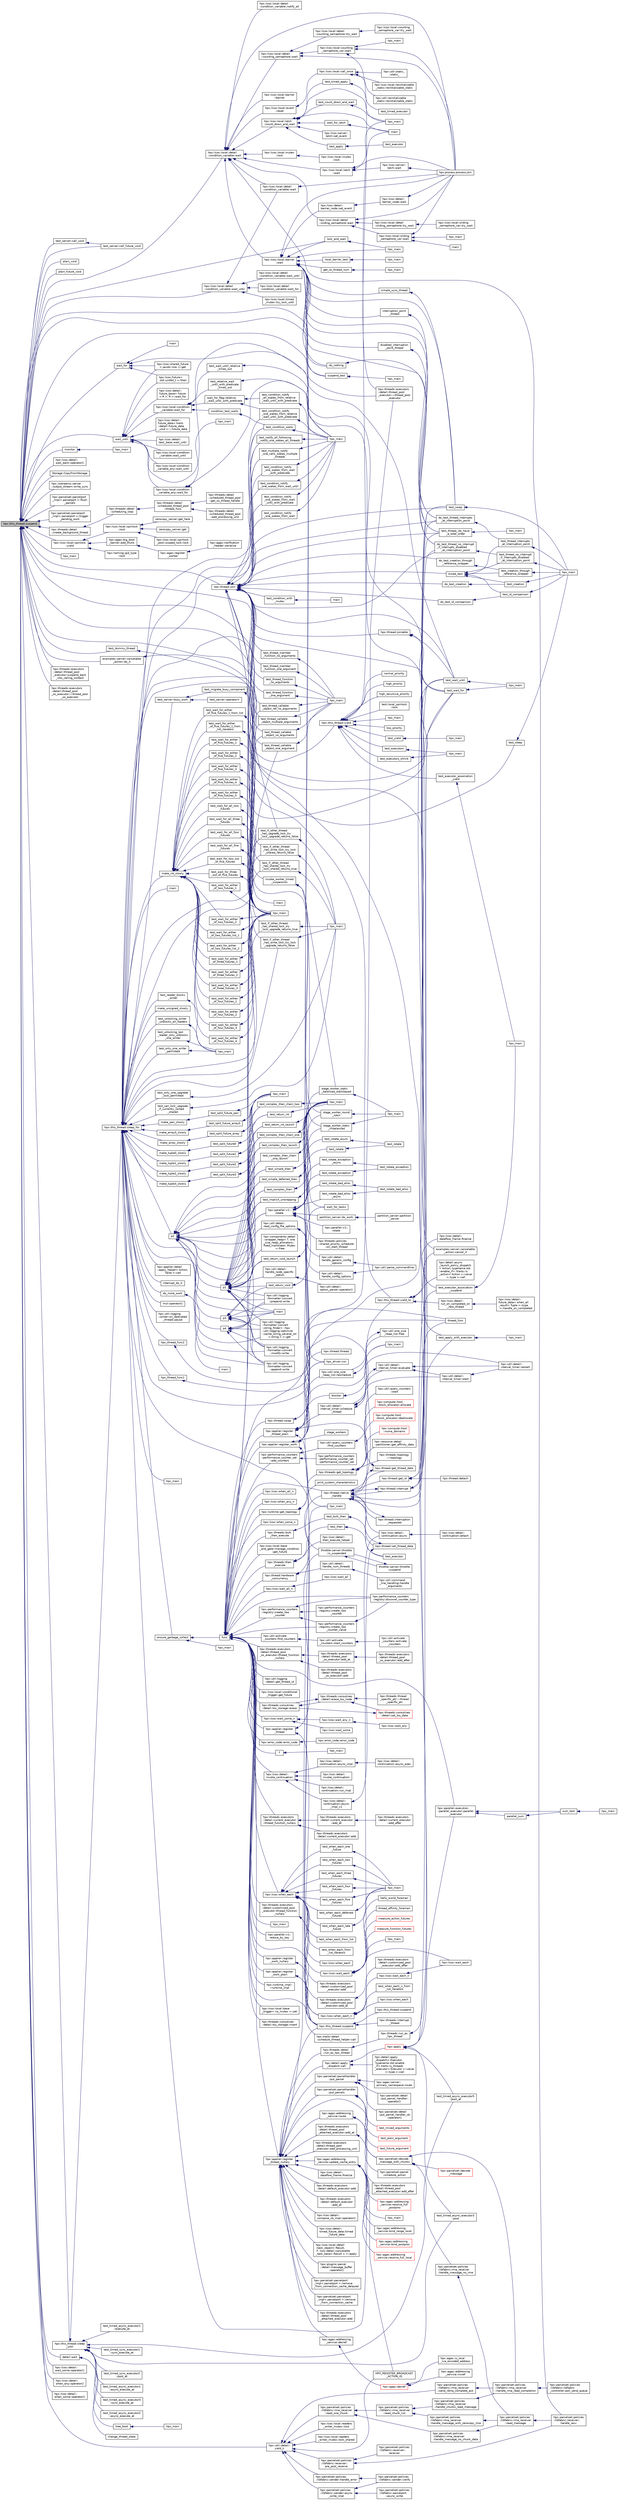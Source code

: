 digraph "hpx::this_thread::suspend"
{
  edge [fontname="Helvetica",fontsize="10",labelfontname="Helvetica",labelfontsize="10"];
  node [fontname="Helvetica",fontsize="10",shape=record];
  rankdir="LR";
  Node1417 [label="hpx::this_thread::suspend",height=0.2,width=0.4,color="black", fillcolor="grey75", style="filled", fontcolor="black"];
  Node1417 -> Node1418 [dir="back",color="midnightblue",fontsize="10",style="solid",fontname="Helvetica"];
  Node1418 [label="test_server::call_void",height=0.2,width=0.4,color="black", fillcolor="white", style="filled",URL="$d5/d5d/structtest__server.html#abb97948885a769fc02aeb9f27a10f263"];
  Node1418 -> Node1419 [dir="back",color="midnightblue",fontsize="10",style="solid",fontname="Helvetica"];
  Node1419 [label="test_server::call_future_void",height=0.2,width=0.4,color="black", fillcolor="white", style="filled",URL="$d5/d5d/structtest__server.html#a6e4453a08c3db0ea21b51cca14a38d37"];
  Node1417 -> Node1419 [dir="back",color="midnightblue",fontsize="10",style="solid",fontname="Helvetica"];
  Node1417 -> Node1420 [dir="back",color="midnightblue",fontsize="10",style="solid",fontname="Helvetica"];
  Node1420 [label="plain_void",height=0.2,width=0.4,color="black", fillcolor="white", style="filled",URL="$db/d8a/action__invoke__no__more__than_8cpp.html#a5d2633b0a95edc3ee554a2203f23fb3f"];
  Node1417 -> Node1421 [dir="back",color="midnightblue",fontsize="10",style="solid",fontname="Helvetica"];
  Node1421 [label="plain_future_void",height=0.2,width=0.4,color="black", fillcolor="white", style="filled",URL="$db/d8a/action__invoke__no__more__than_8cpp.html#ab3807c5173260e9c18d3d26eb9560728"];
  Node1417 -> Node1422 [dir="back",color="midnightblue",fontsize="10",style="solid",fontname="Helvetica"];
  Node1422 [label="examples::server::cancelable\l_action::do_it",height=0.2,width=0.4,color="black", fillcolor="white", style="filled",URL="$da/d82/classexamples_1_1server_1_1cancelable__action.html#af49b4772ebb753ef1faf93236f9e38fa"];
  Node1422 -> Node1423 [dir="back",color="midnightblue",fontsize="10",style="solid",fontname="Helvetica"];
  Node1423 [label="examples::server::cancelable\l_action::cancel_it",height=0.2,width=0.4,color="black", fillcolor="white", style="filled",URL="$da/d82/classexamples_1_1server_1_1cancelable__action.html#a411ff697f6719bdf2db9df63e7ce0d1a"];
  Node1417 -> Node1424 [dir="back",color="midnightblue",fontsize="10",style="solid",fontname="Helvetica"];
  Node1424 [label="hpx::lcos::local::detail\l::condition_variable::wait",height=0.2,width=0.4,color="black", fillcolor="white", style="filled",URL="$d2/d39/classhpx_1_1lcos_1_1local_1_1detail_1_1condition__variable.html#a50fcaaece7968ab37d3f2e8771afabf9"];
  Node1424 -> Node1425 [dir="back",color="midnightblue",fontsize="10",style="solid",fontname="Helvetica"];
  Node1425 [label="hpx::lcos::local::detail\l::condition_variable::notify_all",height=0.2,width=0.4,color="black", fillcolor="white", style="filled",URL="$d2/d39/classhpx_1_1lcos_1_1local_1_1detail_1_1condition__variable.html#ae669c43530443e8852760f51f0ee3862"];
  Node1424 -> Node1426 [dir="back",color="midnightblue",fontsize="10",style="solid",fontname="Helvetica"];
  Node1426 [label="hpx::lcos::local::detail\l::condition_variable::wait",height=0.2,width=0.4,color="black", fillcolor="white", style="filled",URL="$d2/d39/classhpx_1_1lcos_1_1local_1_1detail_1_1condition__variable.html#aa0eda2419e7df2922669d8f8ca392376"];
  Node1426 -> Node1427 [dir="back",color="midnightblue",fontsize="10",style="solid",fontname="Helvetica"];
  Node1427 [label="hpx.process.process.join",height=0.2,width=0.4,color="black", fillcolor="white", style="filled",URL="$d3/d41/classhpx_1_1process_1_1process.html#acc7ec4687f3bf5ae121ef7b494d991d8"];
  Node1424 -> Node1428 [dir="back",color="midnightblue",fontsize="10",style="solid",fontname="Helvetica"];
  Node1428 [label="hpx::lcos::local::detail\l::counting_semaphore::wait",height=0.2,width=0.4,color="black", fillcolor="white", style="filled",URL="$d3/d61/classhpx_1_1lcos_1_1local_1_1detail_1_1counting__semaphore.html#a649923710c2ef70cfe2933926438d5fe"];
  Node1428 -> Node1429 [dir="back",color="midnightblue",fontsize="10",style="solid",fontname="Helvetica"];
  Node1429 [label="hpx::lcos::local::counting\l_semaphore_var::wait",height=0.2,width=0.4,color="black", fillcolor="white", style="filled",URL="$df/d53/classhpx_1_1lcos_1_1local_1_1counting__semaphore__var.html#a803c6b370e225e49b5033bbb4e7e91a1",tooltip="Wait for the semaphore to be signaled. "];
  Node1429 -> Node1430 [dir="back",color="midnightblue",fontsize="10",style="solid",fontname="Helvetica"];
  Node1430 [label="hpx_main",height=0.2,width=0.4,color="black", fillcolor="white", style="filled",URL="$df/de9/counting__semaphore_8cpp.html#aefd26dd818037509b2241068d57e3e1d"];
  Node1429 -> Node1427 [dir="back",color="midnightblue",fontsize="10",style="solid",fontname="Helvetica"];
  Node1429 -> Node1431 [dir="back",color="midnightblue",fontsize="10",style="solid",fontname="Helvetica"];
  Node1431 [label="hpx::threads::executors\l::detail::thread_pool\l_executor::~thread_pool\l_executor",height=0.2,width=0.4,color="black", fillcolor="white", style="filled",URL="$d0/d20/classhpx_1_1threads_1_1executors_1_1detail_1_1thread__pool__executor.html#a985ac5d8e9202879fdfb64789caf44ea"];
  Node1428 -> Node1432 [dir="back",color="midnightblue",fontsize="10",style="solid",fontname="Helvetica"];
  Node1432 [label="hpx::lcos::local::detail\l::counting_semaphore::try_wait",height=0.2,width=0.4,color="black", fillcolor="white", style="filled",URL="$d3/d61/classhpx_1_1lcos_1_1local_1_1detail_1_1counting__semaphore.html#ac320439e96c0cda1540d408c75d26aa3"];
  Node1432 -> Node1433 [dir="back",color="midnightblue",fontsize="10",style="solid",fontname="Helvetica"];
  Node1433 [label="hpx::lcos::local::counting\l_semaphore_var::try_wait",height=0.2,width=0.4,color="black", fillcolor="white", style="filled",URL="$df/d53/classhpx_1_1lcos_1_1local_1_1counting__semaphore__var.html#a81da6f6de5f9518e74768cde90d9d5b7",tooltip="Try to wait for the semaphore to be signaled. "];
  Node1428 -> Node1427 [dir="back",color="midnightblue",fontsize="10",style="solid",fontname="Helvetica"];
  Node1424 -> Node1434 [dir="back",color="midnightblue",fontsize="10",style="solid",fontname="Helvetica"];
  Node1434 [label="hpx::lcos::local::event\l::reset",height=0.2,width=0.4,color="black", fillcolor="white", style="filled",URL="$d2/d08/classhpx_1_1lcos_1_1local_1_1event.html#a1705a352cfae05961fe1f5c112199554",tooltip="Reset the event. "];
  Node1434 -> Node1435 [dir="back",color="midnightblue",fontsize="10",style="solid",fontname="Helvetica"];
  Node1435 [label="hpx::lcos::local::call_once",height=0.2,width=0.4,color="black", fillcolor="white", style="filled",URL="$d0/d47/namespacehpx_1_1lcos_1_1local.html#a3fa67464391720578b24d35907853756"];
  Node1435 -> Node1436 [dir="back",color="midnightblue",fontsize="10",style="solid",fontname="Helvetica"];
  Node1436 [label="hpx::lcos::local::reinitializable\l_static::reinitializable_static",height=0.2,width=0.4,color="black", fillcolor="white", style="filled",URL="$d4/d04/structhpx_1_1lcos_1_1local_1_1reinitializable__static.html#a5be89efcb123484e955a72ee512d0ea2"];
  Node1435 -> Node1437 [dir="back",color="midnightblue",fontsize="10",style="solid",fontname="Helvetica"];
  Node1437 [label="hpx::util::reinitializable\l_static::reinitializable_static",height=0.2,width=0.4,color="black", fillcolor="white", style="filled",URL="$d2/db7/structhpx_1_1util_1_1reinitializable__static.html#a8ebb2d00ae9b9ed3bef5751a326e57b3"];
  Node1435 -> Node1438 [dir="back",color="midnightblue",fontsize="10",style="solid",fontname="Helvetica"];
  Node1438 [label="hpx::util::static_\l::static_",height=0.2,width=0.4,color="black", fillcolor="white", style="filled",URL="$d3/dbb/structhpx_1_1util_1_1static__.html#a469d6f838e6368a1517bc1082099b8da"];
  Node1424 -> Node1439 [dir="back",color="midnightblue",fontsize="10",style="solid",fontname="Helvetica"];
  Node1439 [label="hpx::lcos::local::latch\l::count_down_and_wait",height=0.2,width=0.4,color="black", fillcolor="white", style="filled",URL="$dd/de7/classhpx_1_1lcos_1_1local_1_1latch.html#adefe7460a4205b19b2d7db2390673685"];
  Node1439 -> Node1440 [dir="back",color="midnightblue",fontsize="10",style="solid",fontname="Helvetica"];
  Node1440 [label="wait_for_latch",height=0.2,width=0.4,color="black", fillcolor="white", style="filled",URL="$d3/dd4/enumerate__threads_8cpp.html#a1044b11869f3225fc64846d4674c34a0"];
  Node1440 -> Node1441 [dir="back",color="midnightblue",fontsize="10",style="solid",fontname="Helvetica"];
  Node1441 [label="main",height=0.2,width=0.4,color="black", fillcolor="white", style="filled",URL="$d3/dd4/enumerate__threads_8cpp.html#ae66f6b31b5ad750f1fe042a706a4e3d4"];
  Node1439 -> Node1441 [dir="back",color="midnightblue",fontsize="10",style="solid",fontname="Helvetica"];
  Node1439 -> Node1442 [dir="back",color="midnightblue",fontsize="10",style="solid",fontname="Helvetica"];
  Node1442 [label="hpx::lcos::server::\llatch::set_event",height=0.2,width=0.4,color="black", fillcolor="white", style="filled",URL="$d7/d72/classhpx_1_1lcos_1_1server_1_1latch.html#ad456d4a188574ebc6bdb53f626cb8b27"];
  Node1439 -> Node1443 [dir="back",color="midnightblue",fontsize="10",style="solid",fontname="Helvetica"];
  Node1443 [label="test_count_down_and_wait",height=0.2,width=0.4,color="black", fillcolor="white", style="filled",URL="$d4/db4/local__latch_8cpp.html#a835e7630881efa4fb379972b0dc2fdb1"];
  Node1443 -> Node1444 [dir="back",color="midnightblue",fontsize="10",style="solid",fontname="Helvetica"];
  Node1444 [label="hpx_main",height=0.2,width=0.4,color="black", fillcolor="white", style="filled",URL="$d4/db4/local__latch_8cpp.html#aefd26dd818037509b2241068d57e3e1d"];
  Node1439 -> Node1444 [dir="back",color="midnightblue",fontsize="10",style="solid",fontname="Helvetica"];
  Node1439 -> Node1445 [dir="back",color="midnightblue",fontsize="10",style="solid",fontname="Helvetica"];
  Node1445 [label="test_apply",height=0.2,width=0.4,color="black", fillcolor="white", style="filled",URL="$d8/d83/minimal__async__executor_8cpp.html#a5f84f0aa2a8c7b97a91aff6d6eb013fc"];
  Node1445 -> Node1446 [dir="back",color="midnightblue",fontsize="10",style="solid",fontname="Helvetica"];
  Node1446 [label="test_executor",height=0.2,width=0.4,color="black", fillcolor="white", style="filled",URL="$d8/d83/minimal__async__executor_8cpp.html#a12065ee56eec28d3895ba316405a7116"];
  Node1439 -> Node1447 [dir="back",color="midnightblue",fontsize="10",style="solid",fontname="Helvetica"];
  Node1447 [label="test_timed_apply",height=0.2,width=0.4,color="black", fillcolor="white", style="filled",URL="$d7/de3/minimal__timed__async__executor_8cpp.html#a4efa415d3bbbec720c16e167505810e9"];
  Node1447 -> Node1448 [dir="back",color="midnightblue",fontsize="10",style="solid",fontname="Helvetica"];
  Node1448 [label="test_timed_executor",height=0.2,width=0.4,color="black", fillcolor="white", style="filled",URL="$d7/de3/minimal__timed__async__executor_8cpp.html#a4e2d002d587a77e84eb27f1f903f5094"];
  Node1424 -> Node1449 [dir="back",color="midnightblue",fontsize="10",style="solid",fontname="Helvetica"];
  Node1449 [label="hpx::lcos::local::latch\l::wait",height=0.2,width=0.4,color="black", fillcolor="white", style="filled",URL="$dd/de7/classhpx_1_1lcos_1_1local_1_1latch.html#aee0ac5a5fbb311045b28412f8f484bf0"];
  Node1449 -> Node1450 [dir="back",color="midnightblue",fontsize="10",style="solid",fontname="Helvetica"];
  Node1450 [label="hpx::lcos::server::\llatch::wait",height=0.2,width=0.4,color="black", fillcolor="white", style="filled",URL="$d7/d72/classhpx_1_1lcos_1_1server_1_1latch.html#a8fc64b5e66e9b38940ab5fef5d7f4789"];
  Node1450 -> Node1427 [dir="back",color="midnightblue",fontsize="10",style="solid",fontname="Helvetica"];
  Node1449 -> Node1444 [dir="back",color="midnightblue",fontsize="10",style="solid",fontname="Helvetica"];
  Node1449 -> Node1427 [dir="back",color="midnightblue",fontsize="10",style="solid",fontname="Helvetica"];
  Node1424 -> Node1451 [dir="back",color="midnightblue",fontsize="10",style="solid",fontname="Helvetica"];
  Node1451 [label="hpx::lcos::local::barrier\l::barrier",height=0.2,width=0.4,color="black", fillcolor="white", style="filled",URL="$da/d43/classhpx_1_1lcos_1_1local_1_1barrier.html#aefb0700d69c5d946e12d1b914ac80ba6"];
  Node1424 -> Node1452 [dir="back",color="midnightblue",fontsize="10",style="solid",fontname="Helvetica"];
  Node1452 [label="hpx::lcos::local::barrier\l::wait",height=0.2,width=0.4,color="black", fillcolor="white", style="filled",URL="$da/d43/classhpx_1_1lcos_1_1local_1_1barrier.html#ae3374c182ffd12c9975963139b6f9255"];
  Node1452 -> Node1453 [dir="back",color="midnightblue",fontsize="10",style="solid",fontname="Helvetica"];
  Node1453 [label="hpx::lcos::detail::\lbarrier_node::set_event",height=0.2,width=0.4,color="black", fillcolor="white", style="filled",URL="$dc/dd7/structhpx_1_1lcos_1_1detail_1_1barrier__node.html#a7c4df1612298d6bca82818ad1ab263e7"];
  Node1453 -> Node1454 [dir="back",color="midnightblue",fontsize="10",style="solid",fontname="Helvetica"];
  Node1454 [label="hpx::lcos::detail::\lbarrier_node::wait",height=0.2,width=0.4,color="black", fillcolor="white", style="filled",URL="$dc/dd7/structhpx_1_1lcos_1_1detail_1_1barrier__node.html#aa4e3bd2f6143714f869892b8e992c45e"];
  Node1454 -> Node1427 [dir="back",color="midnightblue",fontsize="10",style="solid",fontname="Helvetica"];
  Node1452 -> Node1455 [dir="back",color="midnightblue",fontsize="10",style="solid",fontname="Helvetica"];
  Node1455 [label="lock_and_wait",height=0.2,width=0.4,color="black", fillcolor="white", style="filled",URL="$d5/dca/hpx__thread__phase_8cpp.html#a33ae614742af7a5d14a763390f10b5ce"];
  Node1455 -> Node1456 [dir="back",color="midnightblue",fontsize="10",style="solid",fontname="Helvetica"];
  Node1456 [label="hpx_main",height=0.2,width=0.4,color="black", fillcolor="white", style="filled",URL="$d5/dca/hpx__thread__phase_8cpp.html#aaf67a3863f19ff7033e239ebb1204fb7"];
  Node1452 -> Node1456 [dir="back",color="midnightblue",fontsize="10",style="solid",fontname="Helvetica"];
  Node1452 -> Node1457 [dir="back",color="midnightblue",fontsize="10",style="solid",fontname="Helvetica"];
  Node1457 [label="hpx_driver::run",height=0.2,width=0.4,color="black", fillcolor="white", style="filled",URL="$df/d10/structhpx__driver.html#a18f4851aebac8f2b382fae393675108f"];
  Node1452 -> Node1458 [dir="back",color="midnightblue",fontsize="10",style="solid",fontname="Helvetica"];
  Node1458 [label="local_barrier_test",height=0.2,width=0.4,color="black", fillcolor="white", style="filled",URL="$d2/db4/tests_2unit_2lcos_2local__barrier_8cpp.html#aa0780d94f0cd2b7fb0085691df108c5d"];
  Node1458 -> Node1459 [dir="back",color="midnightblue",fontsize="10",style="solid",fontname="Helvetica"];
  Node1459 [label="hpx_main",height=0.2,width=0.4,color="black", fillcolor="white", style="filled",URL="$d2/db4/tests_2unit_2lcos_2local__barrier_8cpp.html#aaf67a3863f19ff7033e239ebb1204fb7"];
  Node1452 -> Node1460 [dir="back",color="midnightblue",fontsize="10",style="solid",fontname="Helvetica"];
  Node1460 [label="get_os_thread_num",height=0.2,width=0.4,color="black", fillcolor="white", style="filled",URL="$d2/dfb/os__thread__num_8cpp.html#a4e93c08a1dab5895036ff150c5cbf0aa"];
  Node1460 -> Node1461 [dir="back",color="midnightblue",fontsize="10",style="solid",fontname="Helvetica"];
  Node1461 [label="hpx_main",height=0.2,width=0.4,color="black", fillcolor="white", style="filled",URL="$d2/dfb/os__thread__num_8cpp.html#aaf67a3863f19ff7033e239ebb1204fb7"];
  Node1452 -> Node1427 [dir="back",color="midnightblue",fontsize="10",style="solid",fontname="Helvetica"];
  Node1452 -> Node1462 [dir="back",color="midnightblue",fontsize="10",style="solid",fontname="Helvetica"];
  Node1462 [label="interruption_point\l_thread",height=0.2,width=0.4,color="black", fillcolor="white", style="filled",URL="$d0/d4e/tests_2unit_2threads_2thread_8cpp.html#a4ed7731f04404da6ea18c2204329f7cb"];
  Node1462 -> Node1463 [dir="back",color="midnightblue",fontsize="10",style="solid",fontname="Helvetica"];
  Node1463 [label="do_test_thread_interrupts\l_at_interruption_point",height=0.2,width=0.4,color="black", fillcolor="white", style="filled",URL="$d0/d4e/tests_2unit_2threads_2thread_8cpp.html#a1592be75203d2ef54f0a19832cacecf8"];
  Node1463 -> Node1464 [dir="back",color="midnightblue",fontsize="10",style="solid",fontname="Helvetica"];
  Node1464 [label="test_thread_interrupts\l_at_interruption_point",height=0.2,width=0.4,color="black", fillcolor="white", style="filled",URL="$d0/d4e/tests_2unit_2threads_2thread_8cpp.html#a4a6a8c2918dcd825da0102f3a63bf24a"];
  Node1464 -> Node1465 [dir="back",color="midnightblue",fontsize="10",style="solid",fontname="Helvetica"];
  Node1465 [label="hpx_main",height=0.2,width=0.4,color="black", fillcolor="white", style="filled",URL="$d0/d4e/tests_2unit_2threads_2thread_8cpp.html#a255f773d830db5ca937cff11c2692fa2"];
  Node1452 -> Node1463 [dir="back",color="midnightblue",fontsize="10",style="solid",fontname="Helvetica"];
  Node1452 -> Node1466 [dir="back",color="midnightblue",fontsize="10",style="solid",fontname="Helvetica"];
  Node1466 [label="disabled_interruption\l_point_thread",height=0.2,width=0.4,color="black", fillcolor="white", style="filled",URL="$d0/d4e/tests_2unit_2threads_2thread_8cpp.html#a36cf1f1e669661313a3a2657b174f7c2"];
  Node1466 -> Node1467 [dir="back",color="midnightblue",fontsize="10",style="solid",fontname="Helvetica"];
  Node1467 [label="do_test_thread_no_interrupt\l_if_interrupts_disabled\l_at_interruption_point",height=0.2,width=0.4,color="black", fillcolor="white", style="filled",URL="$d0/d4e/tests_2unit_2threads_2thread_8cpp.html#a83a3b29d9f2edb5952625e72f9651985"];
  Node1467 -> Node1468 [dir="back",color="midnightblue",fontsize="10",style="solid",fontname="Helvetica"];
  Node1468 [label="test_thread_no_interrupt\l_if_interrupts_disabled\l_at_interruption_point",height=0.2,width=0.4,color="black", fillcolor="white", style="filled",URL="$d0/d4e/tests_2unit_2threads_2thread_8cpp.html#ae8589f467c87f24293dd95710b4d8374"];
  Node1468 -> Node1465 [dir="back",color="midnightblue",fontsize="10",style="solid",fontname="Helvetica"];
  Node1452 -> Node1467 [dir="back",color="midnightblue",fontsize="10",style="solid",fontname="Helvetica"];
  Node1452 -> Node1469 [dir="back",color="midnightblue",fontsize="10",style="solid",fontname="Helvetica"];
  Node1469 [label="simple_sync_thread",height=0.2,width=0.4,color="black", fillcolor="white", style="filled",URL="$d0/d4e/tests_2unit_2threads_2thread_8cpp.html#aafe091deb4ce014ec0d8354ca4219cb3"];
  Node1469 -> Node1470 [dir="back",color="midnightblue",fontsize="10",style="solid",fontname="Helvetica"];
  Node1470 [label="test_swap",height=0.2,width=0.4,color="black", fillcolor="white", style="filled",URL="$d0/d4e/tests_2unit_2threads_2thread_8cpp.html#aa9645d2d1912efd27e83867429e862d0"];
  Node1470 -> Node1465 [dir="back",color="midnightblue",fontsize="10",style="solid",fontname="Helvetica"];
  Node1452 -> Node1470 [dir="back",color="midnightblue",fontsize="10",style="solid",fontname="Helvetica"];
  Node1452 -> Node1471 [dir="back",color="midnightblue",fontsize="10",style="solid",fontname="Helvetica"];
  Node1471 [label="do_nothing",height=0.2,width=0.4,color="black", fillcolor="white", style="filled",URL="$df/d88/thread__id_8cpp.html#ad27c188384788837a2a71dde38635725"];
  Node1471 -> Node1472 [dir="back",color="midnightblue",fontsize="10",style="solid",fontname="Helvetica"];
  Node1472 [label="test_thread_ids_have\l_a_total_order",height=0.2,width=0.4,color="black", fillcolor="white", style="filled",URL="$df/d88/thread__id_8cpp.html#a95604be93f5422b5bc87778cff21bde1"];
  Node1472 -> Node1473 [dir="back",color="midnightblue",fontsize="10",style="solid",fontname="Helvetica"];
  Node1473 [label="hpx_main",height=0.2,width=0.4,color="black", fillcolor="white", style="filled",URL="$df/d88/thread__id_8cpp.html#a255f773d830db5ca937cff11c2692fa2"];
  Node1452 -> Node1472 [dir="back",color="midnightblue",fontsize="10",style="solid",fontname="Helvetica"];
  Node1452 -> Node1474 [dir="back",color="midnightblue",fontsize="10",style="solid",fontname="Helvetica"];
  Node1474 [label="suspend_test",height=0.2,width=0.4,color="black", fillcolor="white", style="filled",URL="$db/d59/thread__suspend__duration_8cpp.html#a51db1109c6dea5b277ccfc6e1a2e0a18"];
  Node1474 -> Node1475 [dir="back",color="midnightblue",fontsize="10",style="solid",fontname="Helvetica"];
  Node1475 [label="hpx_main",height=0.2,width=0.4,color="black", fillcolor="white", style="filled",URL="$db/d59/thread__suspend__duration_8cpp.html#aaf67a3863f19ff7033e239ebb1204fb7"];
  Node1452 -> Node1476 [dir="back",color="midnightblue",fontsize="10",style="solid",fontname="Helvetica"];
  Node1476 [label="wait_for_tasks",height=0.2,width=0.4,color="black", fillcolor="white", style="filled",URL="$df/de1/timed__task__spawn_8cpp.html#a9343f118f9876c51c2ce9a733a41320f"];
  Node1424 -> Node1477 [dir="back",color="midnightblue",fontsize="10",style="solid",fontname="Helvetica"];
  Node1477 [label="hpx::lcos::local::mutex\l::lock",height=0.2,width=0.4,color="black", fillcolor="white", style="filled",URL="$d2/dd8/classhpx_1_1lcos_1_1local_1_1mutex.html#a82c6428f1de7bf66ce8a6e915a2aed5f"];
  Node1477 -> Node1478 [dir="back",color="midnightblue",fontsize="10",style="solid",fontname="Helvetica"];
  Node1478 [label="hpx::lcos::local::mutex\l::lock",height=0.2,width=0.4,color="black", fillcolor="white", style="filled",URL="$d2/dd8/classhpx_1_1lcos_1_1local_1_1mutex.html#abd3ddfa3586c7bc6a2549c26ac4acdf2"];
  Node1424 -> Node1427 [dir="back",color="midnightblue",fontsize="10",style="solid",fontname="Helvetica"];
  Node1424 -> Node1479 [dir="back",color="midnightblue",fontsize="10",style="solid",fontname="Helvetica"];
  Node1479 [label="hpx::parcelset::policies\l::libfabric::receiver::\lhandle_recv",height=0.2,width=0.4,color="black", fillcolor="white", style="filled",URL="$d9/df5/structhpx_1_1parcelset_1_1policies_1_1libfabric_1_1receiver.html#ae18eac5b1593bc79ba31cf828177d611"];
  Node1424 -> Node1480 [dir="back",color="midnightblue",fontsize="10",style="solid",fontname="Helvetica"];
  Node1480 [label="hpx::lcos::local::detail\l::sliding_semaphore::wait",height=0.2,width=0.4,color="black", fillcolor="white", style="filled",URL="$d4/d7a/classhpx_1_1lcos_1_1local_1_1detail_1_1sliding__semaphore.html#ab93bd7db6fac9f091a701a35ceea6a8c"];
  Node1480 -> Node1427 [dir="back",color="midnightblue",fontsize="10",style="solid",fontname="Helvetica"];
  Node1480 -> Node1481 [dir="back",color="midnightblue",fontsize="10",style="solid",fontname="Helvetica"];
  Node1481 [label="hpx::lcos::local::detail\l::sliding_semaphore::try_wait",height=0.2,width=0.4,color="black", fillcolor="white", style="filled",URL="$d4/d7a/classhpx_1_1lcos_1_1local_1_1detail_1_1sliding__semaphore.html#a3f898ca8cb6887f6c1325e8c0392724f"];
  Node1481 -> Node1482 [dir="back",color="midnightblue",fontsize="10",style="solid",fontname="Helvetica"];
  Node1482 [label="hpx::lcos::local::sliding\l_semaphore_var::try_wait",height=0.2,width=0.4,color="black", fillcolor="white", style="filled",URL="$d4/d2e/classhpx_1_1lcos_1_1local_1_1sliding__semaphore__var.html#a48d43b408a60a3d0e1e85948c40d9eb6",tooltip="Try to wait for the semaphore to be signaled. "];
  Node1480 -> Node1483 [dir="back",color="midnightblue",fontsize="10",style="solid",fontname="Helvetica"];
  Node1483 [label="hpx::lcos::local::sliding\l_semaphore_var::wait",height=0.2,width=0.4,color="black", fillcolor="white", style="filled",URL="$d4/d2e/classhpx_1_1lcos_1_1local_1_1sliding__semaphore__var.html#a5f0aa09a61e9d9fb091d7ba6b10c8550",tooltip="Wait for the semaphore to be signaled. "];
  Node1483 -> Node1427 [dir="back",color="midnightblue",fontsize="10",style="solid",fontname="Helvetica"];
  Node1483 -> Node1484 [dir="back",color="midnightblue",fontsize="10",style="solid",fontname="Helvetica"];
  Node1484 [label="hpx_main",height=0.2,width=0.4,color="black", fillcolor="white", style="filled",URL="$d2/d38/sliding__semaphore_8cpp.html#aefd26dd818037509b2241068d57e3e1d"];
  Node1483 -> Node1485 [dir="back",color="midnightblue",fontsize="10",style="solid",fontname="Helvetica"];
  Node1485 [label="main",height=0.2,width=0.4,color="black", fillcolor="white", style="filled",URL="$da/da6/sliding__semaphore__2338_8cpp.html#ae66f6b31b5ad750f1fe042a706a4e3d4"];
  Node1417 -> Node1486 [dir="back",color="midnightblue",fontsize="10",style="solid",fontname="Helvetica"];
  Node1486 [label="hpx::lcos::local::detail\l::condition_variable::wait_until",height=0.2,width=0.4,color="black", fillcolor="white", style="filled",URL="$d2/d39/classhpx_1_1lcos_1_1local_1_1detail_1_1condition__variable.html#a3c608ceb722edb8d30c821eb0857e680"];
  Node1486 -> Node1426 [dir="back",color="midnightblue",fontsize="10",style="solid",fontname="Helvetica"];
  Node1486 -> Node1487 [dir="back",color="midnightblue",fontsize="10",style="solid",fontname="Helvetica"];
  Node1487 [label="hpx::lcos::local::detail\l::condition_variable::wait_until",height=0.2,width=0.4,color="black", fillcolor="white", style="filled",URL="$d2/d39/classhpx_1_1lcos_1_1local_1_1detail_1_1condition__variable.html#a425f1e67d3ff51b6fd0df3bdc9bcb2f0"];
  Node1486 -> Node1488 [dir="back",color="midnightblue",fontsize="10",style="solid",fontname="Helvetica"];
  Node1488 [label="hpx::lcos::local::detail\l::condition_variable::wait_for",height=0.2,width=0.4,color="black", fillcolor="white", style="filled",URL="$d2/d39/classhpx_1_1lcos_1_1local_1_1detail_1_1condition__variable.html#a5431ff3797fe29a6e04741fa97dca2f5"];
  Node1486 -> Node1489 [dir="back",color="midnightblue",fontsize="10",style="solid",fontname="Helvetica"];
  Node1489 [label="hpx::lcos::local::timed\l_mutex::try_lock_until",height=0.2,width=0.4,color="black", fillcolor="white", style="filled",URL="$dd/dd9/classhpx_1_1lcos_1_1local_1_1timed__mutex.html#ac694789a5ec73caa796ada83ed3fddd8"];
  Node1417 -> Node1490 [dir="back",color="midnightblue",fontsize="10",style="solid",fontname="Helvetica"];
  Node1490 [label="wait_for",height=0.2,width=0.4,color="black", fillcolor="white", style="filled",URL="$de/d7d/future__timed__wait__1025_8cpp.html#a70176b0fee7337b96bbabf260942af4e"];
  Node1490 -> Node1491 [dir="back",color="midnightblue",fontsize="10",style="solid",fontname="Helvetica"];
  Node1491 [label="hpx::lcos::future\<\l std::uint64_t \>::then",height=0.2,width=0.4,color="black", fillcolor="white", style="filled",URL="$d0/d33/classhpx_1_1lcos_1_1future.html#a80b0fc66d9e92ce7a0a61a89015a1ad3"];
  Node1490 -> Node1492 [dir="back",color="midnightblue",fontsize="10",style="solid",fontname="Helvetica"];
  Node1492 [label="hpx::lcos::shared_future\l\< jacobi::row \>::get",height=0.2,width=0.4,color="black", fillcolor="white", style="filled",URL="$d4/d31/classhpx_1_1lcos_1_1shared__future.html#ad7acd87c472467072c96f1d935808d8e"];
  Node1490 -> Node1493 [dir="back",color="midnightblue",fontsize="10",style="solid",fontname="Helvetica"];
  Node1493 [label="test_wait_for",height=0.2,width=0.4,color="black", fillcolor="white", style="filled",URL="$de/d7d/future__timed__wait__1025_8cpp.html#a0e3d5409a174e5dac600412849dc9d93"];
  Node1493 -> Node1494 [dir="back",color="midnightblue",fontsize="10",style="solid",fontname="Helvetica"];
  Node1494 [label="hpx_main",height=0.2,width=0.4,color="black", fillcolor="white", style="filled",URL="$de/d7d/future__timed__wait__1025_8cpp.html#a255f773d830db5ca937cff11c2692fa2"];
  Node1490 -> Node1495 [dir="back",color="midnightblue",fontsize="10",style="solid",fontname="Helvetica"];
  Node1495 [label="main",height=0.2,width=0.4,color="black", fillcolor="white", style="filled",URL="$df/d21/tests_2unit_2parcelset_2set__parcel__write__handler_8cpp.html#ae66f6b31b5ad750f1fe042a706a4e3d4"];
  Node1417 -> Node1496 [dir="back",color="midnightblue",fontsize="10",style="solid",fontname="Helvetica"];
  Node1496 [label="wait_until",height=0.2,width=0.4,color="black", fillcolor="white", style="filled",URL="$de/d7d/future__timed__wait__1025_8cpp.html#a68ed9a01d3ad06f4cac1de08bae1dea1"];
  Node1496 -> Node1497 [dir="back",color="midnightblue",fontsize="10",style="solid",fontname="Helvetica"];
  Node1497 [label="hpx::lcos::local::condition\l_variable::wait_until",height=0.2,width=0.4,color="black", fillcolor="white", style="filled",URL="$df/db3/classhpx_1_1lcos_1_1local_1_1condition__variable.html#a9478b052e40796a3bc691e16813e7fe9"];
  Node1496 -> Node1498 [dir="back",color="midnightblue",fontsize="10",style="solid",fontname="Helvetica"];
  Node1498 [label="hpx::lcos::local::condition\l_variable::wait_for",height=0.2,width=0.4,color="black", fillcolor="white", style="filled",URL="$df/db3/classhpx_1_1lcos_1_1local_1_1condition__variable.html#a5b2fc7facfc8c4a5a655cef78237fa8b"];
  Node1498 -> Node1499 [dir="back",color="midnightblue",fontsize="10",style="solid",fontname="Helvetica"];
  Node1499 [label="wait_for_flag::relative\l_wait_until_with_predicate",height=0.2,width=0.4,color="black", fillcolor="white", style="filled",URL="$dd/de8/structwait__for__flag.html#a5c4bb37d4b6e829c1f2e9892540533b6"];
  Node1499 -> Node1500 [dir="back",color="midnightblue",fontsize="10",style="solid",fontname="Helvetica"];
  Node1500 [label="test_condition_notify\l_one_wakes_from_relative\l_wait_until_with_predicate",height=0.2,width=0.4,color="black", fillcolor="white", style="filled",URL="$d1/ded/tests_2unit_2lcos_2condition__variable_8cpp.html#a2213a159503e276cf98f9c45bbb0571c"];
  Node1500 -> Node1501 [dir="back",color="midnightblue",fontsize="10",style="solid",fontname="Helvetica"];
  Node1501 [label="hpx_main",height=0.2,width=0.4,color="black", fillcolor="white", style="filled",URL="$d1/ded/tests_2unit_2lcos_2condition__variable_8cpp.html#a255f773d830db5ca937cff11c2692fa2"];
  Node1499 -> Node1502 [dir="back",color="midnightblue",fontsize="10",style="solid",fontname="Helvetica"];
  Node1502 [label="test_condition_notify\l_all_wakes_from_relative\l_wait_until_with_predicate",height=0.2,width=0.4,color="black", fillcolor="white", style="filled",URL="$d1/ded/tests_2unit_2lcos_2condition__variable_8cpp.html#addcab50cbd757a1ebdbc345454120d34"];
  Node1502 -> Node1501 [dir="back",color="midnightblue",fontsize="10",style="solid",fontname="Helvetica"];
  Node1498 -> Node1503 [dir="back",color="midnightblue",fontsize="10",style="solid",fontname="Helvetica"];
  Node1503 [label="condition_test_waits",height=0.2,width=0.4,color="black", fillcolor="white", style="filled",URL="$d1/ded/tests_2unit_2lcos_2condition__variable_8cpp.html#a7100589b655db88ca608d89c88907290"];
  Node1503 -> Node1504 [dir="back",color="midnightblue",fontsize="10",style="solid",fontname="Helvetica"];
  Node1504 [label="test_condition_waits",height=0.2,width=0.4,color="black", fillcolor="white", style="filled",URL="$d1/ded/tests_2unit_2lcos_2condition__variable_8cpp.html#a1dd2e7c76971df521b245377c9611cd9"];
  Node1504 -> Node1501 [dir="back",color="midnightblue",fontsize="10",style="solid",fontname="Helvetica"];
  Node1498 -> Node1505 [dir="back",color="midnightblue",fontsize="10",style="solid",fontname="Helvetica"];
  Node1505 [label="test_relative_wait\l_until_with_predicate\l_times_out",height=0.2,width=0.4,color="black", fillcolor="white", style="filled",URL="$d1/ded/tests_2unit_2lcos_2condition__variable_8cpp.html#ae174356f5cc84c994b8e627d0779855e"];
  Node1505 -> Node1501 [dir="back",color="midnightblue",fontsize="10",style="solid",fontname="Helvetica"];
  Node1498 -> Node1506 [dir="back",color="midnightblue",fontsize="10",style="solid",fontname="Helvetica"];
  Node1506 [label="test_wait_until_relative\l_times_out",height=0.2,width=0.4,color="black", fillcolor="white", style="filled",URL="$d1/ded/tests_2unit_2lcos_2condition__variable_8cpp.html#a43133d1c1ffc4f3e5ae0e94721453bfe"];
  Node1506 -> Node1501 [dir="back",color="midnightblue",fontsize="10",style="solid",fontname="Helvetica"];
  Node1496 -> Node1507 [dir="back",color="midnightblue",fontsize="10",style="solid",fontname="Helvetica"];
  Node1507 [label="hpx::lcos::local::condition\l_variable_any::wait_until",height=0.2,width=0.4,color="black", fillcolor="white", style="filled",URL="$d4/d84/classhpx_1_1lcos_1_1local_1_1condition__variable__any.html#adfed29dd59a828895c9fb7d7aaccf640"];
  Node1496 -> Node1508 [dir="back",color="midnightblue",fontsize="10",style="solid",fontname="Helvetica"];
  Node1508 [label="hpx::lcos::local::condition\l_variable_any::wait_for",height=0.2,width=0.4,color="black", fillcolor="white", style="filled",URL="$d4/d84/classhpx_1_1lcos_1_1local_1_1condition__variable__any.html#a6734d8b9f108ab83132f59b26fc68e1f"];
  Node1508 -> Node1509 [dir="back",color="midnightblue",fontsize="10",style="solid",fontname="Helvetica"];
  Node1509 [label="hpx_main",height=0.2,width=0.4,color="black", fillcolor="white", style="filled",URL="$dd/db5/apply__local_8cpp.html#aefd26dd818037509b2241068d57e3e1d"];
  Node1508 -> Node1510 [dir="back",color="midnightblue",fontsize="10",style="solid",fontname="Helvetica"];
  Node1510 [label="test_apply_with_executor",height=0.2,width=0.4,color="black", fillcolor="white", style="filled",URL="$db/d84/apply__local__executor_8cpp.html#a0c4dc7ef929c2f7eee27a3adcf3e4187"];
  Node1510 -> Node1511 [dir="back",color="midnightblue",fontsize="10",style="solid",fontname="Helvetica"];
  Node1511 [label="hpx_main",height=0.2,width=0.4,color="black", fillcolor="white", style="filled",URL="$db/d84/apply__local__executor_8cpp.html#aefd26dd818037509b2241068d57e3e1d"];
  Node1496 -> Node1512 [dir="back",color="midnightblue",fontsize="10",style="solid",fontname="Helvetica"];
  Node1512 [label="hpx::lcos::detail::\lfuture_base\< future\l\< R \>, R \>::wait_for",height=0.2,width=0.4,color="black", fillcolor="white", style="filled",URL="$d5/dd7/classhpx_1_1lcos_1_1detail_1_1future__base.html#a1ec582634d95f0761f8dd5a66ea94869"];
  Node1496 -> Node1491 [dir="back",color="midnightblue",fontsize="10",style="solid",fontname="Helvetica"];
  Node1496 -> Node1492 [dir="back",color="midnightblue",fontsize="10",style="solid",fontname="Helvetica"];
  Node1496 -> Node1513 [dir="back",color="midnightblue",fontsize="10",style="solid",fontname="Helvetica"];
  Node1513 [label="hpx::lcos::detail::\lfuture_data\< traits\l::detail::future_data\l_void \>::~future_data",height=0.2,width=0.4,color="black", fillcolor="white", style="filled",URL="$de/dbe/structhpx_1_1lcos_1_1detail_1_1future__data_3_01traits_1_1detail_1_1future__data__void_01_4.html#add0a3998271bb50a0e861d8d65013bce"];
  Node1496 -> Node1514 [dir="back",color="midnightblue",fontsize="10",style="solid",fontname="Helvetica"];
  Node1514 [label="hpx::lcos::detail::\ltask_base::wait_until",height=0.2,width=0.4,color="black", fillcolor="white", style="filled",URL="$d6/d98/structhpx_1_1lcos_1_1detail_1_1task__base.html#ac2dc5019b9ba86a3d6b7d31c663b19b0"];
  Node1496 -> Node1515 [dir="back",color="midnightblue",fontsize="10",style="solid",fontname="Helvetica"];
  Node1515 [label="test_wait_until",height=0.2,width=0.4,color="black", fillcolor="white", style="filled",URL="$de/d7d/future__timed__wait__1025_8cpp.html#af6d52682ea10ff7a073cce3b5708c7c9"];
  Node1515 -> Node1494 [dir="back",color="midnightblue",fontsize="10",style="solid",fontname="Helvetica"];
  Node1417 -> Node1516 [dir="back",color="midnightblue",fontsize="10",style="solid",fontname="Helvetica"];
  Node1516 [label="hpx::lcos::detail::\lwait_each::operator()",height=0.2,width=0.4,color="black", fillcolor="white", style="filled",URL="$dc/d45/structhpx_1_1lcos_1_1detail_1_1wait__each.html#a47fc77b0dc5ff3bd39fa11b33ed675bd"];
  Node1417 -> Node1455 [dir="back",color="midnightblue",fontsize="10",style="solid",fontname="Helvetica"];
  Node1417 -> Node1517 [dir="back",color="midnightblue",fontsize="10",style="solid",fontname="Helvetica"];
  Node1517 [label="Storage::CopyFromStorage",height=0.2,width=0.4,color="black", fillcolor="white", style="filled",URL="$db/dd5/namespace_storage.html#afc22ee9d2a21b6e473f85bb8b98c93b0"];
  Node1417 -> Node1518 [dir="back",color="midnightblue",fontsize="10",style="solid",fontname="Helvetica"];
  Node1518 [label="hpx::iostreams::server\l::output_stream::write_sync",height=0.2,width=0.4,color="black", fillcolor="white", style="filled",URL="$d2/dc6/structhpx_1_1iostreams_1_1server_1_1output__stream.html#a5ade1a52da0fb211a2e4b418aba2de7e"];
  Node1417 -> Node1519 [dir="back",color="midnightblue",fontsize="10",style="solid",fontname="Helvetica"];
  Node1519 [label="hpx::parcelset::parcelport\l_impl\< parcelport \>::flush\l_parcels",height=0.2,width=0.4,color="black", fillcolor="white", style="filled",URL="$db/d0a/classhpx_1_1parcelset_1_1parcelport__impl.html#a7b02a639f681a084d08ae4fb348e4dd2"];
  Node1417 -> Node1520 [dir="back",color="midnightblue",fontsize="10",style="solid",fontname="Helvetica"];
  Node1520 [label="hpx::parcelset::parcelport\l_impl\< parcelport \>::trigger\l_pending_work",height=0.2,width=0.4,color="black", fillcolor="white", style="filled",URL="$db/d0a/classhpx_1_1parcelset_1_1parcelport__impl.html#a590024331c0c701e3585be0cea1e6fd0"];
  Node1417 -> Node1521 [dir="back",color="midnightblue",fontsize="10",style="solid",fontname="Helvetica"];
  Node1521 [label="hpx::threads::detail\l::create_background_thread",height=0.2,width=0.4,color="black", fillcolor="white", style="filled",URL="$d2/dd1/namespacehpx_1_1threads_1_1detail.html#a4caef2f942519fa78863cb0050a67697"];
  Node1521 -> Node1522 [dir="back",color="midnightblue",fontsize="10",style="solid",fontname="Helvetica"];
  Node1522 [label="hpx::threads::detail\l::scheduling_loop",height=0.2,width=0.4,color="black", fillcolor="white", style="filled",URL="$d2/dd1/namespacehpx_1_1threads_1_1detail.html#a68a95dd6ac6606418b859ac45da10a5a"];
  Node1522 -> Node1523 [dir="back",color="midnightblue",fontsize="10",style="solid",fontname="Helvetica"];
  Node1523 [label="hpx::threads::detail\l::scheduled_thread_pool\l::thread_func",height=0.2,width=0.4,color="black", fillcolor="white", style="filled",URL="$d2/df7/classhpx_1_1threads_1_1detail_1_1scheduled__thread__pool.html#a32d8c1d6d55b20d42149c5710792142f"];
  Node1523 -> Node1524 [dir="back",color="midnightblue",fontsize="10",style="solid",fontname="Helvetica"];
  Node1524 [label="hpx::threads::detail\l::scheduled_thread_pool\l::get_os_thread_handle",height=0.2,width=0.4,color="black", fillcolor="white", style="filled",URL="$d2/df7/classhpx_1_1threads_1_1detail_1_1scheduled__thread__pool.html#a18f2b38df9ce10cde72b3a19174b18fe"];
  Node1523 -> Node1525 [dir="back",color="midnightblue",fontsize="10",style="solid",fontname="Helvetica"];
  Node1525 [label="hpx::threads::detail\l::scheduled_thread_pool\l::add_processing_unit",height=0.2,width=0.4,color="black", fillcolor="white", style="filled",URL="$d2/df7/classhpx_1_1threads_1_1detail_1_1scheduled__thread__pool.html#a83df1a54306c268c2cc95d0c4b9b9eb6"];
  Node1417 -> Node1526 [dir="back",color="midnightblue",fontsize="10",style="solid",fontname="Helvetica"];
  Node1526 [label="test_dummy_thread",height=0.2,width=0.4,color="black", fillcolor="white", style="filled",URL="$d4/d81/set__thread__state_8cpp.html#a49ce651aa219110f1f0c3872833975c3"];
  Node1526 -> Node1527 [dir="back",color="midnightblue",fontsize="10",style="solid",fontname="Helvetica"];
  Node1527 [label="hpx_main",height=0.2,width=0.4,color="black", fillcolor="white", style="filled",URL="$d4/d81/set__thread__state_8cpp.html#aaf67a3863f19ff7033e239ebb1204fb7"];
  Node1417 -> Node1528 [dir="back",color="midnightblue",fontsize="10",style="solid",fontname="Helvetica"];
  Node1528 [label="hpx_main",height=0.2,width=0.4,color="black", fillcolor="white", style="filled",URL="$d4/d4e/simplest__performance__counter_8cpp.html#aefd26dd818037509b2241068d57e3e1d"];
  Node1417 -> Node1529 [dir="back",color="midnightblue",fontsize="10",style="solid",fontname="Helvetica"];
  Node1529 [label="monitor",height=0.2,width=0.4,color="black", fillcolor="white", style="filled",URL="$db/d62/sine__client_8cpp.html#a0792b1416c60f5e163e42debd6d5ccbc"];
  Node1529 -> Node1530 [dir="back",color="midnightblue",fontsize="10",style="solid",fontname="Helvetica"];
  Node1530 [label="hpx_main",height=0.2,width=0.4,color="black", fillcolor="white", style="filled",URL="$db/d62/sine__client_8cpp.html#a4ca51ec94fa82421fc621b58eef7b01c"];
  Node1417 -> Node1531 [dir="back",color="midnightblue",fontsize="10",style="solid",fontname="Helvetica"];
  Node1531 [label="hpx::lcos::local::spinlock\l::yield",height=0.2,width=0.4,color="black", fillcolor="white", style="filled",URL="$da/dbc/structhpx_1_1lcos_1_1local_1_1spinlock.html#a711ff2d6e184f38ecdc067a03f29d0bc"];
  Node1531 -> Node1532 [dir="back",color="midnightblue",fontsize="10",style="solid",fontname="Helvetica"];
  Node1532 [label="hpx::agas::big_boot\l_barrier::add_thunk",height=0.2,width=0.4,color="black", fillcolor="white", style="filled",URL="$d8/db6/structhpx_1_1agas_1_1big__boot__barrier.html#a4f0a3fbaed50482d5fba106e49c0d1af"];
  Node1532 -> Node1533 [dir="back",color="midnightblue",fontsize="10",style="solid",fontname="Helvetica"];
  Node1533 [label="hpx::agas::register\l_worker",height=0.2,width=0.4,color="black", fillcolor="white", style="filled",URL="$dc/d54/namespacehpx_1_1agas.html#a3c98dc053a97fca0f3f3b5719d9f8336"];
  Node1533 -> Node1534 [dir="back",color="midnightblue",fontsize="10",style="solid",fontname="Helvetica"];
  Node1534 [label="hpx::agas::notification\l_header::serialize",height=0.2,width=0.4,color="black", fillcolor="white", style="filled",URL="$de/dae/structhpx_1_1agas_1_1notification__header.html#aa028cf0e80baf9259523c340c4568634"];
  Node1531 -> Node1535 [dir="back",color="midnightblue",fontsize="10",style="solid",fontname="Helvetica"];
  Node1535 [label="hpx::naming::gid_type\l::lock",height=0.2,width=0.4,color="black", fillcolor="white", style="filled",URL="$d3/d67/structhpx_1_1naming_1_1gid__type.html#ab3a2ec18a9cb7dcf0de95dd016dfe941"];
  Node1531 -> Node1536 [dir="back",color="midnightblue",fontsize="10",style="solid",fontname="Helvetica"];
  Node1536 [label="hpx::lcos::local::spinlock\l::lock",height=0.2,width=0.4,color="black", fillcolor="white", style="filled",URL="$da/dbc/structhpx_1_1lcos_1_1local_1_1spinlock.html#a30c5c82d2cbe32c811840134c39aa9e8"];
  Node1536 -> Node1537 [dir="back",color="midnightblue",fontsize="10",style="solid",fontname="Helvetica"];
  Node1537 [label="hpx::lcos::local::spinlock\l_pool::scoped_lock::lock",height=0.2,width=0.4,color="black", fillcolor="white", style="filled",URL="$d6/d82/classhpx_1_1lcos_1_1local_1_1spinlock__pool_1_1scoped__lock.html#ac3e2edafd3e53fc6561ed2c4c20c8cfc"];
  Node1536 -> Node1538 [dir="back",color="midnightblue",fontsize="10",style="solid",fontname="Helvetica"];
  Node1538 [label="zerocopy_server::get_here",height=0.2,width=0.4,color="black", fillcolor="white", style="filled",URL="$d9/db2/structzerocopy__server.html#a0214a338ae40a9c51426e97f6bdc6339"];
  Node1536 -> Node1539 [dir="back",color="midnightblue",fontsize="10",style="solid",fontname="Helvetica"];
  Node1539 [label="zerocopy_server::get",height=0.2,width=0.4,color="black", fillcolor="white", style="filled",URL="$d9/db2/structzerocopy__server.html#a12c3ffbe7fc660589e35dcf38429c9a1"];
  Node1417 -> Node1540 [dir="back",color="midnightblue",fontsize="10",style="solid",fontname="Helvetica"];
  Node1540 [label="hpx::thread::join",height=0.2,width=0.4,color="black", fillcolor="white", style="filled",URL="$de/d9b/classhpx_1_1thread.html#a144b2a4ef1ec1209d5eac52d95419b62"];
  Node1540 -> Node1541 [dir="back",color="midnightblue",fontsize="10",style="solid",fontname="Helvetica"];
  Node1541 [label="test_condition_notify\l_one_wakes_from_wait",height=0.2,width=0.4,color="black", fillcolor="white", style="filled",URL="$d1/ded/tests_2unit_2lcos_2condition__variable_8cpp.html#a3ff73660db9344704734a4960b36c2c0"];
  Node1541 -> Node1501 [dir="back",color="midnightblue",fontsize="10",style="solid",fontname="Helvetica"];
  Node1540 -> Node1542 [dir="back",color="midnightblue",fontsize="10",style="solid",fontname="Helvetica"];
  Node1542 [label="test_condition_notify\l_one_wakes_from_wait\l_with_predicate",height=0.2,width=0.4,color="black", fillcolor="white", style="filled",URL="$d1/ded/tests_2unit_2lcos_2condition__variable_8cpp.html#a35cba9e6fd4a11bee8a98270872eeb4d"];
  Node1542 -> Node1501 [dir="back",color="midnightblue",fontsize="10",style="solid",fontname="Helvetica"];
  Node1540 -> Node1543 [dir="back",color="midnightblue",fontsize="10",style="solid",fontname="Helvetica"];
  Node1543 [label="test_condition_notify\l_one_wakes_from_wait_until",height=0.2,width=0.4,color="black", fillcolor="white", style="filled",URL="$d1/ded/tests_2unit_2lcos_2condition__variable_8cpp.html#a022a67b870b45a54debb5f31ab2ef25d"];
  Node1543 -> Node1501 [dir="back",color="midnightblue",fontsize="10",style="solid",fontname="Helvetica"];
  Node1540 -> Node1544 [dir="back",color="midnightblue",fontsize="10",style="solid",fontname="Helvetica"];
  Node1544 [label="test_condition_notify\l_one_wakes_from_wait\l_until_with_predicate",height=0.2,width=0.4,color="black", fillcolor="white", style="filled",URL="$d1/ded/tests_2unit_2lcos_2condition__variable_8cpp.html#af6ef9c5511350c2f339bfd64337c0280"];
  Node1544 -> Node1501 [dir="back",color="midnightblue",fontsize="10",style="solid",fontname="Helvetica"];
  Node1540 -> Node1500 [dir="back",color="midnightblue",fontsize="10",style="solid",fontname="Helvetica"];
  Node1540 -> Node1545 [dir="back",color="midnightblue",fontsize="10",style="solid",fontname="Helvetica"];
  Node1545 [label="test_multiple_notify\l_one_calls_wakes_multiple\l_threads",height=0.2,width=0.4,color="black", fillcolor="white", style="filled",URL="$d1/ded/tests_2unit_2lcos_2condition__variable_8cpp.html#a578d8e27a7396ab57393dea2b8badee3"];
  Node1545 -> Node1501 [dir="back",color="midnightblue",fontsize="10",style="solid",fontname="Helvetica"];
  Node1540 -> Node1546 [dir="back",color="midnightblue",fontsize="10",style="solid",fontname="Helvetica"];
  Node1546 [label="test_notify_all_following\l_notify_one_wakes_all_threads",height=0.2,width=0.4,color="black", fillcolor="white", style="filled",URL="$d1/ded/tests_2unit_2lcos_2condition__variable_8cpp.html#a6dd6eca404b61c749747efb07bebe3fd"];
  Node1546 -> Node1501 [dir="back",color="midnightblue",fontsize="10",style="solid",fontname="Helvetica"];
  Node1540 -> Node1504 [dir="back",color="midnightblue",fontsize="10",style="solid",fontname="Helvetica"];
  Node1540 -> Node1493 [dir="back",color="midnightblue",fontsize="10",style="solid",fontname="Helvetica"];
  Node1540 -> Node1515 [dir="back",color="midnightblue",fontsize="10",style="solid",fontname="Helvetica"];
  Node1540 -> Node1547 [dir="back",color="midnightblue",fontsize="10",style="solid",fontname="Helvetica"];
  Node1547 [label="test_condition_with\l_mutex",height=0.2,width=0.4,color="black", fillcolor="white", style="filled",URL="$db/d24/ignore__while__locked__1485_8cpp.html#a903532ae9e7686895c03a3320a45d829"];
  Node1547 -> Node1548 [dir="back",color="midnightblue",fontsize="10",style="solid",fontname="Helvetica"];
  Node1548 [label="main",height=0.2,width=0.4,color="black", fillcolor="white", style="filled",URL="$db/d24/ignore__while__locked__1485_8cpp.html#ae66f6b31b5ad750f1fe042a706a4e3d4"];
  Node1540 -> Node1549 [dir="back",color="midnightblue",fontsize="10",style="solid",fontname="Helvetica"];
  Node1549 [label="test_if_other_thread\l_has_write_lock_try_lock\l_shared_returns_false",height=0.2,width=0.4,color="black", fillcolor="white", style="filled",URL="$d1/d40/shared__mutex2_8cpp.html#ae14092e4dc7e9e7a09c0ae66f2e7c7de"];
  Node1549 -> Node1550 [dir="back",color="midnightblue",fontsize="10",style="solid",fontname="Helvetica"];
  Node1550 [label="hpx_main",height=0.2,width=0.4,color="black", fillcolor="white", style="filled",URL="$d1/d40/shared__mutex2_8cpp.html#aefd26dd818037509b2241068d57e3e1d"];
  Node1540 -> Node1551 [dir="back",color="midnightblue",fontsize="10",style="solid",fontname="Helvetica"];
  Node1551 [label="test_if_other_thread\l_has_write_lock_try_lock\l_upgrade_returns_false",height=0.2,width=0.4,color="black", fillcolor="white", style="filled",URL="$d1/d40/shared__mutex2_8cpp.html#a1ff1d2c578b1519417397d4d686168e0"];
  Node1551 -> Node1550 [dir="back",color="midnightblue",fontsize="10",style="solid",fontname="Helvetica"];
  Node1540 -> Node1552 [dir="back",color="midnightblue",fontsize="10",style="solid",fontname="Helvetica"];
  Node1552 [label="test_if_other_thread\l_has_shared_lock_try\l_lock_shared_returns_true",height=0.2,width=0.4,color="black", fillcolor="white", style="filled",URL="$d1/d40/shared__mutex2_8cpp.html#aef7e49788250daad7cbb0d7e2a148549"];
  Node1552 -> Node1550 [dir="back",color="midnightblue",fontsize="10",style="solid",fontname="Helvetica"];
  Node1540 -> Node1553 [dir="back",color="midnightblue",fontsize="10",style="solid",fontname="Helvetica"];
  Node1553 [label="test_if_other_thread\l_has_shared_lock_try\l_lock_upgrade_returns_true",height=0.2,width=0.4,color="black", fillcolor="white", style="filled",URL="$d1/d40/shared__mutex2_8cpp.html#a4d0b5f662bddc8db38e41c5fddb90b7b"];
  Node1553 -> Node1550 [dir="back",color="midnightblue",fontsize="10",style="solid",fontname="Helvetica"];
  Node1540 -> Node1554 [dir="back",color="midnightblue",fontsize="10",style="solid",fontname="Helvetica"];
  Node1554 [label="test_if_other_thread\l_has_upgrade_lock_try\l_lock_upgrade_returns_false",height=0.2,width=0.4,color="black", fillcolor="white", style="filled",URL="$d1/d40/shared__mutex2_8cpp.html#a4c8a69fd444994b0c9758f722a75ae98"];
  Node1554 -> Node1550 [dir="back",color="midnightblue",fontsize="10",style="solid",fontname="Helvetica"];
  Node1540 -> Node1555 [dir="back",color="midnightblue",fontsize="10",style="solid",fontname="Helvetica"];
  Node1555 [label="timed_test",height=0.2,width=0.4,color="black", fillcolor="white", style="filled",URL="$d0/d4e/tests_2unit_2threads_2thread_8cpp.html#a77932447db52b6176c71d13533e14f8c"];
  Node1555 -> Node1556 [dir="back",color="midnightblue",fontsize="10",style="solid",fontname="Helvetica"];
  Node1556 [label="test_creation",height=0.2,width=0.4,color="black", fillcolor="white", style="filled",URL="$d0/d4e/tests_2unit_2threads_2thread_8cpp.html#a8ebee3d318567fdea5ea5817e4c1f72b"];
  Node1556 -> Node1465 [dir="back",color="midnightblue",fontsize="10",style="solid",fontname="Helvetica"];
  Node1555 -> Node1557 [dir="back",color="midnightblue",fontsize="10",style="solid",fontname="Helvetica"];
  Node1557 [label="test_id_comparison",height=0.2,width=0.4,color="black", fillcolor="white", style="filled",URL="$d0/d4e/tests_2unit_2threads_2thread_8cpp.html#a97681197126ec2cb54ce63ebbcae990e"];
  Node1557 -> Node1465 [dir="back",color="midnightblue",fontsize="10",style="solid",fontname="Helvetica"];
  Node1555 -> Node1464 [dir="back",color="midnightblue",fontsize="10",style="solid",fontname="Helvetica"];
  Node1555 -> Node1468 [dir="back",color="midnightblue",fontsize="10",style="solid",fontname="Helvetica"];
  Node1555 -> Node1558 [dir="back",color="midnightblue",fontsize="10",style="solid",fontname="Helvetica"];
  Node1558 [label="test_creation_through\l_reference_wrapper",height=0.2,width=0.4,color="black", fillcolor="white", style="filled",URL="$d0/d4e/tests_2unit_2threads_2thread_8cpp.html#a092e4fe9cdfcd9401353203681ea3199"];
  Node1558 -> Node1465 [dir="back",color="midnightblue",fontsize="10",style="solid",fontname="Helvetica"];
  Node1540 -> Node1559 [dir="back",color="midnightblue",fontsize="10",style="solid",fontname="Helvetica"];
  Node1559 [label="do_test_creation",height=0.2,width=0.4,color="black", fillcolor="white", style="filled",URL="$d0/d4e/tests_2unit_2threads_2thread_8cpp.html#a12676226455c01b1d909d212bac33287"];
  Node1559 -> Node1556 [dir="back",color="midnightblue",fontsize="10",style="solid",fontname="Helvetica"];
  Node1540 -> Node1560 [dir="back",color="midnightblue",fontsize="10",style="solid",fontname="Helvetica"];
  Node1560 [label="do_test_id_comparison",height=0.2,width=0.4,color="black", fillcolor="white", style="filled",URL="$d0/d4e/tests_2unit_2threads_2thread_8cpp.html#a59fbb6da48bcd786db6f85fcc6c692cd"];
  Node1560 -> Node1557 [dir="back",color="midnightblue",fontsize="10",style="solid",fontname="Helvetica"];
  Node1540 -> Node1463 [dir="back",color="midnightblue",fontsize="10",style="solid",fontname="Helvetica"];
  Node1540 -> Node1467 [dir="back",color="midnightblue",fontsize="10",style="solid",fontname="Helvetica"];
  Node1540 -> Node1561 [dir="back",color="midnightblue",fontsize="10",style="solid",fontname="Helvetica"];
  Node1561 [label="do_test_creation_through\l_reference_wrapper",height=0.2,width=0.4,color="black", fillcolor="white", style="filled",URL="$d0/d4e/tests_2unit_2threads_2thread_8cpp.html#aa1277e7f94fd0b4f4ab89f32f90d52d2"];
  Node1561 -> Node1558 [dir="back",color="midnightblue",fontsize="10",style="solid",fontname="Helvetica"];
  Node1540 -> Node1470 [dir="back",color="midnightblue",fontsize="10",style="solid",fontname="Helvetica"];
  Node1540 -> Node1562 [dir="back",color="midnightblue",fontsize="10",style="solid",fontname="Helvetica"];
  Node1562 [label="hpx::thread::joinable",height=0.2,width=0.4,color="black", fillcolor="white", style="filled",URL="$de/d9b/classhpx_1_1thread.html#a12a733bddbd5e02db6e3a8ab1b4f9a40"];
  Node1562 -> Node1493 [dir="back",color="midnightblue",fontsize="10",style="solid",fontname="Helvetica"];
  Node1562 -> Node1515 [dir="back",color="midnightblue",fontsize="10",style="solid",fontname="Helvetica"];
  Node1540 -> Node1472 [dir="back",color="midnightblue",fontsize="10",style="solid",fontname="Helvetica"];
  Node1540 -> Node1563 [dir="back",color="midnightblue",fontsize="10",style="solid",fontname="Helvetica"];
  Node1563 [label="test_thread_function\l_no_arguments",height=0.2,width=0.4,color="black", fillcolor="white", style="filled",URL="$dd/ddf/thread__launching_8cpp.html#ad37bd1fc17d6cca07d53b3e5cc518a9b"];
  Node1563 -> Node1564 [dir="back",color="midnightblue",fontsize="10",style="solid",fontname="Helvetica"];
  Node1564 [label="hpx_main",height=0.2,width=0.4,color="black", fillcolor="white", style="filled",URL="$dd/ddf/thread__launching_8cpp.html#a255f773d830db5ca937cff11c2692fa2"];
  Node1540 -> Node1565 [dir="back",color="midnightblue",fontsize="10",style="solid",fontname="Helvetica"];
  Node1565 [label="test_thread_function\l_one_argument",height=0.2,width=0.4,color="black", fillcolor="white", style="filled",URL="$dd/ddf/thread__launching_8cpp.html#ab88ee4c6beee3d242d249ff9f3b39f45"];
  Node1565 -> Node1564 [dir="back",color="midnightblue",fontsize="10",style="solid",fontname="Helvetica"];
  Node1540 -> Node1566 [dir="back",color="midnightblue",fontsize="10",style="solid",fontname="Helvetica"];
  Node1566 [label="test_thread_callable\l_object_no_arguments",height=0.2,width=0.4,color="black", fillcolor="white", style="filled",URL="$dd/ddf/thread__launching_8cpp.html#a1ca73a9dd10070749de88d5923f4f614"];
  Node1566 -> Node1564 [dir="back",color="midnightblue",fontsize="10",style="solid",fontname="Helvetica"];
  Node1540 -> Node1567 [dir="back",color="midnightblue",fontsize="10",style="solid",fontname="Helvetica"];
  Node1567 [label="test_thread_callable\l_object_ref_no_arguments",height=0.2,width=0.4,color="black", fillcolor="white", style="filled",URL="$dd/ddf/thread__launching_8cpp.html#ac3021a6b3b54042a66dd9e1bd2d503be"];
  Node1567 -> Node1564 [dir="back",color="midnightblue",fontsize="10",style="solid",fontname="Helvetica"];
  Node1540 -> Node1568 [dir="back",color="midnightblue",fontsize="10",style="solid",fontname="Helvetica"];
  Node1568 [label="test_thread_callable\l_object_one_argument",height=0.2,width=0.4,color="black", fillcolor="white", style="filled",URL="$dd/ddf/thread__launching_8cpp.html#a479c6bfbe2b52349dae9ce07862d0b70"];
  Node1568 -> Node1564 [dir="back",color="midnightblue",fontsize="10",style="solid",fontname="Helvetica"];
  Node1540 -> Node1569 [dir="back",color="midnightblue",fontsize="10",style="solid",fontname="Helvetica"];
  Node1569 [label="test_thread_callable\l_object_multiple_arguments",height=0.2,width=0.4,color="black", fillcolor="white", style="filled",URL="$dd/ddf/thread__launching_8cpp.html#a244e40d08ad65cc3a8f277adbe4fb93e"];
  Node1569 -> Node1564 [dir="back",color="midnightblue",fontsize="10",style="solid",fontname="Helvetica"];
  Node1540 -> Node1570 [dir="back",color="midnightblue",fontsize="10",style="solid",fontname="Helvetica"];
  Node1570 [label="test_thread_member\l_function_no_arguments",height=0.2,width=0.4,color="black", fillcolor="white", style="filled",URL="$dd/ddf/thread__launching_8cpp.html#a2ad2478f715b955f1cb4811aa5f5496a"];
  Node1570 -> Node1564 [dir="back",color="midnightblue",fontsize="10",style="solid",fontname="Helvetica"];
  Node1540 -> Node1571 [dir="back",color="midnightblue",fontsize="10",style="solid",fontname="Helvetica"];
  Node1571 [label="test_thread_member\l_function_one_argument",height=0.2,width=0.4,color="black", fillcolor="white", style="filled",URL="$dd/ddf/thread__launching_8cpp.html#ac9f1d9390f4bd72bc1a74440fe2f24aa"];
  Node1571 -> Node1564 [dir="back",color="midnightblue",fontsize="10",style="solid",fontname="Helvetica"];
  Node1417 -> Node1572 [dir="back",color="midnightblue",fontsize="10",style="solid",fontname="Helvetica"];
  Node1572 [label="hpx::this_thread::yield_to",height=0.2,width=0.4,color="black", fillcolor="white", style="filled",URL="$d9/d52/namespacehpx_1_1this__thread.html#a60baac157054035f3d1aec354d0a1ed3"];
  Node1572 -> Node1573 [dir="back",color="midnightblue",fontsize="10",style="solid",fontname="Helvetica"];
  Node1573 [label="hpx::detail::async\l_launch_policy_dispatch\l\< Action, typename std\l::enable_if\< !traits::is\l_action\< Action \>::value\l \>::type \>::call",height=0.2,width=0.4,color="black", fillcolor="white", style="filled",URL="$d3/db2/structhpx_1_1detail_1_1async__launch__policy__dispatch_3_01_action_00_01typename_01std_1_1enablec29ea3d820bc0d42698191ccbc2f4967.html#acd584fad896ffc5f00b443c7f0fdf0a1"];
  Node1572 -> Node1574 [dir="back",color="midnightblue",fontsize="10",style="solid",fontname="Helvetica"];
  Node1574 [label="hpx::lcos::detail::\ldataflow_frame::finalize",height=0.2,width=0.4,color="black", fillcolor="white", style="filled",URL="$db/df7/structhpx_1_1lcos_1_1detail_1_1dataflow__frame.html#aa089a632c1245f3a21a4710140fdf589"];
  Node1572 -> Node1575 [dir="back",color="midnightblue",fontsize="10",style="solid",fontname="Helvetica"];
  Node1575 [label="hpx::lcos::detail::\lrun_on_completed_on\l_new_thread",height=0.2,width=0.4,color="black", fillcolor="white", style="filled",URL="$d4/d6c/namespacehpx_1_1lcos_1_1detail.html#a79136154f953edeeec68a6bbe296010c"];
  Node1575 -> Node1576 [dir="back",color="midnightblue",fontsize="10",style="solid",fontname="Helvetica"];
  Node1576 [label="hpx::lcos::detail::\lfuture_data\< when_all\l_result\< Tuple \>::type\l \>::handle_on_completed",height=0.2,width=0.4,color="black", fillcolor="white", style="filled",URL="$d9/dfd/structhpx_1_1lcos_1_1detail_1_1future__data.html#a61ebb8bee6419e6c3d591b1b88e50641"];
  Node1417 -> Node1577 [dir="back",color="midnightblue",fontsize="10",style="solid",fontname="Helvetica"];
  Node1577 [label="hpx::this_thread::yield",height=0.2,width=0.4,color="black", fillcolor="white", style="filled",URL="$d9/d52/namespacehpx_1_1this__thread.html#a9741ecd1a565aada509f4ece34a51098"];
  Node1577 -> Node1441 [dir="back",color="midnightblue",fontsize="10",style="solid",fontname="Helvetica"];
  Node1577 -> Node1578 [dir="back",color="midnightblue",fontsize="10",style="solid",fontname="Helvetica"];
  Node1578 [label="hpx_main",height=0.2,width=0.4,color="black", fillcolor="white", style="filled",URL="$d0/d7e/promise__leak__996_8cpp.html#a4ca51ec94fa82421fc621b58eef7b01c"];
  Node1577 -> Node1579 [dir="back",color="midnightblue",fontsize="10",style="solid",fontname="Helvetica"];
  Node1579 [label="test_executors",height=0.2,width=0.4,color="black", fillcolor="white", style="filled",URL="$d8/d2f/tests_2unit_2threads_2resource__manager_8cpp.html#aa8f97d3d24354d99bb7a3c33bcd40c49"];
  Node1579 -> Node1580 [dir="back",color="midnightblue",fontsize="10",style="solid",fontname="Helvetica"];
  Node1580 [label="hpx_main",height=0.2,width=0.4,color="black", fillcolor="white", style="filled",URL="$d8/d2f/tests_2unit_2threads_2resource__manager_8cpp.html#aefd26dd818037509b2241068d57e3e1d"];
  Node1577 -> Node1581 [dir="back",color="midnightblue",fontsize="10",style="solid",fontname="Helvetica"];
  Node1581 [label="test_executors_shrink",height=0.2,width=0.4,color="black", fillcolor="white", style="filled",URL="$d8/d2f/tests_2unit_2threads_2resource__manager_8cpp.html#a22f7013ff5e55c2afa2f6fa1cce947c4"];
  Node1581 -> Node1580 [dir="back",color="midnightblue",fontsize="10",style="solid",fontname="Helvetica"];
  Node1577 -> Node1582 [dir="back",color="midnightblue",fontsize="10",style="solid",fontname="Helvetica"];
  Node1582 [label="low_priority",height=0.2,width=0.4,color="black", fillcolor="white", style="filled",URL="$de/d5e/resume__priority_8cpp.html#ac53af45d6d1685bae10a1f8b7611a392"];
  Node1577 -> Node1583 [dir="back",color="midnightblue",fontsize="10",style="solid",fontname="Helvetica"];
  Node1583 [label="normal_priority",height=0.2,width=0.4,color="black", fillcolor="white", style="filled",URL="$de/d5e/resume__priority_8cpp.html#a16815720d3c0a4cc61b015bb9ac538b1"];
  Node1577 -> Node1584 [dir="back",color="midnightblue",fontsize="10",style="solid",fontname="Helvetica"];
  Node1584 [label="high_priority",height=0.2,width=0.4,color="black", fillcolor="white", style="filled",URL="$de/d5e/resume__priority_8cpp.html#a3e73e5912c91d5e549ffe12cf9485e8b"];
  Node1577 -> Node1585 [dir="back",color="midnightblue",fontsize="10",style="solid",fontname="Helvetica"];
  Node1585 [label="high_recursive_priority",height=0.2,width=0.4,color="black", fillcolor="white", style="filled",URL="$de/d5e/resume__priority_8cpp.html#a7f4972383eecd0ae0daaa8ee415a95ad"];
  Node1577 -> Node1586 [dir="back",color="midnightblue",fontsize="10",style="solid",fontname="Helvetica"];
  Node1586 [label="test::local_spinlock\l::lock",height=0.2,width=0.4,color="black", fillcolor="white", style="filled",URL="$de/d7e/structtest_1_1local__spinlock.html#ade746eb9da7f0ff626958eebda45d1bf"];
  Node1577 -> Node1587 [dir="back",color="midnightblue",fontsize="10",style="solid",fontname="Helvetica"];
  Node1587 [label="test_executor_association\l_yield",height=0.2,width=0.4,color="black", fillcolor="white", style="filled",URL="$de/d9f/thread__suspension__executor_8cpp.html#a73989a81b3018bd2bc2bc7307769d6ad"];
  Node1587 -> Node1588 [dir="back",color="midnightblue",fontsize="10",style="solid",fontname="Helvetica"];
  Node1588 [label="hpx_main",height=0.2,width=0.4,color="black", fillcolor="white", style="filled",URL="$de/d9f/thread__suspension__executor_8cpp.html#aefd26dd818037509b2241068d57e3e1d"];
  Node1577 -> Node1589 [dir="back",color="midnightblue",fontsize="10",style="solid",fontname="Helvetica"];
  Node1589 [label="test_yield",height=0.2,width=0.4,color="black", fillcolor="white", style="filled",URL="$dc/d23/thread__yield_8cpp.html#aa551da0abbf681dc951129f8a78ed828"];
  Node1589 -> Node1590 [dir="back",color="midnightblue",fontsize="10",style="solid",fontname="Helvetica"];
  Node1590 [label="hpx_main",height=0.2,width=0.4,color="black", fillcolor="white", style="filled",URL="$dc/d23/thread__yield_8cpp.html#aefd26dd818037509b2241068d57e3e1d"];
  Node1417 -> Node1591 [dir="back",color="midnightblue",fontsize="10",style="solid",fontname="Helvetica"];
  Node1591 [label="hpx::this_thread::sleep\l_until",height=0.2,width=0.4,color="black", fillcolor="white", style="filled",URL="$d9/d52/namespacehpx_1_1this__thread.html#ae12a853980115b23ff0ab8ca06622658"];
  Node1591 -> Node1592 [dir="back",color="midnightblue",fontsize="10",style="solid",fontname="Helvetica"];
  Node1592 [label="test_timed_async_executor1\l::async_execute_at",height=0.2,width=0.4,color="black", fillcolor="white", style="filled",URL="$d0/df6/structtest__timed__async__executor1.html#a3943759348d79bd4811c1fc9016564fd"];
  Node1591 -> Node1593 [dir="back",color="midnightblue",fontsize="10",style="solid",fontname="Helvetica"];
  Node1593 [label="test_timed_async_executor3\l::sync_execute_at",height=0.2,width=0.4,color="black", fillcolor="white", style="filled",URL="$d5/dc1/structtest__timed__async__executor3.html#aa939ee0bc4743175e7819c4bf6dae519"];
  Node1591 -> Node1594 [dir="back",color="midnightblue",fontsize="10",style="solid",fontname="Helvetica"];
  Node1594 [label="test_timed_async_executor5\l::post_at",height=0.2,width=0.4,color="black", fillcolor="white", style="filled",URL="$d2/dc6/structtest__timed__async__executor5.html#a5c13be0aaadfc2e8830426da945beca5"];
  Node1591 -> Node1595 [dir="back",color="midnightblue",fontsize="10",style="solid",fontname="Helvetica"];
  Node1595 [label="test_timed_async_executor2\l::async_execute_at",height=0.2,width=0.4,color="black", fillcolor="white", style="filled",URL="$d6/dd3/structtest__timed__async__executor2.html#ab2d0478e497064d69a5cf31183951701"];
  Node1591 -> Node1596 [dir="back",color="midnightblue",fontsize="10",style="solid",fontname="Helvetica"];
  Node1596 [label="test_timed_async_executor1\l::execute_at",height=0.2,width=0.4,color="black", fillcolor="white", style="filled",URL="$d0/df6/structtest__timed__async__executor1.html#a4af1a40f8bad39685435b0b4166234ea"];
  Node1591 -> Node1597 [dir="back",color="midnightblue",fontsize="10",style="solid",fontname="Helvetica"];
  Node1597 [label="test_timed_async_executor3\l::post",height=0.2,width=0.4,color="black", fillcolor="white", style="filled",URL="$d5/dc1/structtest__timed__async__executor3.html#a023f23532caca05c5a73f889bef8d0fb"];
  Node1591 -> Node1598 [dir="back",color="midnightblue",fontsize="10",style="solid",fontname="Helvetica"];
  Node1598 [label="test_timed_sync_executor1\l::sync_execute_at",height=0.2,width=0.4,color="black", fillcolor="white", style="filled",URL="$d7/d45/structtest__timed__sync__executor1.html#a6456bc914c35311c4c6763e8e818275c"];
  Node1591 -> Node1599 [dir="back",color="midnightblue",fontsize="10",style="solid",fontname="Helvetica"];
  Node1599 [label="test_timed_sync_executor2\l::post_at",height=0.2,width=0.4,color="black", fillcolor="white", style="filled",URL="$dd/dd0/structtest__timed__sync__executor2.html#a04e0db441abccf64c61dc9fb5957a1bc"];
  Node1591 -> Node1600 [dir="back",color="midnightblue",fontsize="10",style="solid",fontname="Helvetica"];
  Node1600 [label="hpx::this_thread::sleep_for",height=0.2,width=0.4,color="black", fillcolor="white", style="filled",URL="$d9/d52/namespacehpx_1_1this__thread.html#afc042a5a5fa52eef2d1d177a343435cf"];
  Node1600 -> Node1601 [dir="back",color="midnightblue",fontsize="10",style="solid",fontname="Helvetica"];
  Node1601 [label="hpx::applier::detail\l::apply_helper\< Action,\l false \>::call",height=0.2,width=0.4,color="black", fillcolor="white", style="filled",URL="$de/d9b/structhpx_1_1applier_1_1detail_1_1apply__helper_3_01_action_00_01false_01_4.html#a567fbb92986df0974d5b30ca9a002130"];
  Node1600 -> Node1602 [dir="back",color="midnightblue",fontsize="10",style="solid",fontname="Helvetica"];
  Node1602 [label="interrupt_do_it",height=0.2,width=0.4,color="black", fillcolor="white", style="filled",URL="$d1/db8/cancelable__action__client_8cpp.html#a46617129de426f6e7ab5eb91b008cd9e"];
  Node1600 -> Node1545 [dir="back",color="midnightblue",fontsize="10",style="solid",fontname="Helvetica"];
  Node1600 -> Node1546 [dir="back",color="midnightblue",fontsize="10",style="solid",fontname="Helvetica"];
  Node1600 -> Node1504 [dir="back",color="midnightblue",fontsize="10",style="solid",fontname="Helvetica"];
  Node1600 -> Node1603 [dir="back",color="midnightblue",fontsize="10",style="solid",fontname="Helvetica"];
  Node1603 [label="mul::operator()",height=0.2,width=0.4,color="black", fillcolor="white", style="filled",URL="$d2/d02/structmul.html#ab5eaa3d788f0a8d13cc19948e528c0e5"];
  Node1600 -> Node1604 [dir="back",color="midnightblue",fontsize="10",style="solid",fontname="Helvetica"];
  Node1604 [label="do_more_work",height=0.2,width=0.4,color="black", fillcolor="white", style="filled",URL="$d2/dfd/future__2667_8cpp.html#a9ceebb831160f2acf3a047384add9064"];
  Node1604 -> Node1605 [dir="back",color="midnightblue",fontsize="10",style="solid",fontname="Helvetica"];
  Node1605 [label="main",height=0.2,width=0.4,color="black", fillcolor="white", style="filled",URL="$d2/dfd/future__2667_8cpp.html#ae66f6b31b5ad750f1fe042a706a4e3d4"];
  Node1600 -> Node1606 [dir="back",color="midnightblue",fontsize="10",style="solid",fontname="Helvetica"];
  Node1606 [label="p1",height=0.2,width=0.4,color="black", fillcolor="white", style="filled",URL="$df/da5/future__then_8cpp.html#a8978a24b044bacf963e33824a4c1ac98"];
  Node1606 -> Node1607 [dir="back",color="midnightblue",fontsize="10",style="solid",fontname="Helvetica"];
  Node1607 [label="main",height=0.2,width=0.4,color="black", fillcolor="white", style="filled",URL="$dd/ded/bind__placeholder__test_8cpp.html#ae66f6b31b5ad750f1fe042a706a4e3d4"];
  Node1606 -> Node1608 [dir="back",color="midnightblue",fontsize="10",style="solid",fontname="Helvetica"];
  Node1608 [label="hpx::util::logging\l::formatter::convert\l::string_finder\< ::hpx\l::util::logging::optimize\l::cache_string_several_str\l\< string \> \>::get",height=0.2,width=0.4,color="black", fillcolor="white", style="filled",URL="$da/d09/structhpx_1_1util_1_1logging_1_1formatter_1_1convert_1_1string__finder_3_01_1_1hpx_1_1util_1_1loe3f73a176adffd0ee7d2c5e1121ceb93.html#a9f91bb7bb18f0c343f6f95448106ffe0"];
  Node1606 -> Node1609 [dir="back",color="midnightblue",fontsize="10",style="solid",fontname="Helvetica"];
  Node1609 [label="hpx::util::logging\l::formatter::convert\l::prepend::write",height=0.2,width=0.4,color="black", fillcolor="white", style="filled",URL="$de/d08/namespacehpx_1_1util_1_1logging_1_1formatter_1_1convert_1_1prepend.html#a800b76595c1330001994b1279f93d7ee"];
  Node1606 -> Node1610 [dir="back",color="midnightblue",fontsize="10",style="solid",fontname="Helvetica"];
  Node1610 [label="hpx::util::logging\l::formatter::convert\l::append::write",height=0.2,width=0.4,color="black", fillcolor="white", style="filled",URL="$da/d97/namespacehpx_1_1util_1_1logging_1_1formatter_1_1convert_1_1append.html#a719ba04af3b9146a733025e9518eab47"];
  Node1606 -> Node1611 [dir="back",color="midnightblue",fontsize="10",style="solid",fontname="Helvetica"];
  Node1611 [label="hpx::util::logging\l::formatter::convert\l::modify::write",height=0.2,width=0.4,color="black", fillcolor="white", style="filled",URL="$df/d5f/namespacehpx_1_1util_1_1logging_1_1formatter_1_1convert_1_1modify.html#aa88c9565b436c49c89eac1cb2e0ec7c2"];
  Node1606 -> Node1612 [dir="back",color="midnightblue",fontsize="10",style="solid",fontname="Helvetica"];
  Node1612 [label="test_return_int",height=0.2,width=0.4,color="black", fillcolor="white", style="filled",URL="$df/da5/future__then_8cpp.html#a4574c7d42a67c66efb94b4aad426e984"];
  Node1612 -> Node1613 [dir="back",color="midnightblue",fontsize="10",style="solid",fontname="Helvetica"];
  Node1613 [label="hpx_main",height=0.2,width=0.4,color="black", fillcolor="white", style="filled",URL="$df/da5/future__then_8cpp.html#aefd26dd818037509b2241068d57e3e1d"];
  Node1606 -> Node1614 [dir="back",color="midnightblue",fontsize="10",style="solid",fontname="Helvetica"];
  Node1614 [label="test_return_int_launch",height=0.2,width=0.4,color="black", fillcolor="white", style="filled",URL="$df/da5/future__then_8cpp.html#a4d59ccf0b01a1fa8fde2acc877f986a7"];
  Node1614 -> Node1613 [dir="back",color="midnightblue",fontsize="10",style="solid",fontname="Helvetica"];
  Node1606 -> Node1615 [dir="back",color="midnightblue",fontsize="10",style="solid",fontname="Helvetica"];
  Node1615 [label="test_return_void",height=0.2,width=0.4,color="black", fillcolor="white", style="filled",URL="$df/da5/future__then_8cpp.html#a504f39b4d586615d5d1371c8dad56645"];
  Node1615 -> Node1613 [dir="back",color="midnightblue",fontsize="10",style="solid",fontname="Helvetica"];
  Node1606 -> Node1616 [dir="back",color="midnightblue",fontsize="10",style="solid",fontname="Helvetica"];
  Node1616 [label="test_return_void_launch",height=0.2,width=0.4,color="black", fillcolor="white", style="filled",URL="$df/da5/future__then_8cpp.html#a6bca71baf1676513433d261fbffee4bc"];
  Node1616 -> Node1613 [dir="back",color="midnightblue",fontsize="10",style="solid",fontname="Helvetica"];
  Node1606 -> Node1617 [dir="back",color="midnightblue",fontsize="10",style="solid",fontname="Helvetica"];
  Node1617 [label="test_implicit_unwrapping",height=0.2,width=0.4,color="black", fillcolor="white", style="filled",URL="$df/da5/future__then_8cpp.html#ad7b1b04c3515e5bf95459e94b1bdc337"];
  Node1617 -> Node1613 [dir="back",color="midnightblue",fontsize="10",style="solid",fontname="Helvetica"];
  Node1606 -> Node1618 [dir="back",color="midnightblue",fontsize="10",style="solid",fontname="Helvetica"];
  Node1618 [label="test_simple_then",height=0.2,width=0.4,color="black", fillcolor="white", style="filled",URL="$df/da5/future__then_8cpp.html#aa74379f2bcdf911e278b78569028848b"];
  Node1618 -> Node1613 [dir="back",color="midnightblue",fontsize="10",style="solid",fontname="Helvetica"];
  Node1606 -> Node1619 [dir="back",color="midnightblue",fontsize="10",style="solid",fontname="Helvetica"];
  Node1619 [label="test_simple_deferred_then",height=0.2,width=0.4,color="black", fillcolor="white", style="filled",URL="$df/da5/future__then_8cpp.html#a026670a80b5d18f81a87665f09f4b9e4"];
  Node1619 -> Node1613 [dir="back",color="midnightblue",fontsize="10",style="solid",fontname="Helvetica"];
  Node1606 -> Node1620 [dir="back",color="midnightblue",fontsize="10",style="solid",fontname="Helvetica"];
  Node1620 [label="test_complex_then",height=0.2,width=0.4,color="black", fillcolor="white", style="filled",URL="$df/da5/future__then_8cpp.html#a65c0909ab7ad1dbde6b00a89e09d12ee"];
  Node1620 -> Node1613 [dir="back",color="midnightblue",fontsize="10",style="solid",fontname="Helvetica"];
  Node1606 -> Node1621 [dir="back",color="midnightblue",fontsize="10",style="solid",fontname="Helvetica"];
  Node1621 [label="test_complex_then_launch",height=0.2,width=0.4,color="black", fillcolor="white", style="filled",URL="$df/da5/future__then_8cpp.html#a57e79de123fc4563e6535bcb0d510eb6"];
  Node1621 -> Node1613 [dir="back",color="midnightblue",fontsize="10",style="solid",fontname="Helvetica"];
  Node1606 -> Node1622 [dir="back",color="midnightblue",fontsize="10",style="solid",fontname="Helvetica"];
  Node1622 [label="test_complex_then_chain_one",height=0.2,width=0.4,color="black", fillcolor="white", style="filled",URL="$df/da5/future__then_8cpp.html#aa9256ab654994c70d6de44c612f62ac1"];
  Node1622 -> Node1613 [dir="back",color="midnightblue",fontsize="10",style="solid",fontname="Helvetica"];
  Node1606 -> Node1623 [dir="back",color="midnightblue",fontsize="10",style="solid",fontname="Helvetica"];
  Node1623 [label="test_complex_then_chain\l_one_launch",height=0.2,width=0.4,color="black", fillcolor="white", style="filled",URL="$df/da5/future__then_8cpp.html#acf17bb2a5182b9cb7667271f95a03704"];
  Node1623 -> Node1613 [dir="back",color="midnightblue",fontsize="10",style="solid",fontname="Helvetica"];
  Node1606 -> Node1624 [dir="back",color="midnightblue",fontsize="10",style="solid",fontname="Helvetica"];
  Node1624 [label="test_complex_then_chain_two",height=0.2,width=0.4,color="black", fillcolor="white", style="filled",URL="$df/da5/future__then_8cpp.html#a877da4dafc5590d16fa0d3c57391c363"];
  Node1624 -> Node1613 [dir="back",color="midnightblue",fontsize="10",style="solid",fontname="Helvetica"];
  Node1606 -> Node1625 [dir="back",color="midnightblue",fontsize="10",style="solid",fontname="Helvetica"];
  Node1625 [label="hpx::util::detail::\lhandle_node_specific\l_option",height=0.2,width=0.4,color="black", fillcolor="white", style="filled",URL="$d2/d8e/namespacehpx_1_1util_1_1detail.html#a43e5f30f676cfadaad879f991391ffab"];
  Node1625 -> Node1626 [dir="back",color="midnightblue",fontsize="10",style="solid",fontname="Helvetica"];
  Node1626 [label="hpx::util::detail::\loption_parser::operator()",height=0.2,width=0.4,color="black", fillcolor="white", style="filled",URL="$de/dc5/structhpx_1_1util_1_1detail_1_1option__parser.html#a6062e5ee56b2e2efa8717e73e01dfc52"];
  Node1606 -> Node1627 [dir="back",color="midnightblue",fontsize="10",style="solid",fontname="Helvetica"];
  Node1627 [label="hpx::util::detail::\lread_config_file_options",height=0.2,width=0.4,color="black", fillcolor="white", style="filled",URL="$d2/d8e/namespacehpx_1_1util_1_1detail.html#acc4cbf3746afbdeb02d4d79e65ec085d"];
  Node1627 -> Node1628 [dir="back",color="midnightblue",fontsize="10",style="solid",fontname="Helvetica"];
  Node1628 [label="hpx::util::detail::\lhandle_generic_config\l_options",height=0.2,width=0.4,color="black", fillcolor="white", style="filled",URL="$d2/d8e/namespacehpx_1_1util_1_1detail.html#afe9d48863068cf6ab23661ea84aad13b"];
  Node1628 -> Node1629 [dir="back",color="midnightblue",fontsize="10",style="solid",fontname="Helvetica"];
  Node1629 [label="hpx::util::parse_commandline",height=0.2,width=0.4,color="black", fillcolor="white", style="filled",URL="$df/dad/namespacehpx_1_1util.html#a19ecafa5a1d8009b5301f6d94f77b773"];
  Node1627 -> Node1630 [dir="back",color="midnightblue",fontsize="10",style="solid",fontname="Helvetica"];
  Node1630 [label="hpx::util::detail::\lhandle_config_options",height=0.2,width=0.4,color="black", fillcolor="white", style="filled",URL="$d2/d8e/namespacehpx_1_1util_1_1detail.html#adf812f0307327e750a861a2ed15d9c1a"];
  Node1630 -> Node1629 [dir="back",color="midnightblue",fontsize="10",style="solid",fontname="Helvetica"];
  Node1606 -> Node1631 [dir="back",color="midnightblue",fontsize="10",style="solid",fontname="Helvetica"];
  Node1631 [label="hpx::parallel::v1::\lrotate",height=0.2,width=0.4,color="black", fillcolor="white", style="filled",URL="$db/db9/namespacehpx_1_1parallel_1_1v1.html#a1186b3f6aa7198ada6c81f987e08f85b"];
  Node1631 -> Node1632 [dir="back",color="midnightblue",fontsize="10",style="solid",fontname="Helvetica"];
  Node1632 [label="partition_server::do_work",height=0.2,width=0.4,color="black", fillcolor="white", style="filled",URL="$d9/dbd/structpartition__server.html#a6642286bc38b9bed88cc6423d181b87f"];
  Node1632 -> Node1633 [dir="back",color="midnightblue",fontsize="10",style="solid",fontname="Helvetica"];
  Node1633 [label="partition_server::partition\l_server",height=0.2,width=0.4,color="black", fillcolor="white", style="filled",URL="$d9/dbd/structpartition__server.html#a80906893b5b6771003acbf3fcfec37cf"];
  Node1631 -> Node1634 [dir="back",color="midnightblue",fontsize="10",style="solid",fontname="Helvetica"];
  Node1634 [label="test_rotate",height=0.2,width=0.4,color="black", fillcolor="white", style="filled",URL="$d7/d5d/rotate_8cpp.html#ab8a8520d8bdef3f9022bc5377426d949"];
  Node1634 -> Node1635 [dir="back",color="midnightblue",fontsize="10",style="solid",fontname="Helvetica"];
  Node1635 [label="test_rotate",height=0.2,width=0.4,color="black", fillcolor="white", style="filled",URL="$d7/d5d/rotate_8cpp.html#ae9e7ca0d224acd1e52ac006b1b1249e6"];
  Node1631 -> Node1636 [dir="back",color="midnightblue",fontsize="10",style="solid",fontname="Helvetica"];
  Node1636 [label="test_rotate_async",height=0.2,width=0.4,color="black", fillcolor="white", style="filled",URL="$d7/d5d/rotate_8cpp.html#ae3e37eb13d1c555e7ec861e99599cecb"];
  Node1636 -> Node1635 [dir="back",color="midnightblue",fontsize="10",style="solid",fontname="Helvetica"];
  Node1631 -> Node1637 [dir="back",color="midnightblue",fontsize="10",style="solid",fontname="Helvetica"];
  Node1637 [label="test_rotate_exception",height=0.2,width=0.4,color="black", fillcolor="white", style="filled",URL="$d7/d5d/rotate_8cpp.html#a84f60bd76e1e8fe9ecce9b0b1ae38bea"];
  Node1637 -> Node1638 [dir="back",color="midnightblue",fontsize="10",style="solid",fontname="Helvetica"];
  Node1638 [label="test_rotate_exception",height=0.2,width=0.4,color="black", fillcolor="white", style="filled",URL="$d7/d5d/rotate_8cpp.html#aa448ed0e1a24642b5baaa5bb029abfc1"];
  Node1631 -> Node1639 [dir="back",color="midnightblue",fontsize="10",style="solid",fontname="Helvetica"];
  Node1639 [label="test_rotate_exception\l_async",height=0.2,width=0.4,color="black", fillcolor="white", style="filled",URL="$d7/d5d/rotate_8cpp.html#a472f3593addc133bd849ff486e2a4e9a"];
  Node1639 -> Node1638 [dir="back",color="midnightblue",fontsize="10",style="solid",fontname="Helvetica"];
  Node1631 -> Node1640 [dir="back",color="midnightblue",fontsize="10",style="solid",fontname="Helvetica"];
  Node1640 [label="test_rotate_bad_alloc",height=0.2,width=0.4,color="black", fillcolor="white", style="filled",URL="$d7/d5d/rotate_8cpp.html#ae74a2766c7d66fa2c13743d2d7b75fa9"];
  Node1640 -> Node1641 [dir="back",color="midnightblue",fontsize="10",style="solid",fontname="Helvetica"];
  Node1641 [label="test_rotate_bad_alloc",height=0.2,width=0.4,color="black", fillcolor="white", style="filled",URL="$d7/d5d/rotate_8cpp.html#a6945fe3952a002c1c4536cb98882a9bf"];
  Node1631 -> Node1642 [dir="back",color="midnightblue",fontsize="10",style="solid",fontname="Helvetica"];
  Node1642 [label="test_rotate_bad_alloc\l_async",height=0.2,width=0.4,color="black", fillcolor="white", style="filled",URL="$d7/d5d/rotate_8cpp.html#a02745132ec799d5c6af870c3350a7454"];
  Node1642 -> Node1641 [dir="back",color="midnightblue",fontsize="10",style="solid",fontname="Helvetica"];
  Node1631 -> Node1643 [dir="back",color="midnightblue",fontsize="10",style="solid",fontname="Helvetica"];
  Node1643 [label="hpx::parallel::v1::\lrotate",height=0.2,width=0.4,color="black", fillcolor="white", style="filled",URL="$db/db9/namespacehpx_1_1parallel_1_1v1.html#acc6f55c3bfc3aecae26cb8a73e3e2563"];
  Node1631 -> Node1644 [dir="back",color="midnightblue",fontsize="10",style="solid",fontname="Helvetica"];
  Node1644 [label="hpx::threads::policies\l::shared_priority_scheduler\l::on_start_thread",height=0.2,width=0.4,color="black", fillcolor="white", style="filled",URL="$d8/d52/classhpx_1_1threads_1_1policies_1_1shared__priority__scheduler.html#a6b50d46539ac974cbe2706f56c2fbc3f"];
  Node1606 -> Node1645 [dir="back",color="midnightblue",fontsize="10",style="solid",fontname="Helvetica"];
  Node1645 [label="hpx::components::detail\l::wrapper_heap\< T, one\l_size_heap_allocators::\lfixed_mallocator, Mutex\l \>::free",height=0.2,width=0.4,color="black", fillcolor="white", style="filled",URL="$d1/d6d/classhpx_1_1components_1_1detail_1_1wrapper__heap.html#aca09fd51113634e49b03973d49a01612"];
  Node1600 -> Node1646 [dir="back",color="midnightblue",fontsize="10",style="solid",fontname="Helvetica"];
  Node1646 [label="p2",height=0.2,width=0.4,color="black", fillcolor="white", style="filled",URL="$df/da5/future__then_8cpp.html#a0dabf50b87b0ab6126c07663b7c82650"];
  Node1646 -> Node1607 [dir="back",color="midnightblue",fontsize="10",style="solid",fontname="Helvetica"];
  Node1646 -> Node1608 [dir="back",color="midnightblue",fontsize="10",style="solid",fontname="Helvetica"];
  Node1646 -> Node1609 [dir="back",color="midnightblue",fontsize="10",style="solid",fontname="Helvetica"];
  Node1646 -> Node1610 [dir="back",color="midnightblue",fontsize="10",style="solid",fontname="Helvetica"];
  Node1646 -> Node1611 [dir="back",color="midnightblue",fontsize="10",style="solid",fontname="Helvetica"];
  Node1646 -> Node1647 [dir="back",color="midnightblue",fontsize="10",style="solid",fontname="Helvetica"];
  Node1647 [label="p4",height=0.2,width=0.4,color="black", fillcolor="white", style="filled",URL="$df/da5/future__then_8cpp.html#a2e41883da983a4e735ff63a070df689f"];
  Node1647 -> Node1607 [dir="back",color="midnightblue",fontsize="10",style="solid",fontname="Helvetica"];
  Node1647 -> Node1608 [dir="back",color="midnightblue",fontsize="10",style="solid",fontname="Helvetica"];
  Node1647 -> Node1609 [dir="back",color="midnightblue",fontsize="10",style="solid",fontname="Helvetica"];
  Node1647 -> Node1610 [dir="back",color="midnightblue",fontsize="10",style="solid",fontname="Helvetica"];
  Node1647 -> Node1611 [dir="back",color="midnightblue",fontsize="10",style="solid",fontname="Helvetica"];
  Node1647 -> Node1617 [dir="back",color="midnightblue",fontsize="10",style="solid",fontname="Helvetica"];
  Node1646 -> Node1612 [dir="back",color="midnightblue",fontsize="10",style="solid",fontname="Helvetica"];
  Node1646 -> Node1614 [dir="back",color="midnightblue",fontsize="10",style="solid",fontname="Helvetica"];
  Node1646 -> Node1618 [dir="back",color="midnightblue",fontsize="10",style="solid",fontname="Helvetica"];
  Node1646 -> Node1619 [dir="back",color="midnightblue",fontsize="10",style="solid",fontname="Helvetica"];
  Node1646 -> Node1620 [dir="back",color="midnightblue",fontsize="10",style="solid",fontname="Helvetica"];
  Node1646 -> Node1621 [dir="back",color="midnightblue",fontsize="10",style="solid",fontname="Helvetica"];
  Node1646 -> Node1622 [dir="back",color="midnightblue",fontsize="10",style="solid",fontname="Helvetica"];
  Node1646 -> Node1623 [dir="back",color="midnightblue",fontsize="10",style="solid",fontname="Helvetica"];
  Node1646 -> Node1624 [dir="back",color="midnightblue",fontsize="10",style="solid",fontname="Helvetica"];
  Node1646 -> Node1631 [dir="back",color="midnightblue",fontsize="10",style="solid",fontname="Helvetica"];
  Node1600 -> Node1648 [dir="back",color="midnightblue",fontsize="10",style="solid",fontname="Helvetica"];
  Node1648 [label="p3",height=0.2,width=0.4,color="black", fillcolor="white", style="filled",URL="$df/da5/future__then_8cpp.html#ada3ca76feabb79611290ef351f1ad171"];
  Node1648 -> Node1607 [dir="back",color="midnightblue",fontsize="10",style="solid",fontname="Helvetica"];
  Node1648 -> Node1608 [dir="back",color="midnightblue",fontsize="10",style="solid",fontname="Helvetica"];
  Node1648 -> Node1609 [dir="back",color="midnightblue",fontsize="10",style="solid",fontname="Helvetica"];
  Node1648 -> Node1610 [dir="back",color="midnightblue",fontsize="10",style="solid",fontname="Helvetica"];
  Node1648 -> Node1611 [dir="back",color="midnightblue",fontsize="10",style="solid",fontname="Helvetica"];
  Node1648 -> Node1615 [dir="back",color="midnightblue",fontsize="10",style="solid",fontname="Helvetica"];
  Node1648 -> Node1616 [dir="back",color="midnightblue",fontsize="10",style="solid",fontname="Helvetica"];
  Node1600 -> Node1493 [dir="back",color="midnightblue",fontsize="10",style="solid",fontname="Helvetica"];
  Node1600 -> Node1515 [dir="back",color="midnightblue",fontsize="10",style="solid",fontname="Helvetica"];
  Node1600 -> Node1649 [dir="back",color="midnightblue",fontsize="10",style="solid",fontname="Helvetica"];
  Node1649 [label="ensure_garbage_collect",height=0.2,width=0.4,color="black", fillcolor="white", style="filled",URL="$d8/dfd/id__type__ref__counting__1032_8cpp.html#a5264b94bf7c262ac0e521fb290d476d5"];
  Node1649 -> Node1650 [dir="back",color="midnightblue",fontsize="10",style="solid",fontname="Helvetica"];
  Node1650 [label="func",height=0.2,width=0.4,color="black", fillcolor="white", style="filled",URL="$d8/dfd/id__type__ref__counting__1032_8cpp.html#ab811b86ea5107ffb3351fcaa29d2c652"];
  Node1650 -> Node1651 [dir="back",color="midnightblue",fontsize="10",style="solid",fontname="Helvetica"];
  Node1651 [label="hpx::util::activate\l_counters::find_counters",height=0.2,width=0.4,color="black", fillcolor="white", style="filled",URL="$d9/d0b/classhpx_1_1util_1_1activate__counters.html#a797f766dd5e2416f54a5a91b267bedd4"];
  Node1651 -> Node1652 [dir="back",color="midnightblue",fontsize="10",style="solid",fontname="Helvetica"];
  Node1652 [label="hpx::util::activate\l_counters::start_counters",height=0.2,width=0.4,color="black", fillcolor="white", style="filled",URL="$d9/d0b/classhpx_1_1util_1_1activate__counters.html#af2193bbb81054707baea1f8f19d63ddf"];
  Node1652 -> Node1653 [dir="back",color="midnightblue",fontsize="10",style="solid",fontname="Helvetica"];
  Node1653 [label="hpx::util::activate\l_counters::activate\l_counters",height=0.2,width=0.4,color="black", fillcolor="white", style="filled",URL="$d9/d0b/classhpx_1_1util_1_1activate__counters.html#a58030114fe706c120ec4d6d793da25d7"];
  Node1650 -> Node1654 [dir="back",color="midnightblue",fontsize="10",style="solid",fontname="Helvetica"];
  Node1654 [label="hpx::lcos::local::base\l_and_gate::manage_condition\l::get_future",height=0.2,width=0.4,color="black", fillcolor="white", style="filled",URL="$d2/d39/structhpx_1_1lcos_1_1local_1_1base__and__gate_1_1manage__condition.html#ac4f65bf84421c3d2e1e40e986d8d8e62"];
  Node1650 -> Node1655 [dir="back",color="midnightblue",fontsize="10",style="solid",fontname="Helvetica"];
  Node1655 [label="hpx::applier::register\l_thread_nullary",height=0.2,width=0.4,color="black", fillcolor="white", style="filled",URL="$d8/dcb/namespacehpx_1_1applier.html#a401cd1145927e58d74d1eb52aaccd936"];
  Node1655 -> Node1656 [dir="back",color="midnightblue",fontsize="10",style="solid",fontname="Helvetica"];
  Node1656 [label="hpx::agas::addressing\l_service::route",height=0.2,width=0.4,color="black", fillcolor="white", style="filled",URL="$db/d58/structhpx_1_1agas_1_1addressing__service.html#a7ba78aaaea353576c92e10899bbbb471",tooltip="Route the given parcel to the appropriate AGAS service instance. "];
  Node1656 -> Node1657 [dir="back",color="midnightblue",fontsize="10",style="solid",fontname="Helvetica"];
  Node1657 [label="hpx::parcelset::decode\l_message_with_chunks",height=0.2,width=0.4,color="black", fillcolor="white", style="filled",URL="$d4/d41/namespacehpx_1_1parcelset.html#abb7d99e0c8aaa983f0851d9c5d4e78bf"];
  Node1657 -> Node1658 [dir="back",color="midnightblue",fontsize="10",style="solid",fontname="Helvetica"];
  Node1658 [label="hpx::parcelset::decode\l_message",height=0.2,width=0.4,color="red", fillcolor="white", style="filled",URL="$d4/d41/namespacehpx_1_1parcelset.html#ab5f27461c52dbbfeab29fe8a37986faa"];
  Node1657 -> Node1661 [dir="back",color="midnightblue",fontsize="10",style="solid",fontname="Helvetica"];
  Node1661 [label="hpx::parcelset::policies\l::libfabric::rma_receiver\l::handle_message_no_rma",height=0.2,width=0.4,color="black", fillcolor="white", style="filled",URL="$d4/d56/structhpx_1_1parcelset_1_1policies_1_1libfabric_1_1rma__receiver.html#a9ee3082ad51ee63cf85049b8126580f0"];
  Node1661 -> Node1662 [dir="back",color="midnightblue",fontsize="10",style="solid",fontname="Helvetica"];
  Node1662 [label="hpx::parcelset::policies\l::libfabric::rma_receiver\l::read_message",height=0.2,width=0.4,color="black", fillcolor="white", style="filled",URL="$d4/d56/structhpx_1_1parcelset_1_1policies_1_1libfabric_1_1rma__receiver.html#a687e3e9569a57b6bd48220ecd7ef2394"];
  Node1662 -> Node1479 [dir="back",color="midnightblue",fontsize="10",style="solid",fontname="Helvetica"];
  Node1657 -> Node1663 [dir="back",color="midnightblue",fontsize="10",style="solid",fontname="Helvetica"];
  Node1663 [label="hpx::parcelset::policies\l::libfabric::rma_receiver\l::handle_rma_read_completion",height=0.2,width=0.4,color="black", fillcolor="white", style="filled",URL="$d4/d56/structhpx_1_1parcelset_1_1policies_1_1libfabric_1_1rma__receiver.html#a77182bc65fb4dd0fc0737d87bec05a72"];
  Node1663 -> Node1664 [dir="back",color="midnightblue",fontsize="10",style="solid",fontname="Helvetica"];
  Node1664 [label="hpx::parcelset::policies\l::libfabric::libfabric\l_controller::poll_send_queue",height=0.2,width=0.4,color="black", fillcolor="white", style="filled",URL="$db/d9f/classhpx_1_1parcelset_1_1policies_1_1libfabric_1_1libfabric__controller.html#afaa02e122be1ea6800a245af7b3a9cf8"];
  Node1656 -> Node1665 [dir="back",color="midnightblue",fontsize="10",style="solid",fontname="Helvetica"];
  Node1665 [label="hpx::parcelset::parcel\l::schedule_action",height=0.2,width=0.4,color="black", fillcolor="white", style="filled",URL="$d7/d11/classhpx_1_1parcelset_1_1parcel.html#a48b0c65d702bd4b1c4234de252246eb5"];
  Node1655 -> Node1666 [dir="back",color="midnightblue",fontsize="10",style="solid",fontname="Helvetica"];
  Node1666 [label="hpx::agas::addressing\l_service::decref",height=0.2,width=0.4,color="black", fillcolor="white", style="filled",URL="$db/d58/structhpx_1_1agas_1_1addressing__service.html#a0f18342491c8f0398bc0747a0634658b",tooltip="Decrement the global reference count for the given id. "];
  Node1666 -> Node1667 [dir="back",color="midnightblue",fontsize="10",style="solid",fontname="Helvetica"];
  Node1667 [label="hpx::agas::decref",height=0.2,width=0.4,color="red", fillcolor="white", style="filled",URL="$dc/d54/namespacehpx_1_1agas.html#a08f10ad4320050773ecaf08b7ad1ad3e"];
  Node1667 -> Node1668 [dir="back",color="midnightblue",fontsize="10",style="solid",fontname="Helvetica"];
  Node1668 [label="hpx::agas::addressing\l_service::incref",height=0.2,width=0.4,color="black", fillcolor="white", style="filled",URL="$db/d58/structhpx_1_1agas_1_1addressing__service.html#a77add8ef493b3ff577876bbbde8b2ead"];
  Node1667 -> Node1669 [dir="back",color="midnightblue",fontsize="10",style="solid",fontname="Helvetica"];
  Node1669 [label="hpx::agas::is_local\l_lva_encoded_address",height=0.2,width=0.4,color="black", fillcolor="white", style="filled",URL="$dc/d54/namespacehpx_1_1agas.html#abb5e5584ed3b536ace8e3f58415e24c2"];
  Node1655 -> Node1695 [dir="back",color="midnightblue",fontsize="10",style="solid",fontname="Helvetica"];
  Node1695 [label="hpx::agas::addressing\l_service::update_cache_entry",height=0.2,width=0.4,color="black", fillcolor="white", style="filled",URL="$db/d58/structhpx_1_1agas_1_1addressing__service.html#ab49f7530592fc5c804c94720b8ffd61d"];
  Node1695 -> Node1696 [dir="back",color="midnightblue",fontsize="10",style="solid",fontname="Helvetica"];
  Node1696 [label="hpx::agas::addressing\l_service::bind_range_local",height=0.2,width=0.4,color="black", fillcolor="white", style="filled",URL="$db/d58/structhpx_1_1agas_1_1addressing__service.html#ab1d0ff454f580a5082a9b5d25b4f06fd",tooltip="Bind unique range of global ids to given base address. "];
  Node1695 -> Node1697 [dir="back",color="midnightblue",fontsize="10",style="solid",fontname="Helvetica"];
  Node1697 [label="hpx::agas::addressing\l_service::bind_postproc",height=0.2,width=0.4,color="red", fillcolor="white", style="filled",URL="$db/d58/structhpx_1_1agas_1_1addressing__service.html#ae6f42662e19483b27cbf2e2779104b6c"];
  Node1695 -> Node1699 [dir="back",color="midnightblue",fontsize="10",style="solid",fontname="Helvetica"];
  Node1699 [label="hpx::agas::addressing\l_service::resolve_full_local",height=0.2,width=0.4,color="red", fillcolor="white", style="filled",URL="$db/d58/structhpx_1_1agas_1_1addressing__service.html#af089b92023be321f1e101f8666f79d56"];
  Node1695 -> Node1701 [dir="back",color="midnightblue",fontsize="10",style="solid",fontname="Helvetica"];
  Node1701 [label="hpx::agas::addressing\l_service::resolve_full\l_postproc",height=0.2,width=0.4,color="red", fillcolor="white", style="filled",URL="$db/d58/structhpx_1_1agas_1_1addressing__service.html#a9adf9683a9e200a15224e7c04f8d6339"];
  Node1695 -> Node1761 [dir="back",color="midnightblue",fontsize="10",style="solid",fontname="Helvetica"];
  Node1761 [label="hpx_main",height=0.2,width=0.4,color="black", fillcolor="white", style="filled",URL="$d1/d4f/local__address__rebind_8cpp.html#aaf67a3863f19ff7033e239ebb1204fb7"];
  Node1695 -> Node1765 [dir="back",color="midnightblue",fontsize="10",style="solid",fontname="Helvetica"];
  Node1765 [label="HPX_REGISTER_BROADCAST\l_ACTION_ID",height=0.2,width=0.4,color="black", fillcolor="white", style="filled",URL="$de/d5c/runtime__support__server_8cpp.html#a2c7fd60adfab122ae67b173ad73fc706"];
  Node1655 -> Node1766 [dir="back",color="midnightblue",fontsize="10",style="solid",fontname="Helvetica"];
  Node1766 [label="hpx::detail::apply\l_dispatch::call",height=0.2,width=0.4,color="black", fillcolor="white", style="filled",URL="$db/de8/structhpx_1_1detail_1_1apply__dispatch.html#a0755fab16d281e74bcff0f8045be9459"];
  Node1766 -> Node1767 [dir="back",color="midnightblue",fontsize="10",style="solid",fontname="Helvetica"];
  Node1767 [label="hpx::detail::apply\l_dispatch\< Executor,\l typename std::enable\l_if\< traits::is_threads\l_executor\< Executor \>::value\l \>::type \>::call",height=0.2,width=0.4,color="black", fillcolor="white", style="filled",URL="$d2/d36/structhpx_1_1detail_1_1apply__dispatch_3_01_executor_00_01typename_01std_1_1enable__if_3_01traitace0e78b4eed46f7469a5d3012e80024.html#a3cf0ca78ec85af06d8c729e4bd1b8ab4"];
  Node1766 -> Node1768 [dir="back",color="midnightblue",fontsize="10",style="solid",fontname="Helvetica"];
  Node1768 [label="hpx::apply",height=0.2,width=0.4,color="red", fillcolor="white", style="filled",URL="$d8/d83/namespacehpx.html#aa87762f0db0731d385f3fdfdb25d59fc"];
  Node1768 -> Node1510 [dir="back",color="midnightblue",fontsize="10",style="solid",fontname="Helvetica"];
  Node1768 -> Node1594 [dir="back",color="midnightblue",fontsize="10",style="solid",fontname="Helvetica"];
  Node1768 -> Node1597 [dir="back",color="midnightblue",fontsize="10",style="solid",fontname="Helvetica"];
  Node1768 -> Node1829 [dir="back",color="midnightblue",fontsize="10",style="solid",fontname="Helvetica"];
  Node1829 [label="hpx::parallel::execution\l::parallel_executor::parallel\l_executor",height=0.2,width=0.4,color="black", fillcolor="white", style="filled",URL="$db/d9b/structhpx_1_1parallel_1_1execution_1_1parallel__executor.html#a87246529171e7bcd646a34da98ccb4ea",tooltip="Create a new parallel executor. "];
  Node1829 -> Node1830 [dir="back",color="midnightblue",fontsize="10",style="solid",fontname="Helvetica"];
  Node1830 [label="parallel_sum",height=0.2,width=0.4,color="black", fillcolor="white", style="filled",URL="$de/ddd/created__executor__v1_8cpp.html#a80274c30da23d7824ffc381645cbcfeb"];
  Node1830 -> Node1831 [dir="back",color="midnightblue",fontsize="10",style="solid",fontname="Helvetica"];
  Node1831 [label="sum_test",height=0.2,width=0.4,color="black", fillcolor="white", style="filled",URL="$de/ddd/created__executor__v1_8cpp.html#a00698497aebbb08ccb1fafc32f2e52a2"];
  Node1831 -> Node1832 [dir="back",color="midnightblue",fontsize="10",style="solid",fontname="Helvetica"];
  Node1832 [label="hpx_main",height=0.2,width=0.4,color="black", fillcolor="white", style="filled",URL="$de/ddd/created__executor__v1_8cpp.html#a4ca51ec94fa82421fc621b58eef7b01c"];
  Node1829 -> Node1831 [dir="back",color="midnightblue",fontsize="10",style="solid",fontname="Helvetica"];
  Node1768 -> Node1842 [dir="back",color="midnightblue",fontsize="10",style="solid",fontname="Helvetica"];
  Node1842 [label="test_executor_association\l_suspend",height=0.2,width=0.4,color="black", fillcolor="white", style="filled",URL="$de/d9f/thread__suspension__executor_8cpp.html#a7d2bc4c0a9e87137edbb77f1061f8c34"];
  Node1842 -> Node1588 [dir="back",color="midnightblue",fontsize="10",style="solid",fontname="Helvetica"];
  Node1655 -> Node1853 [dir="back",color="midnightblue",fontsize="10",style="solid",fontname="Helvetica"];
  Node1853 [label="hpx::lcos::detail::\ldataflow_frame::finalize",height=0.2,width=0.4,color="black", fillcolor="white", style="filled",URL="$db/df7/structhpx_1_1lcos_1_1detail_1_1dataflow__frame.html#a8362188843157a8e1b95f27c5946dcec"];
  Node1655 -> Node1657 [dir="back",color="midnightblue",fontsize="10",style="solid",fontname="Helvetica"];
  Node1655 -> Node1854 [dir="back",color="midnightblue",fontsize="10",style="solid",fontname="Helvetica"];
  Node1854 [label="hpx::threads::executors\l::detail::default_executor::add",height=0.2,width=0.4,color="black", fillcolor="white", style="filled",URL="$dd/df3/classhpx_1_1threads_1_1executors_1_1detail_1_1default__executor.html#ac6a5870c95d77716fc87f189b412eff5"];
  Node1655 -> Node1855 [dir="back",color="midnightblue",fontsize="10",style="solid",fontname="Helvetica"];
  Node1855 [label="hpx::threads::executors\l::detail::default_executor\l::add_at",height=0.2,width=0.4,color="black", fillcolor="white", style="filled",URL="$dd/df3/classhpx_1_1threads_1_1executors_1_1detail_1_1default__executor.html#a1093430680e0b7de889020efb0137cb0"];
  Node1655 -> Node1856 [dir="back",color="midnightblue",fontsize="10",style="solid",fontname="Helvetica"];
  Node1856 [label="hpx::lcos::detail::\lcompose_cb_impl::operator()",height=0.2,width=0.4,color="black", fillcolor="white", style="filled",URL="$d5/d49/structhpx_1_1lcos_1_1detail_1_1compose__cb__impl.html#a38b9993288d614ec534e157910f9e44b"];
  Node1655 -> Node1857 [dir="back",color="midnightblue",fontsize="10",style="solid",fontname="Helvetica"];
  Node1857 [label="hpx::lcos::detail::\ltimed_future_data::timed\l_future_data",height=0.2,width=0.4,color="black", fillcolor="white", style="filled",URL="$d2/d3d/structhpx_1_1lcos_1_1detail_1_1timed__future__data.html#aef36ff98593378896469fa3edbaf682a"];
  Node1655 -> Node1858 [dir="back",color="midnightblue",fontsize="10",style="solid",fontname="Helvetica"];
  Node1858 [label="hpx::lcos::local::detail\l::task_object\< Result,\l F, lcos::detail::cancelable\l_task_base\< Result \> \>::apply",height=0.2,width=0.4,color="black", fillcolor="white", style="filled",URL="$dc/d6b/structhpx_1_1lcos_1_1local_1_1detail_1_1task__object.html#a91bc64f63186ce887cafd5878a9a6150"];
  Node1655 -> Node1859 [dir="back",color="midnightblue",fontsize="10",style="solid",fontname="Helvetica"];
  Node1859 [label="hpx::plugins::parcel\l::detail::message_buffer\l::operator()",height=0.2,width=0.4,color="black", fillcolor="white", style="filled",URL="$d8/de1/classhpx_1_1plugins_1_1parcel_1_1detail_1_1message__buffer.html#a52fbcceecc1365b7361e1888453fd1bd"];
  Node1655 -> Node1860 [dir="back",color="midnightblue",fontsize="10",style="solid",fontname="Helvetica"];
  Node1860 [label="hpx::parcelset::parcelhandler\l::put_parcel",height=0.2,width=0.4,color="black", fillcolor="white", style="filled",URL="$d4/d2f/classhpx_1_1parcelset_1_1parcelhandler.html#ac47bfb07dba5c3273d36fabe0868d43b"];
  Node1860 -> Node1861 [dir="back",color="midnightblue",fontsize="10",style="solid",fontname="Helvetica"];
  Node1861 [label="hpx::parcelset::detail\l::put_parcel_handler::\loperator()",height=0.2,width=0.4,color="black", fillcolor="white", style="filled",URL="$d6/d81/structhpx_1_1parcelset_1_1detail_1_1put__parcel__handler.html#a108c3182042dc70fac236ffefd75df24"];
  Node1860 -> Node1862 [dir="back",color="midnightblue",fontsize="10",style="solid",fontname="Helvetica"];
  Node1862 [label="hpx::parcelset::detail\l::put_parcel_handler_cb\l::operator()",height=0.2,width=0.4,color="black", fillcolor="white", style="filled",URL="$d1/df2/structhpx_1_1parcelset_1_1detail_1_1put__parcel__handler__cb.html#a2748057527af1b9f5f5984703b59d8f8"];
  Node1860 -> Node1757 [dir="back",color="midnightblue",fontsize="10",style="solid",fontname="Helvetica"];
  Node1757 [label="hpx::agas::server::\lprimary_namespace::route",height=0.2,width=0.4,color="black", fillcolor="white", style="filled",URL="$d7/d3a/structhpx_1_1agas_1_1server_1_1primary__namespace.html#a9037a1baa55fb13097a541bc365f2d0b"];
  Node1655 -> Node1863 [dir="back",color="midnightblue",fontsize="10",style="solid",fontname="Helvetica"];
  Node1863 [label="hpx::parcelset::parcelhandler\l::put_parcels",height=0.2,width=0.4,color="black", fillcolor="white", style="filled",URL="$d4/d2f/classhpx_1_1parcelset_1_1parcelhandler.html#a32ef958ef057a82fe01c70df5da51c6a"];
  Node1863 -> Node1864 [dir="back",color="midnightblue",fontsize="10",style="solid",fontname="Helvetica"];
  Node1864 [label="test_plain_argument",height=0.2,width=0.4,color="red", fillcolor="white", style="filled",URL="$df/d23/put__parcels_8cpp.html#a60e7e37daaa74f7106c7cf614d219a87"];
  Node1863 -> Node1866 [dir="back",color="midnightblue",fontsize="10",style="solid",fontname="Helvetica"];
  Node1866 [label="test_future_argument",height=0.2,width=0.4,color="red", fillcolor="white", style="filled",URL="$df/d23/put__parcels_8cpp.html#aaffb237829db631d8aaaf45d07e1ad9b"];
  Node1863 -> Node1867 [dir="back",color="midnightblue",fontsize="10",style="solid",fontname="Helvetica"];
  Node1867 [label="test_mixed_arguments",height=0.2,width=0.4,color="red", fillcolor="white", style="filled",URL="$df/d23/put__parcels_8cpp.html#a24eb81d6a10219027bfd00fa26f0d382"];
  Node1655 -> Node1868 [dir="back",color="midnightblue",fontsize="10",style="solid",fontname="Helvetica"];
  Node1868 [label="hpx::parcelset::parcelport\l_impl\< parcelport \>::remove\l_from_connection_cache_delayed",height=0.2,width=0.4,color="black", fillcolor="white", style="filled",URL="$db/d0a/classhpx_1_1parcelset_1_1parcelport__impl.html#a2e68b3710539134ca11a8107d0254f4c",tooltip="Cache specific functionality. "];
  Node1655 -> Node1869 [dir="back",color="midnightblue",fontsize="10",style="solid",fontname="Helvetica"];
  Node1869 [label="hpx::parcelset::parcelport\l_impl\< parcelport \>::remove\l_from_connection_cache",height=0.2,width=0.4,color="black", fillcolor="white", style="filled",URL="$db/d0a/classhpx_1_1parcelset_1_1parcelport__impl.html#a149bc3e468662956e469f68bac4041c4"];
  Node1655 -> Node1870 [dir="back",color="midnightblue",fontsize="10",style="solid",fontname="Helvetica"];
  Node1870 [label="hpx::threads::detail\l::run_as_hpx_thread",height=0.2,width=0.4,color="black", fillcolor="white", style="filled",URL="$d2/dd1/namespacehpx_1_1threads_1_1detail.html#a85172e2f1993dc0ac59b9ae27cae2ef7"];
  Node1870 -> Node1871 [dir="back",color="midnightblue",fontsize="10",style="solid",fontname="Helvetica"];
  Node1871 [label="hpx::threads::run_as\l_hpx_thread",height=0.2,width=0.4,color="black", fillcolor="white", style="filled",URL="$d7/d28/namespacehpx_1_1threads.html#a1c655e5aae2bca8c3807003a97d23d46"];
  Node1871 -> Node1872 [dir="back",color="midnightblue",fontsize="10",style="solid",fontname="Helvetica"];
  Node1872 [label="thread_func",height=0.2,width=0.4,color="black", fillcolor="white", style="filled",URL="$d6/dad/init__globally_8cpp.html#ab5d95e2be7087fd86a4362fddccf42b3"];
  Node1655 -> Node1527 [dir="back",color="midnightblue",fontsize="10",style="solid",fontname="Helvetica"];
  Node1655 -> Node1873 [dir="back",color="midnightblue",fontsize="10",style="solid",fontname="Helvetica"];
  Node1873 [label="hpx::this_thread::suspend",height=0.2,width=0.4,color="black", fillcolor="white", style="filled",URL="$d9/d52/namespacehpx_1_1this__thread.html#a15c12bd6b0b99c9a65e1a3669492805d"];
  Node1873 -> Node1874 [dir="back",color="midnightblue",fontsize="10",style="solid",fontname="Helvetica"];
  Node1874 [label="hpx::threads::interrupt\l_thread",height=0.2,width=0.4,color="black", fillcolor="white", style="filled",URL="$d7/d28/namespacehpx_1_1threads.html#ae3f683ad072d61249bf20c67134d604c"];
  Node1873 -> Node1875 [dir="back",color="midnightblue",fontsize="10",style="solid",fontname="Helvetica"];
  Node1875 [label="hpx::this_thread::suspend",height=0.2,width=0.4,color="black", fillcolor="white", style="filled",URL="$d9/d52/namespacehpx_1_1this__thread.html#a13faad4167a300676b16c76733aac1df"];
  Node1655 -> Node1876 [dir="back",color="midnightblue",fontsize="10",style="solid",fontname="Helvetica"];
  Node1876 [label="hpx::threads::executors\l::detail::thread_pool\l_attached_executor::add",height=0.2,width=0.4,color="black", fillcolor="white", style="filled",URL="$d6/de7/classhpx_1_1threads_1_1executors_1_1detail_1_1thread__pool__attached__executor.html#a09bb90c45df59b2d683106955c9f6566"];
  Node1655 -> Node1877 [dir="back",color="midnightblue",fontsize="10",style="solid",fontname="Helvetica"];
  Node1877 [label="hpx::threads::executors\l::detail::thread_pool\l_attached_executor::add_at",height=0.2,width=0.4,color="black", fillcolor="white", style="filled",URL="$d6/de7/classhpx_1_1threads_1_1executors_1_1detail_1_1thread__pool__attached__executor.html#a3480cb0c6e0daaa7252799464a8f744d"];
  Node1877 -> Node1878 [dir="back",color="midnightblue",fontsize="10",style="solid",fontname="Helvetica"];
  Node1878 [label="hpx::threads::executors\l::detail::thread_pool\l_attached_executor::add_after",height=0.2,width=0.4,color="black", fillcolor="white", style="filled",URL="$d6/de7/classhpx_1_1threads_1_1executors_1_1detail_1_1thread__pool__attached__executor.html#a1778f47a48bbdf70e346d22f6641d284"];
  Node1655 -> Node1879 [dir="back",color="midnightblue",fontsize="10",style="solid",fontname="Helvetica"];
  Node1879 [label="hpx::threads::executors\l::detail::thread_pool\l_executor::add_processing_unit",height=0.2,width=0.4,color="black", fillcolor="white", style="filled",URL="$d0/d20/classhpx_1_1threads_1_1executors_1_1detail_1_1thread__pool__executor.html#a52151455f87a20966d3b7d0aad634213"];
  Node1650 -> Node1880 [dir="back",color="midnightblue",fontsize="10",style="solid",fontname="Helvetica"];
  Node1880 [label="hpx::applier::register\l_thread",height=0.2,width=0.4,color="black", fillcolor="white", style="filled",URL="$d8/dcb/namespacehpx_1_1applier.html#aa385dd8c421f374f5b672a60aef36df4"];
  Node1880 -> Node1873 [dir="back",color="midnightblue",fontsize="10",style="solid",fontname="Helvetica"];
  Node1880 -> Node1881 [dir="back",color="midnightblue",fontsize="10",style="solid",fontname="Helvetica"];
  Node1881 [label="throttle::server::throttle\l::is_suspended",height=0.2,width=0.4,color="black", fillcolor="white", style="filled",URL="$df/ddc/classthrottle_1_1server_1_1throttle.html#a049732ad9c4e70a61accca4b50874b7d"];
  Node1881 -> Node1882 [dir="back",color="midnightblue",fontsize="10",style="solid",fontname="Helvetica"];
  Node1882 [label="throttle::server::throttle\l::suspend",height=0.2,width=0.4,color="black", fillcolor="white", style="filled",URL="$df/ddc/classthrottle_1_1server_1_1throttle.html#ac4a593e4e48066b2ee29fb54bdd862a1"];
  Node1882 -> Node1881 [dir="back",color="midnightblue",fontsize="10",style="solid",fontname="Helvetica"];
  Node1650 -> Node1883 [dir="back",color="midnightblue",fontsize="10",style="solid",fontname="Helvetica"];
  Node1883 [label="hpx::applier::register\l_thread_plain",height=0.2,width=0.4,color="black", fillcolor="white", style="filled",URL="$d8/dcb/namespacehpx_1_1applier.html#af52189d319dd2fa91d63dff6fcef6097"];
  Node1883 -> Node1457 [dir="back",color="midnightblue",fontsize="10",style="solid",fontname="Helvetica"];
  Node1883 -> Node1884 [dir="back",color="midnightblue",fontsize="10",style="solid",fontname="Helvetica"];
  Node1884 [label="hpx::util::detail::\linterval_timer::schedule\l_thread",height=0.2,width=0.4,color="black", fillcolor="white", style="filled",URL="$d9/dc4/classhpx_1_1util_1_1detail_1_1interval__timer.html#a1d016ac6de8d3e796e7e0e0e26b93aa0"];
  Node1884 -> Node1885 [dir="back",color="midnightblue",fontsize="10",style="solid",fontname="Helvetica"];
  Node1885 [label="hpx::util::detail::\linterval_timer::start",height=0.2,width=0.4,color="black", fillcolor="white", style="filled",URL="$d9/dc4/classhpx_1_1util_1_1detail_1_1interval__timer.html#a4e828ee56e41d8f50dc946452b15e3a6"];
  Node1885 -> Node1886 [dir="back",color="midnightblue",fontsize="10",style="solid",fontname="Helvetica"];
  Node1886 [label="hpx::util::detail::\linterval_timer::restart",height=0.2,width=0.4,color="black", fillcolor="white", style="filled",URL="$d9/dc4/classhpx_1_1util_1_1detail_1_1interval__timer.html#aef44e704e69523484a42421ffcf114b2"];
  Node1884 -> Node1886 [dir="back",color="midnightblue",fontsize="10",style="solid",fontname="Helvetica"];
  Node1884 -> Node1887 [dir="back",color="midnightblue",fontsize="10",style="solid",fontname="Helvetica"];
  Node1887 [label="hpx::util::detail::\linterval_timer::evaluate",height=0.2,width=0.4,color="black", fillcolor="white", style="filled",URL="$d9/dc4/classhpx_1_1util_1_1detail_1_1interval__timer.html#ad9b01abbf45233ff46e5bc8b19ed013e"];
  Node1887 -> Node1885 [dir="back",color="midnightblue",fontsize="10",style="solid",fontname="Helvetica"];
  Node1887 -> Node1886 [dir="back",color="midnightblue",fontsize="10",style="solid",fontname="Helvetica"];
  Node1887 -> Node1884 [dir="back",color="midnightblue",fontsize="10",style="solid",fontname="Helvetica"];
  Node1883 -> Node1888 [dir="back",color="midnightblue",fontsize="10",style="solid",fontname="Helvetica"];
  Node1888 [label="hpx::lcos::detail::\lcontinuation::async",height=0.2,width=0.4,color="black", fillcolor="white", style="filled",URL="$d9/dc0/classhpx_1_1lcos_1_1detail_1_1continuation.html#ae19e236c1a0425365f20635099c8c7d6"];
  Node1888 -> Node1889 [dir="back",color="midnightblue",fontsize="10",style="solid",fontname="Helvetica"];
  Node1889 [label="hpx::lcos::detail::\lcontinuation::attach",height=0.2,width=0.4,color="black", fillcolor="white", style="filled",URL="$d9/dc0/classhpx_1_1lcos_1_1detail_1_1continuation.html#ae02745f5df5af32bf6926943833634ac"];
  Node1883 -> Node1873 [dir="back",color="midnightblue",fontsize="10",style="solid",fontname="Helvetica"];
  Node1883 -> Node1890 [dir="back",color="midnightblue",fontsize="10",style="solid",fontname="Helvetica"];
  Node1890 [label="stage_worker_static\l_balanced_stackbased",height=0.2,width=0.4,color="black", fillcolor="white", style="filled",URL="$df/de1/timed__task__spawn_8cpp.html#a080d49e6f3dbf611dc09b4eefb05c56a"];
  Node1890 -> Node1891 [dir="back",color="midnightblue",fontsize="10",style="solid",fontname="Helvetica"];
  Node1891 [label="hpx_main",height=0.2,width=0.4,color="black", fillcolor="white", style="filled",URL="$df/de1/timed__task__spawn_8cpp.html#aaf67a3863f19ff7033e239ebb1204fb7"];
  Node1883 -> Node1892 [dir="back",color="midnightblue",fontsize="10",style="solid",fontname="Helvetica"];
  Node1892 [label="stage_worker_static\l_imbalanced",height=0.2,width=0.4,color="black", fillcolor="white", style="filled",URL="$df/de1/timed__task__spawn_8cpp.html#aad6e9a3c933772b7c4adda28ebe9dfe3"];
  Node1892 -> Node1891 [dir="back",color="midnightblue",fontsize="10",style="solid",fontname="Helvetica"];
  Node1883 -> Node1893 [dir="back",color="midnightblue",fontsize="10",style="solid",fontname="Helvetica"];
  Node1893 [label="stage_worker_round\l_robin",height=0.2,width=0.4,color="black", fillcolor="white", style="filled",URL="$df/de1/timed__task__spawn_8cpp.html#a5afc40d88dc0b3aa1bc973ea37ffcd4b"];
  Node1893 -> Node1891 [dir="back",color="midnightblue",fontsize="10",style="solid",fontname="Helvetica"];
  Node1650 -> Node1894 [dir="back",color="midnightblue",fontsize="10",style="solid",fontname="Helvetica"];
  Node1894 [label="hpx::applier::register\l_work_nullary",height=0.2,width=0.4,color="black", fillcolor="white", style="filled",URL="$d8/dcb/namespacehpx_1_1applier.html#a5149fbf2ef4b2b306c0750a79f79b228"];
  Node1894 -> Node1873 [dir="back",color="midnightblue",fontsize="10",style="solid",fontname="Helvetica"];
  Node1650 -> Node1895 [dir="back",color="midnightblue",fontsize="10",style="solid",fontname="Helvetica"];
  Node1895 [label="hpx::applier::register_work",height=0.2,width=0.4,color="black", fillcolor="white", style="filled",URL="$d8/dcb/namespacehpx_1_1applier.html#a6559f27d0f1b7e11aa932035c9aad33a"];
  Node1895 -> Node1896 [dir="back",color="midnightblue",fontsize="10",style="solid",fontname="Helvetica"];
  Node1896 [label="blocker",height=0.2,width=0.4,color="black", fillcolor="white", style="filled",URL="$d7/d92/block__os__threads__1036_8cpp.html#ae9ddc20736959bf5b800cd4660f2a0a1"];
  Node1896 -> Node1897 [dir="back",color="midnightblue",fontsize="10",style="solid",fontname="Helvetica"];
  Node1897 [label="hpx_main",height=0.2,width=0.4,color="black", fillcolor="white", style="filled",URL="$d7/d92/block__os__threads__1036_8cpp.html#aefd26dd818037509b2241068d57e3e1d"];
  Node1895 -> Node1897 [dir="back",color="midnightblue",fontsize="10",style="solid",fontname="Helvetica"];
  Node1895 -> Node1457 [dir="back",color="midnightblue",fontsize="10",style="solid",fontname="Helvetica"];
  Node1895 -> Node1898 [dir="back",color="midnightblue",fontsize="10",style="solid",fontname="Helvetica"];
  Node1898 [label="hpx::util::one_size\l_heap_list::reschedule",height=0.2,width=0.4,color="black", fillcolor="white", style="filled",URL="$dd/d40/classhpx_1_1util_1_1one__size__heap__list.html#adb4c24b314dfba950b55a641bbbbd7b4"];
  Node1898 -> Node1899 [dir="back",color="midnightblue",fontsize="10",style="solid",fontname="Helvetica"];
  Node1899 [label="hpx::util::one_size\l_heap_list::free",height=0.2,width=0.4,color="black", fillcolor="white", style="filled",URL="$dd/d40/classhpx_1_1util_1_1one__size__heap__list.html#a7b3caa304f907038a3d51ee27d674e8d"];
  Node1899 -> Node1898 [dir="back",color="midnightblue",fontsize="10",style="solid",fontname="Helvetica"];
  Node1895 -> Node1873 [dir="back",color="midnightblue",fontsize="10",style="solid",fontname="Helvetica"];
  Node1895 -> Node1476 [dir="back",color="midnightblue",fontsize="10",style="solid",fontname="Helvetica"];
  Node1895 -> Node1900 [dir="back",color="midnightblue",fontsize="10",style="solid",fontname="Helvetica"];
  Node1900 [label="stage_workers",height=0.2,width=0.4,color="black", fillcolor="white", style="filled",URL="$df/de1/timed__task__spawn_8cpp.html#ac922a66704f973e08e6680fb368830df"];
  Node1650 -> Node1901 [dir="back",color="midnightblue",fontsize="10",style="solid",fontname="Helvetica"];
  Node1901 [label="hpx::applier::register\l_work_plain",height=0.2,width=0.4,color="black", fillcolor="white", style="filled",URL="$d8/dcb/namespacehpx_1_1applier.html#a26ab853d968792ac9f5e91208144bb60"];
  Node1901 -> Node1902 [dir="back",color="midnightblue",fontsize="10",style="solid",fontname="Helvetica"];
  Node1902 [label="hpx::traits::detail\l::schedule_thread_helper::call",height=0.2,width=0.4,color="black", fillcolor="white", style="filled",URL="$d8/df4/structhpx_1_1traits_1_1detail_1_1schedule__thread__helper.html#a8b2e568d21b98102e4197faff2ac0365"];
  Node1901 -> Node1873 [dir="back",color="midnightblue",fontsize="10",style="solid",fontname="Helvetica"];
  Node1650 -> Node1903 [dir="back",color="midnightblue",fontsize="10",style="solid",fontname="Helvetica"];
  Node1903 [label="hpx::util::logging\l::detail::get_thread_id",height=0.2,width=0.4,color="black", fillcolor="white", style="filled",URL="$d0/d2f/namespacehpx_1_1util_1_1logging_1_1detail.html#ac61675fce29f1a84ec55b2fc758bb95a"];
  Node1650 -> Node1904 [dir="back",color="midnightblue",fontsize="10",style="solid",fontname="Helvetica"];
  Node1904 [label="hpx::lcos::local::conditional\l_trigger::get_future",height=0.2,width=0.4,color="black", fillcolor="white", style="filled",URL="$da/d03/structhpx_1_1lcos_1_1local_1_1conditional__trigger.html#a696c83c578542704cdc4f27dab3c9ff3",tooltip="get a future allowing to wait for the trigger to fire "];
  Node1650 -> Node1905 [dir="back",color="midnightblue",fontsize="10",style="solid",fontname="Helvetica"];
  Node1905 [label="hpx::threads::executors\l::detail::current_executor\l::thread_function_nullary",height=0.2,width=0.4,color="black", fillcolor="white", style="filled",URL="$d9/d5b/classhpx_1_1threads_1_1executors_1_1detail_1_1current__executor.html#af27e2c9d756418a50a8c107bdecbbacc"];
  Node1905 -> Node1906 [dir="back",color="midnightblue",fontsize="10",style="solid",fontname="Helvetica"];
  Node1906 [label="hpx::threads::executors\l::detail::current_executor::add",height=0.2,width=0.4,color="black", fillcolor="white", style="filled",URL="$d9/d5b/classhpx_1_1threads_1_1executors_1_1detail_1_1current__executor.html#ac8579cca96abcccec14b69200aa32d06"];
  Node1905 -> Node1907 [dir="back",color="midnightblue",fontsize="10",style="solid",fontname="Helvetica"];
  Node1907 [label="hpx::threads::executors\l::detail::current_executor\l::add_at",height=0.2,width=0.4,color="black", fillcolor="white", style="filled",URL="$d9/d5b/classhpx_1_1threads_1_1executors_1_1detail_1_1current__executor.html#a776cf0363bb6621f2490b07e62d8f1b6"];
  Node1907 -> Node1908 [dir="back",color="midnightblue",fontsize="10",style="solid",fontname="Helvetica"];
  Node1908 [label="hpx::threads::executors\l::detail::current_executor\l::add_after",height=0.2,width=0.4,color="black", fillcolor="white", style="filled",URL="$d9/d5b/classhpx_1_1threads_1_1executors_1_1detail_1_1current__executor.html#a2b63b16283f6784d8a5561cf44cd89bd"];
  Node1650 -> Node1909 [dir="back",color="midnightblue",fontsize="10",style="solid",fontname="Helvetica"];
  Node1909 [label="hpx::threads::executors\l::detail::customized_pool\l_executor::thread_function\l_nullary",height=0.2,width=0.4,color="black", fillcolor="white", style="filled",URL="$db/de5/classhpx_1_1threads_1_1executors_1_1detail_1_1customized__pool__executor.html#a5aef1a11367cb15e621903bd9464ae5b"];
  Node1909 -> Node1910 [dir="back",color="midnightblue",fontsize="10",style="solid",fontname="Helvetica"];
  Node1910 [label="hpx::threads::executors\l::detail::customized_pool\l_executor::add",height=0.2,width=0.4,color="black", fillcolor="white", style="filled",URL="$db/de5/classhpx_1_1threads_1_1executors_1_1detail_1_1customized__pool__executor.html#a44511790715d0e244f3194ecf1ad7d3f"];
  Node1909 -> Node1911 [dir="back",color="midnightblue",fontsize="10",style="solid",fontname="Helvetica"];
  Node1911 [label="hpx::threads::executors\l::detail::customized_pool\l_executor::add_at",height=0.2,width=0.4,color="black", fillcolor="white", style="filled",URL="$db/de5/classhpx_1_1threads_1_1executors_1_1detail_1_1customized__pool__executor.html#a2411947bd4813aa7896be31506795701"];
  Node1911 -> Node1912 [dir="back",color="midnightblue",fontsize="10",style="solid",fontname="Helvetica"];
  Node1912 [label="hpx::threads::executors\l::detail::customized_pool\l_executor::add_after",height=0.2,width=0.4,color="black", fillcolor="white", style="filled",URL="$db/de5/classhpx_1_1threads_1_1executors_1_1detail_1_1customized__pool__executor.html#ada6e2ee61ac75795e5d97d58ea198d70"];
  Node1650 -> Node1913 [dir="back",color="midnightblue",fontsize="10",style="solid",fontname="Helvetica"];
  Node1913 [label="hpx::error_code::error_code",height=0.2,width=0.4,color="black", fillcolor="white", style="filled",URL="$d0/ddf/classhpx_1_1error__code.html#ab10fcf6785420832f8cae2aef8f01f83"];
  Node1913 -> Node1914 [dir="back",color="midnightblue",fontsize="10",style="solid",fontname="Helvetica"];
  Node1914 [label="hpx::error_code::error_code",height=0.2,width=0.4,color="black", fillcolor="white", style="filled",URL="$d0/ddf/classhpx_1_1error__code.html#ae935c2ac12b6424073bb293514fe8c87"];
  Node1650 -> Node1915 [dir="back",color="midnightblue",fontsize="10",style="solid",fontname="Helvetica"];
  Node1915 [label="f",height=0.2,width=0.4,color="black", fillcolor="white", style="filled",URL="$db/da3/function__argument_8cpp.html#a318289864baaeda929b66b7e6d7c32ef"];
  Node1915 -> Node1916 [dir="back",color="midnightblue",fontsize="10",style="solid",fontname="Helvetica"];
  Node1916 [label="hpx_main",height=0.2,width=0.4,color="black", fillcolor="white", style="filled",URL="$db/da3/function__argument_8cpp.html#a255f773d830db5ca937cff11c2692fa2"];
  Node1650 -> Node1917 [dir="back",color="midnightblue",fontsize="10",style="solid",fontname="Helvetica"];
  Node1917 [label="hpx::lcos::detail::\linvoke_continuation",height=0.2,width=0.4,color="black", fillcolor="white", style="filled",URL="$d4/d6c/namespacehpx_1_1lcos_1_1detail.html#aef74b00bc89edddcacdecfc577fa46b4"];
  Node1917 -> Node1918 [dir="back",color="midnightblue",fontsize="10",style="solid",fontname="Helvetica"];
  Node1918 [label="hpx::lcos::detail::\linvoke_continuation",height=0.2,width=0.4,color="black", fillcolor="white", style="filled",URL="$d4/d6c/namespacehpx_1_1lcos_1_1detail.html#aca295bbfaa94d86f705f50bf16a3c9ff"];
  Node1917 -> Node1919 [dir="back",color="midnightblue",fontsize="10",style="solid",fontname="Helvetica"];
  Node1919 [label="hpx::lcos::detail::\lcontinuation::run_impl",height=0.2,width=0.4,color="black", fillcolor="white", style="filled",URL="$d9/dc0/classhpx_1_1lcos_1_1detail_1_1continuation.html#a555d772423d741adb2fa2eaac466aba1"];
  Node1917 -> Node1920 [dir="back",color="midnightblue",fontsize="10",style="solid",fontname="Helvetica"];
  Node1920 [label="hpx::lcos::detail::\lcontinuation::async\l_impl_v1",height=0.2,width=0.4,color="black", fillcolor="white", style="filled",URL="$d9/dc0/classhpx_1_1lcos_1_1detail_1_1continuation.html#ade0faf4d8a8e4780efe8739b9136591c"];
  Node1920 -> Node1888 [dir="back",color="midnightblue",fontsize="10",style="solid",fontname="Helvetica"];
  Node1917 -> Node1921 [dir="back",color="midnightblue",fontsize="10",style="solid",fontname="Helvetica"];
  Node1921 [label="hpx::lcos::detail::\lcontinuation::async_impl",height=0.2,width=0.4,color="black", fillcolor="white", style="filled",URL="$d9/dc0/classhpx_1_1lcos_1_1detail_1_1continuation.html#afe0b32ebe4006c1f75393e17553af725"];
  Node1921 -> Node1841 [dir="back",color="midnightblue",fontsize="10",style="solid",fontname="Helvetica"];
  Node1841 [label="hpx::lcos::detail::\lcontinuation::async_exec",height=0.2,width=0.4,color="black", fillcolor="white", style="filled",URL="$d9/dc0/classhpx_1_1lcos_1_1detail_1_1continuation.html#abc17bb1a37a58062be9afcb9262708b7"];
  Node1650 -> Node1829 [dir="back",color="midnightblue",fontsize="10",style="solid",fontname="Helvetica"];
  Node1650 -> Node1922 [dir="back",color="midnightblue",fontsize="10",style="solid",fontname="Helvetica"];
  Node1922 [label="hpx::performance_counters\l::performance_counter_set\l::add_counters",height=0.2,width=0.4,color="black", fillcolor="white", style="filled",URL="$df/d08/classhpx_1_1performance__counters_1_1performance__counter__set.html#a82a5e55260f2b6380aea7a67db23ee37"];
  Node1922 -> Node1923 [dir="back",color="midnightblue",fontsize="10",style="solid",fontname="Helvetica"];
  Node1923 [label="hpx::performance_counters\l::performance_counter_set\l::performance_counter_set",height=0.2,width=0.4,color="black", fillcolor="white", style="filled",URL="$df/d08/classhpx_1_1performance__counters_1_1performance__counter__set.html#a98a228aa71d402b00fb39dcd660aa80f"];
  Node1922 -> Node1924 [dir="back",color="midnightblue",fontsize="10",style="solid",fontname="Helvetica"];
  Node1924 [label="hpx::util::query_counters\l::find_counters",height=0.2,width=0.4,color="black", fillcolor="white", style="filled",URL="$de/ddf/classhpx_1_1util_1_1query__counters.html#a5348e11b9ef51989bcebe43621816a28"];
  Node1924 -> Node1925 [dir="back",color="midnightblue",fontsize="10",style="solid",fontname="Helvetica"];
  Node1925 [label="hpx::util::query_counters\l::start",height=0.2,width=0.4,color="black", fillcolor="white", style="filled",URL="$de/ddf/classhpx_1_1util_1_1query__counters.html#aa24a6ab24531938c6bd7b143bc8857ad"];
  Node1650 -> Node1926 [dir="back",color="midnightblue",fontsize="10",style="solid",fontname="Helvetica"];
  Node1926 [label="hpx_main",height=0.2,width=0.4,color="black", fillcolor="white", style="filled",URL="$d4/def/plain__action__1330_8cpp.html#ab1825231fb9efbfb464404767c072654"];
  Node1650 -> Node1927 [dir="back",color="midnightblue",fontsize="10",style="solid",fontname="Helvetica"];
  Node1927 [label="hpx::parallel::v1::\lreduce_by_key",height=0.2,width=0.4,color="black", fillcolor="white", style="filled",URL="$db/db9/namespacehpx_1_1parallel_1_1v1.html#a0b80d8a80e5aa228a042b180cab772e2"];
  Node1650 -> Node1928 [dir="back",color="midnightblue",fontsize="10",style="solid",fontname="Helvetica"];
  Node1928 [label="hpx::performance_counters\l::registry::create_raw\l_counter_value",height=0.2,width=0.4,color="black", fillcolor="white", style="filled",URL="$d2/d02/classhpx_1_1performance__counters_1_1registry.html#ae62a3b3a510612a40cbe50cb59082197",tooltip="Create a new performance counter instance of type raw_counter based on given counter value..."];
  Node1928 -> Node1929 [dir="back",color="midnightblue",fontsize="10",style="solid",fontname="Helvetica"];
  Node1929 [label="hpx::performance_counters\l::registry::discover_counter_type",height=0.2,width=0.4,color="black", fillcolor="white", style="filled",URL="$d2/d02/classhpx_1_1performance__counters_1_1registry.html#af060ad9ba59fefe302c89bd8e80227d9"];
  Node1650 -> Node1930 [dir="back",color="midnightblue",fontsize="10",style="solid",fontname="Helvetica"];
  Node1930 [label="hpx::performance_counters\l::registry::create_raw\l_counter",height=0.2,width=0.4,color="black", fillcolor="white", style="filled",URL="$d2/d02/classhpx_1_1performance__counters_1_1registry.html#a14f535ae7f7532ea036c1e1f56cedad2",tooltip="Create a new performance counter instance of type raw_counter based on given function returning the c..."];
  Node1930 -> Node1928 [dir="back",color="midnightblue",fontsize="10",style="solid",fontname="Helvetica"];
  Node1930 -> Node1931 [dir="back",color="midnightblue",fontsize="10",style="solid",fontname="Helvetica"];
  Node1931 [label="hpx::performance_counters\l::registry::create_raw\l_counter",height=0.2,width=0.4,color="black", fillcolor="white", style="filled",URL="$d2/d02/classhpx_1_1performance__counters_1_1registry.html#a332a2871793b5913192cc50d42333d38",tooltip="Create a new performance counter instance of type raw_counter based on given function returning the c..."];
  Node1930 -> Node1929 [dir="back",color="midnightblue",fontsize="10",style="solid",fontname="Helvetica"];
  Node1650 -> Node1929 [dir="back",color="midnightblue",fontsize="10",style="solid",fontname="Helvetica"];
  Node1650 -> Node1932 [dir="back",color="midnightblue",fontsize="10",style="solid",fontname="Helvetica"];
  Node1932 [label="hpx::runtime::get_topology",height=0.2,width=0.4,color="black", fillcolor="white", style="filled",URL="$d0/d7b/classhpx_1_1runtime.html#aa55a57060c6d0c1ea5ce4e6ef818526e"];
  Node1932 -> Node1933 [dir="back",color="midnightblue",fontsize="10",style="solid",fontname="Helvetica"];
  Node1933 [label="print_system_characteristics",height=0.2,width=0.4,color="black", fillcolor="white", style="filled",URL="$d0/d07/system__characteristics_8hpp.html#ab89dcd3f8f12bd35634d3849f0e93d90"];
  Node1932 -> Node1934 [dir="back",color="midnightblue",fontsize="10",style="solid",fontname="Helvetica"];
  Node1934 [label="hpx::threads::get_topology",height=0.2,width=0.4,color="black", fillcolor="white", style="filled",URL="$d7/d28/namespacehpx_1_1threads.html#a2d22148118979eb7cad63c6ae4cab1c7"];
  Node1934 -> Node1935 [dir="back",color="midnightblue",fontsize="10",style="solid",fontname="Helvetica"];
  Node1935 [label="hpx::compute::host\l::block_allocator::allocate",height=0.2,width=0.4,color="red", fillcolor="white", style="filled",URL="$d2/de8/structhpx_1_1compute_1_1host_1_1block__allocator.html#a4e7e43af2aebdd6b603730bc1e5bdd7c"];
  Node1934 -> Node1938 [dir="back",color="midnightblue",fontsize="10",style="solid",fontname="Helvetica"];
  Node1938 [label="hpx::compute::host\l::block_allocator::deallocate",height=0.2,width=0.4,color="red", fillcolor="white", style="filled",URL="$d2/de8/structhpx_1_1compute_1_1host_1_1block__allocator.html#a58162ea233b9f35cbb076a0b449e2767"];
  Node1934 -> Node1940 [dir="back",color="midnightblue",fontsize="10",style="solid",fontname="Helvetica"];
  Node1940 [label="hpx::compute::host\l::numa_domains",height=0.2,width=0.4,color="red", fillcolor="white", style="filled",URL="$d4/da7/namespacehpx_1_1compute_1_1host.html#a148bd526927f3b5f85a108c890973588"];
  Node1934 -> Node1943 [dir="back",color="midnightblue",fontsize="10",style="solid",fontname="Helvetica"];
  Node1943 [label="hpx::resource::detail\l::partitioner::get_affinity_data",height=0.2,width=0.4,color="black", fillcolor="white", style="filled",URL="$d0/dab/classhpx_1_1resource_1_1detail_1_1partitioner.html#a932efced0bbfee361094b8552334d931"];
  Node1934 -> Node1944 [dir="back",color="midnightblue",fontsize="10",style="solid",fontname="Helvetica"];
  Node1944 [label="hpx::threads::topology\l::~topology",height=0.2,width=0.4,color="black", fillcolor="white", style="filled",URL="$d5/daf/structhpx_1_1threads_1_1topology.html#a67c5a4444b8889b1de56aa7a17459734"];
  Node1650 -> Node1945 [dir="back",color="midnightblue",fontsize="10",style="solid",fontname="Helvetica"];
  Node1945 [label="hpx::runtime_impl::\l~runtime_impl",height=0.2,width=0.4,color="black", fillcolor="white", style="filled",URL="$dc/d80/classhpx_1_1runtime__impl.html#a701851190a0f98e3ed6d94c2bde4b6f8",tooltip="The destructor makes sure all HPX runtime services are properly shut down before exiting. "];
  Node1650 -> Node1946 [dir="back",color="midnightblue",fontsize="10",style="solid",fontname="Helvetica"];
  Node1946 [label="hpx::thread::swap",height=0.2,width=0.4,color="black", fillcolor="white", style="filled",URL="$de/d9b/classhpx_1_1thread.html#a6926e6415397708fa7c316689742d92b"];
  Node1946 -> Node1470 [dir="back",color="midnightblue",fontsize="10",style="solid",fontname="Helvetica"];
  Node1946 -> Node1947 [dir="back",color="midnightblue",fontsize="10",style="solid",fontname="Helvetica"];
  Node1947 [label="hpx::thread::thread",height=0.2,width=0.4,color="black", fillcolor="white", style="filled",URL="$de/d9b/classhpx_1_1thread.html#ac7d76cb7c26536a238a3f0694f765735"];
  Node1650 -> Node1948 [dir="back",color="midnightblue",fontsize="10",style="solid",fontname="Helvetica"];
  Node1948 [label="hpx::thread::hardware\l_concurrency",height=0.2,width=0.4,color="black", fillcolor="white", style="filled",URL="$de/d9b/classhpx_1_1thread.html#a8e4fff210e02485ba493bc3a2a956c03"];
  Node1948 -> Node1949 [dir="back",color="midnightblue",fontsize="10",style="solid",fontname="Helvetica"];
  Node1949 [label="hpx::util::detail::\lhandle_num_threads",height=0.2,width=0.4,color="black", fillcolor="white", style="filled",URL="$d2/d8e/namespacehpx_1_1util_1_1detail.html#a8a8566d3479868554568678b9e5ebcf2"];
  Node1949 -> Node1950 [dir="back",color="midnightblue",fontsize="10",style="solid",fontname="Helvetica"];
  Node1950 [label="hpx::util::command\l_line_handling::handle\l_arguments",height=0.2,width=0.4,color="black", fillcolor="white", style="filled",URL="$d2/df0/structhpx_1_1util_1_1command__line__handling.html#a1aa8a009a61fe583bf8de6e144846eee"];
  Node1948 -> Node1951 [dir="back",color="midnightblue",fontsize="10",style="solid",fontname="Helvetica"];
  Node1951 [label="hpx::thread::native\l_handle",height=0.2,width=0.4,color="black", fillcolor="white", style="filled",URL="$de/d9b/classhpx_1_1thread.html#acf48190d264ab64c1c4ec99d0b421b5a"];
  Node1951 -> Node1493 [dir="back",color="midnightblue",fontsize="10",style="solid",fontname="Helvetica"];
  Node1951 -> Node1515 [dir="back",color="midnightblue",fontsize="10",style="solid",fontname="Helvetica"];
  Node1951 -> Node1952 [dir="back",color="midnightblue",fontsize="10",style="solid",fontname="Helvetica"];
  Node1952 [label="hpx::thread::get_id",height=0.2,width=0.4,color="black", fillcolor="white", style="filled",URL="$de/d9b/classhpx_1_1thread.html#aec031f492a39c521c2c78e0cd47c4ed8"];
  Node1952 -> Node1470 [dir="back",color="midnightblue",fontsize="10",style="solid",fontname="Helvetica"];
  Node1952 -> Node1953 [dir="back",color="midnightblue",fontsize="10",style="solid",fontname="Helvetica"];
  Node1953 [label="hpx::thread::detach",height=0.2,width=0.4,color="black", fillcolor="white", style="filled",URL="$de/d9b/classhpx_1_1thread.html#a65d7f6e9f4bb311d73c40a2f74976ede"];
  Node1952 -> Node1472 [dir="back",color="midnightblue",fontsize="10",style="solid",fontname="Helvetica"];
  Node1951 -> Node1954 [dir="back",color="midnightblue",fontsize="10",style="solid",fontname="Helvetica"];
  Node1954 [label="hpx::thread::interrupt",height=0.2,width=0.4,color="black", fillcolor="white", style="filled",URL="$de/d9b/classhpx_1_1thread.html#ac34d0d033aa743c476a79dbc2e1a8a39"];
  Node1954 -> Node1423 [dir="back",color="midnightblue",fontsize="10",style="solid",fontname="Helvetica"];
  Node1954 -> Node1493 [dir="back",color="midnightblue",fontsize="10",style="solid",fontname="Helvetica"];
  Node1954 -> Node1515 [dir="back",color="midnightblue",fontsize="10",style="solid",fontname="Helvetica"];
  Node1954 -> Node1463 [dir="back",color="midnightblue",fontsize="10",style="solid",fontname="Helvetica"];
  Node1954 -> Node1467 [dir="back",color="midnightblue",fontsize="10",style="solid",fontname="Helvetica"];
  Node1954 -> Node1951 [dir="back",color="midnightblue",fontsize="10",style="solid",fontname="Helvetica"];
  Node1951 -> Node1955 [dir="back",color="midnightblue",fontsize="10",style="solid",fontname="Helvetica"];
  Node1955 [label="hpx::thread::interruption\l_requested",height=0.2,width=0.4,color="black", fillcolor="white", style="filled",URL="$de/d9b/classhpx_1_1thread.html#a33276bb4c20bbb0b1978944e18ef71b8"];
  Node1955 -> Node1951 [dir="back",color="midnightblue",fontsize="10",style="solid",fontname="Helvetica"];
  Node1951 -> Node1956 [dir="back",color="midnightblue",fontsize="10",style="solid",fontname="Helvetica"];
  Node1956 [label="hpx::thread::get_thread_data",height=0.2,width=0.4,color="black", fillcolor="white", style="filled",URL="$de/d9b/classhpx_1_1thread.html#a4535ef82cec3b953d2c941d20e3e3904"];
  Node1956 -> Node1951 [dir="back",color="midnightblue",fontsize="10",style="solid",fontname="Helvetica"];
  Node1956 -> Node1600 [dir="back",color="midnightblue",fontsize="10",style="solid",fontname="Helvetica"];
  Node1951 -> Node1957 [dir="back",color="midnightblue",fontsize="10",style="solid",fontname="Helvetica"];
  Node1957 [label="hpx::thread::set_thread_data",height=0.2,width=0.4,color="black", fillcolor="white", style="filled",URL="$de/d9b/classhpx_1_1thread.html#a7317a3cf5251f3b33c990449570d4cea"];
  Node1957 -> Node1951 [dir="back",color="midnightblue",fontsize="10",style="solid",fontname="Helvetica"];
  Node1957 -> Node1600 [dir="back",color="midnightblue",fontsize="10",style="solid",fontname="Helvetica"];
  Node1951 -> Node1572 [dir="back",color="midnightblue",fontsize="10",style="solid",fontname="Helvetica"];
  Node1650 -> Node1951 [dir="back",color="midnightblue",fontsize="10",style="solid",fontname="Helvetica"];
  Node1650 -> Node1958 [dir="back",color="midnightblue",fontsize="10",style="solid",fontname="Helvetica"];
  Node1958 [label="hpx::threads::then\l_execute",height=0.2,width=0.4,color="black", fillcolor="white", style="filled",URL="$d7/d28/namespacehpx_1_1threads.html#a031a2594524c966fa0cb24810642e638"];
  Node1958 -> Node1959 [dir="back",color="midnightblue",fontsize="10",style="solid",fontname="Helvetica"];
  Node1959 [label="test_then",height=0.2,width=0.4,color="black", fillcolor="white", style="filled",URL="$d3/ded/minimal__sync__executor_8cpp.html#ac9bebaf8a90aa4c7a059491ce5d5a6d1"];
  Node1959 -> Node1960 [dir="back",color="midnightblue",fontsize="10",style="solid",fontname="Helvetica"];
  Node1960 [label="test_executor",height=0.2,width=0.4,color="black", fillcolor="white", style="filled",URL="$d3/ded/minimal__sync__executor_8cpp.html#a8be873dc57706a919fc844205f8f49cf"];
  Node1958 -> Node1961 [dir="back",color="midnightblue",fontsize="10",style="solid",fontname="Helvetica"];
  Node1961 [label="hpx::lcos::detail::\lthen_execute_helper",height=0.2,width=0.4,color="black", fillcolor="white", style="filled",URL="$d4/d6c/namespacehpx_1_1lcos_1_1detail.html#aa2f09fc873f31b53014224f6fdc387a5"];
  Node1650 -> Node1962 [dir="back",color="midnightblue",fontsize="10",style="solid",fontname="Helvetica"];
  Node1962 [label="hpx::threads::bulk\l_then_execute",height=0.2,width=0.4,color="black", fillcolor="white", style="filled",URL="$d7/d28/namespacehpx_1_1threads.html#a7be5345a3cc8d7b47995419675bccc8f"];
  Node1962 -> Node1963 [dir="back",color="midnightblue",fontsize="10",style="solid",fontname="Helvetica"];
  Node1963 [label="test_bulk_then",height=0.2,width=0.4,color="black", fillcolor="white", style="filled",URL="$d3/ded/minimal__sync__executor_8cpp.html#aa0b96150051fd25fe94c64dd0ac97038"];
  Node1963 -> Node1960 [dir="back",color="midnightblue",fontsize="10",style="solid",fontname="Helvetica"];
  Node1650 -> Node1873 [dir="back",color="midnightblue",fontsize="10",style="solid",fontname="Helvetica"];
  Node1650 -> Node1566 [dir="back",color="midnightblue",fontsize="10",style="solid",fontname="Helvetica"];
  Node1650 -> Node1567 [dir="back",color="midnightblue",fontsize="10",style="solid",fontname="Helvetica"];
  Node1650 -> Node1568 [dir="back",color="midnightblue",fontsize="10",style="solid",fontname="Helvetica"];
  Node1650 -> Node1569 [dir="back",color="midnightblue",fontsize="10",style="solid",fontname="Helvetica"];
  Node1650 -> Node1431 [dir="back",color="midnightblue",fontsize="10",style="solid",fontname="Helvetica"];
  Node1650 -> Node1964 [dir="back",color="midnightblue",fontsize="10",style="solid",fontname="Helvetica"];
  Node1964 [label="hpx::threads::executors\l::detail::thread_pool\l_os_executor::thread_function\l_nullary",height=0.2,width=0.4,color="black", fillcolor="white", style="filled",URL="$da/dda/classhpx_1_1threads_1_1executors_1_1detail_1_1thread__pool__os__executor.html#a970fc9b895368d96ece97d544ea19f82"];
  Node1964 -> Node1965 [dir="back",color="midnightblue",fontsize="10",style="solid",fontname="Helvetica"];
  Node1965 [label="hpx::threads::executors\l::detail::thread_pool\l_os_executor::add",height=0.2,width=0.4,color="black", fillcolor="white", style="filled",URL="$da/dda/classhpx_1_1threads_1_1executors_1_1detail_1_1thread__pool__os__executor.html#a59f27076dec3827adefbe7d77dec8b2b"];
  Node1964 -> Node1966 [dir="back",color="midnightblue",fontsize="10",style="solid",fontname="Helvetica"];
  Node1966 [label="hpx::threads::executors\l::detail::thread_pool\l_os_executor::add_at",height=0.2,width=0.4,color="black", fillcolor="white", style="filled",URL="$da/dda/classhpx_1_1threads_1_1executors_1_1detail_1_1thread__pool__os__executor.html#a7f1060769a4eceeb7672ef7a9b43dcfe"];
  Node1966 -> Node1967 [dir="back",color="midnightblue",fontsize="10",style="solid",fontname="Helvetica"];
  Node1967 [label="hpx::threads::executors\l::detail::thread_pool\l_os_executor::add_after",height=0.2,width=0.4,color="black", fillcolor="white", style="filled",URL="$da/dda/classhpx_1_1threads_1_1executors_1_1detail_1_1thread__pool__os__executor.html#ad14e3be57c3738ce6dd3186bf65000ec"];
  Node1650 -> Node1968 [dir="back",color="midnightblue",fontsize="10",style="solid",fontname="Helvetica"];
  Node1968 [label="hpx::lcos::local::base\l_trigger\< no_mutex \>::set",height=0.2,width=0.4,color="black", fillcolor="white", style="filled",URL="$df/d87/structhpx_1_1lcos_1_1local_1_1base__trigger.html#ab0598904ad3c4e3f4cd0175d28ba0122",tooltip="Trigger this object. "];
  Node1650 -> Node1969 [dir="back",color="midnightblue",fontsize="10",style="solid",fontname="Helvetica"];
  Node1969 [label="hpx::threads::coroutines\l::detail::tss_storage::insert",height=0.2,width=0.4,color="black", fillcolor="white", style="filled",URL="$d3/dbe/classhpx_1_1threads_1_1coroutines_1_1detail_1_1tss__storage.html#a421624c7e52533c88ea62521af55d87b"];
  Node1650 -> Node1970 [dir="back",color="midnightblue",fontsize="10",style="solid",fontname="Helvetica"];
  Node1970 [label="hpx::threads::coroutines\l::detail::tss_storage::erase",height=0.2,width=0.4,color="black", fillcolor="white", style="filled",URL="$d3/dbe/classhpx_1_1threads_1_1coroutines_1_1detail_1_1tss__storage.html#a451f63a99f268755c501200b504e8058"];
  Node1970 -> Node1971 [dir="back",color="midnightblue",fontsize="10",style="solid",fontname="Helvetica"];
  Node1971 [label="hpx::threads::coroutines\l::detail::erase_tss_node",height=0.2,width=0.4,color="black", fillcolor="white", style="filled",URL="$d2/dfe/namespacehpx_1_1threads_1_1coroutines_1_1detail.html#a0015b3872ea3c32ecfdc3da42ce132e8"];
  Node1971 -> Node1972 [dir="back",color="midnightblue",fontsize="10",style="solid",fontname="Helvetica"];
  Node1972 [label="hpx::threads::thread\l_specific_ptr::~thread\l_specific_ptr",height=0.2,width=0.4,color="black", fillcolor="white", style="filled",URL="$d1/dd4/classhpx_1_1threads_1_1thread__specific__ptr.html#ad3e46c15fe05e660ad592e0c9797f018"];
  Node1971 -> Node1973 [dir="back",color="midnightblue",fontsize="10",style="solid",fontname="Helvetica"];
  Node1973 [label="hpx::threads::coroutines\l::detail::set_tss_data",height=0.2,width=0.4,color="red", fillcolor="white", style="filled",URL="$d2/dfe/namespacehpx_1_1threads_1_1coroutines_1_1detail.html#a85126f59ca3809c64cfcfcae99429a67"];
  Node1973 -> Node1970 [dir="back",color="midnightblue",fontsize="10",style="solid",fontname="Helvetica"];
  Node1971 -> Node1970 [dir="back",color="midnightblue",fontsize="10",style="solid",fontname="Helvetica"];
  Node1650 -> Node1982 [dir="back",color="midnightblue",fontsize="10",style="solid",fontname="Helvetica"];
  Node1982 [label="hpx::lcos::wait_all_n",height=0.2,width=0.4,color="black", fillcolor="white", style="filled",URL="$d2/dc9/namespacehpx_1_1lcos.html#a3453c851de574d5bd18a266d8a140265"];
  Node1982 -> Node1983 [dir="back",color="midnightblue",fontsize="10",style="solid",fontname="Helvetica"];
  Node1983 [label="hpx::lcos::wait_all",height=0.2,width=0.4,color="black", fillcolor="white", style="filled",URL="$d2/dc9/namespacehpx_1_1lcos.html#a6c75f4f476007259fea93e6268c74f63"];
  Node1650 -> Node1984 [dir="back",color="midnightblue",fontsize="10",style="solid",fontname="Helvetica"];
  Node1984 [label="hpx::lcos::wait_some_n",height=0.2,width=0.4,color="black", fillcolor="white", style="filled",URL="$d2/dc9/namespacehpx_1_1lcos.html#a50e061e8afdc0903f9f4a5e65d5827d0"];
  Node1984 -> Node1985 [dir="back",color="midnightblue",fontsize="10",style="solid",fontname="Helvetica"];
  Node1985 [label="hpx::lcos::wait_any_n",height=0.2,width=0.4,color="black", fillcolor="white", style="filled",URL="$d2/dc9/namespacehpx_1_1lcos.html#a7d5fabb2d8cf080dfed4376e262e141f"];
  Node1985 -> Node1986 [dir="back",color="midnightblue",fontsize="10",style="solid",fontname="Helvetica"];
  Node1986 [label="hpx::lcos::wait_any",height=0.2,width=0.4,color="black", fillcolor="white", style="filled",URL="$d2/dc9/namespacehpx_1_1lcos.html#add982f31cc4f623c807729bb282f584b"];
  Node1984 -> Node1987 [dir="back",color="midnightblue",fontsize="10",style="solid",fontname="Helvetica"];
  Node1987 [label="hpx::lcos::wait_some",height=0.2,width=0.4,color="black", fillcolor="white", style="filled",URL="$d2/dc9/namespacehpx_1_1lcos.html#aa3ad453ae2620cb63b02646c981a399e"];
  Node1650 -> Node1988 [dir="back",color="midnightblue",fontsize="10",style="solid",fontname="Helvetica"];
  Node1988 [label="hpx::lcos::when_all_n",height=0.2,width=0.4,color="black", fillcolor="white", style="filled",URL="$d2/dc9/namespacehpx_1_1lcos.html#a6aea10125ff7c59574072ab7487c9445"];
  Node1650 -> Node1989 [dir="back",color="midnightblue",fontsize="10",style="solid",fontname="Helvetica"];
  Node1989 [label="hpx::lcos::when_any_n",height=0.2,width=0.4,color="black", fillcolor="white", style="filled",URL="$d2/dc9/namespacehpx_1_1lcos.html#a5cb554ad2bb6a09ae4f06332b08b1fcb"];
  Node1650 -> Node1990 [dir="back",color="midnightblue",fontsize="10",style="solid",fontname="Helvetica"];
  Node1990 [label="hpx::lcos::when_each",height=0.2,width=0.4,color="black", fillcolor="white", style="filled",URL="$d2/dc9/namespacehpx_1_1lcos.html#a728db59d566f9fda1ab2a44f2bf9859c"];
  Node1990 -> Node1991 [dir="back",color="midnightblue",fontsize="10",style="solid",fontname="Helvetica"];
  Node1991 [label="hpx::lcos::wait_each",height=0.2,width=0.4,color="black", fillcolor="white", style="filled",URL="$d2/dc9/namespacehpx_1_1lcos.html#a1b6d427557d1b77f0a0e36bd91cf2786"];
  Node1991 -> Node1992 [dir="back",color="midnightblue",fontsize="10",style="solid",fontname="Helvetica"];
  Node1992 [label="measure_action_futures",height=0.2,width=0.4,color="red", fillcolor="white", style="filled",URL="$d3/d79/future__overhead_8cpp.html#a9a3eff89e718d4dcaf811a3262299d7b"];
  Node1991 -> Node1994 [dir="back",color="midnightblue",fontsize="10",style="solid",fontname="Helvetica"];
  Node1994 [label="measure_function_futures",height=0.2,width=0.4,color="red", fillcolor="white", style="filled",URL="$d3/d79/future__overhead_8cpp.html#abb9c0468f399cf830ce0334538c8b7bc"];
  Node1991 -> Node1995 [dir="back",color="midnightblue",fontsize="10",style="solid",fontname="Helvetica"];
  Node1995 [label="hpx_main",height=0.2,width=0.4,color="black", fillcolor="white", style="filled",URL="$d6/d2f/future__wait_8cpp.html#aaf67a3863f19ff7033e239ebb1204fb7"];
  Node1991 -> Node1996 [dir="back",color="midnightblue",fontsize="10",style="solid",fontname="Helvetica"];
  Node1996 [label="hello_world_foreman",height=0.2,width=0.4,color="black", fillcolor="white", style="filled",URL="$d0/d67/hello__world_8cpp.html#a96e0322b90fa489adbfee369aa532c83"];
  Node1991 -> Node1997 [dir="back",color="midnightblue",fontsize="10",style="solid",fontname="Helvetica"];
  Node1997 [label="thread_affinity_foreman",height=0.2,width=0.4,color="black", fillcolor="white", style="filled",URL="$da/dce/thread__affinity_8cpp.html#aea225f0b6eebea5a6dfd914c11993315"];
  Node1991 -> Node1998 [dir="back",color="midnightblue",fontsize="10",style="solid",fontname="Helvetica"];
  Node1998 [label="hpx::lcos::wait_each",height=0.2,width=0.4,color="black", fillcolor="white", style="filled",URL="$d2/dc9/namespacehpx_1_1lcos.html#aa03a998a90fd726cad940368c38d6690"];
  Node1990 -> Node1999 [dir="back",color="midnightblue",fontsize="10",style="solid",fontname="Helvetica"];
  Node1999 [label="test_when_each_from_list",height=0.2,width=0.4,color="black", fillcolor="white", style="filled",URL="$d0/d95/when__each_8cpp.html#ad09fc13b570c23a27128c5ea0c1baf3d"];
  Node1990 -> Node2000 [dir="back",color="midnightblue",fontsize="10",style="solid",fontname="Helvetica"];
  Node2000 [label="test_when_each_from\l_list_iterators",height=0.2,width=0.4,color="black", fillcolor="white", style="filled",URL="$d0/d95/when__each_8cpp.html#a3f313b596f3147f388175a0b803fb22e"];
  Node1990 -> Node2001 [dir="back",color="midnightblue",fontsize="10",style="solid",fontname="Helvetica"];
  Node2001 [label="test_when_each_one\l_future",height=0.2,width=0.4,color="black", fillcolor="white", style="filled",URL="$d0/d95/when__each_8cpp.html#a573e1129a0f111826d4524103ebd51e7"];
  Node2001 -> Node2002 [dir="back",color="midnightblue",fontsize="10",style="solid",fontname="Helvetica"];
  Node2002 [label="hpx_main",height=0.2,width=0.4,color="black", fillcolor="white", style="filled",URL="$d0/d95/when__each_8cpp.html#a255f773d830db5ca937cff11c2692fa2"];
  Node1990 -> Node2003 [dir="back",color="midnightblue",fontsize="10",style="solid",fontname="Helvetica"];
  Node2003 [label="test_when_each_two\l_futures",height=0.2,width=0.4,color="black", fillcolor="white", style="filled",URL="$d0/d95/when__each_8cpp.html#aa1e08fdd0f81716b2f6e266777ec25fd"];
  Node2003 -> Node2002 [dir="back",color="midnightblue",fontsize="10",style="solid",fontname="Helvetica"];
  Node1990 -> Node2004 [dir="back",color="midnightblue",fontsize="10",style="solid",fontname="Helvetica"];
  Node2004 [label="test_when_each_three\l_futures",height=0.2,width=0.4,color="black", fillcolor="white", style="filled",URL="$d0/d95/when__each_8cpp.html#a6abf20bdacda094b3706fa5312bf21eb"];
  Node2004 -> Node2002 [dir="back",color="midnightblue",fontsize="10",style="solid",fontname="Helvetica"];
  Node1990 -> Node2005 [dir="back",color="midnightblue",fontsize="10",style="solid",fontname="Helvetica"];
  Node2005 [label="test_when_each_four\l_futures",height=0.2,width=0.4,color="black", fillcolor="white", style="filled",URL="$d0/d95/when__each_8cpp.html#a13cbf3bc68616740731cebbe888741c9"];
  Node2005 -> Node2002 [dir="back",color="midnightblue",fontsize="10",style="solid",fontname="Helvetica"];
  Node1990 -> Node2006 [dir="back",color="midnightblue",fontsize="10",style="solid",fontname="Helvetica"];
  Node2006 [label="test_when_each_five\l_futures",height=0.2,width=0.4,color="black", fillcolor="white", style="filled",URL="$d0/d95/when__each_8cpp.html#a49672c9d48666f9cfca009a61f8f5b7f"];
  Node2006 -> Node2002 [dir="back",color="midnightblue",fontsize="10",style="solid",fontname="Helvetica"];
  Node1990 -> Node2007 [dir="back",color="midnightblue",fontsize="10",style="solid",fontname="Helvetica"];
  Node2007 [label="test_when_each_late\l_future",height=0.2,width=0.4,color="black", fillcolor="white", style="filled",URL="$d0/d95/when__each_8cpp.html#a66259c4edddc831679b3cac0fb6abea3"];
  Node2007 -> Node2002 [dir="back",color="midnightblue",fontsize="10",style="solid",fontname="Helvetica"];
  Node1990 -> Node2008 [dir="back",color="midnightblue",fontsize="10",style="solid",fontname="Helvetica"];
  Node2008 [label="test_when_each_deferred\l_futures",height=0.2,width=0.4,color="black", fillcolor="white", style="filled",URL="$d0/d95/when__each_8cpp.html#a1d44c99f6eff168af136e2b7548df45c"];
  Node2008 -> Node2002 [dir="back",color="midnightblue",fontsize="10",style="solid",fontname="Helvetica"];
  Node1990 -> Node2009 [dir="back",color="midnightblue",fontsize="10",style="solid",fontname="Helvetica"];
  Node2009 [label="hpx::lcos::when_each",height=0.2,width=0.4,color="black", fillcolor="white", style="filled",URL="$d2/dc9/namespacehpx_1_1lcos.html#ac36d4314a9f8c4fa42204dec2de72d3a"];
  Node1990 -> Node2010 [dir="back",color="midnightblue",fontsize="10",style="solid",fontname="Helvetica"];
  Node2010 [label="hpx::lcos::when_each_n",height=0.2,width=0.4,color="black", fillcolor="white", style="filled",URL="$d2/dc9/namespacehpx_1_1lcos.html#aade187ec903d391d20edf064a9d2ce0e"];
  Node2010 -> Node2011 [dir="back",color="midnightblue",fontsize="10",style="solid",fontname="Helvetica"];
  Node2011 [label="hpx::lcos::wait_each_n",height=0.2,width=0.4,color="black", fillcolor="white", style="filled",URL="$d2/dc9/namespacehpx_1_1lcos.html#acd371d975798301cfd4b44db861588de"];
  Node2011 -> Node1998 [dir="back",color="midnightblue",fontsize="10",style="solid",fontname="Helvetica"];
  Node2010 -> Node2012 [dir="back",color="midnightblue",fontsize="10",style="solid",fontname="Helvetica"];
  Node2012 [label="test_when_each_n_from\l_list_iterators",height=0.2,width=0.4,color="black", fillcolor="white", style="filled",URL="$d0/d95/when__each_8cpp.html#a24ca82395b0b4a42570e1bbb88ed085c"];
  Node2010 -> Node2013 [dir="back",color="midnightblue",fontsize="10",style="solid",fontname="Helvetica"];
  Node2013 [label="hpx::lcos::when_each",height=0.2,width=0.4,color="black", fillcolor="white", style="filled",URL="$d2/dc9/namespacehpx_1_1lcos.html#af85e60f5cb3e357b6ad1f74b87104d46"];
  Node1650 -> Node2010 [dir="back",color="midnightblue",fontsize="10",style="solid",fontname="Helvetica"];
  Node1650 -> Node2014 [dir="back",color="midnightblue",fontsize="10",style="solid",fontname="Helvetica"];
  Node2014 [label="hpx::lcos::when_some_n",height=0.2,width=0.4,color="black", fillcolor="white", style="filled",URL="$d2/dc9/namespacehpx_1_1lcos.html#aea98e2ebae548d36ecc21bb3cd7b0a36"];
  Node1649 -> Node2015 [dir="back",color="midnightblue",fontsize="10",style="solid",fontname="Helvetica"];
  Node2015 [label="hpx_main",height=0.2,width=0.4,color="black", fillcolor="white", style="filled",URL="$d8/dfd/id__type__ref__counting__1032_8cpp.html#aefd26dd818037509b2241068d57e3e1d"];
  Node1600 -> Node2016 [dir="back",color="midnightblue",fontsize="10",style="solid",fontname="Helvetica"];
  Node2016 [label="hpx_thread_func1",height=0.2,width=0.4,color="black", fillcolor="white", style="filled",URL="$d6/dad/init__globally_8cpp.html#a8a8d615bebf690e74310a83cf727ee26"];
  Node2016 -> Node1872 [dir="back",color="midnightblue",fontsize="10",style="solid",fontname="Helvetica"];
  Node1600 -> Node2017 [dir="back",color="midnightblue",fontsize="10",style="solid",fontname="Helvetica"];
  Node2017 [label="hpx_thread_func2",height=0.2,width=0.4,color="black", fillcolor="white", style="filled",URL="$d6/dad/init__globally_8cpp.html#ac5f2c84652d6978affc6c2debf76b77b"];
  Node2017 -> Node1872 [dir="back",color="midnightblue",fontsize="10",style="solid",fontname="Helvetica"];
  Node1600 -> Node2018 [dir="back",color="midnightblue",fontsize="10",style="solid",fontname="Helvetica"];
  Node2018 [label="test_server::busy_work",height=0.2,width=0.4,color="black", fillcolor="white", style="filled",URL="$d5/d5d/structtest__server.html#ab9499c1c79f536f09e03614a78f35ebb"];
  Node2018 -> Node2019 [dir="back",color="midnightblue",fontsize="10",style="solid",fontname="Helvetica"];
  Node2019 [label="test_server::operator=",height=0.2,width=0.4,color="black", fillcolor="white", style="filled",URL="$d5/d5d/structtest__server.html#a9fc54e19bd1cb503dfde371c252c9460"];
  Node2018 -> Node2020 [dir="back",color="midnightblue",fontsize="10",style="solid",fontname="Helvetica"];
  Node2020 [label="test_migrate_busy_component",height=0.2,width=0.4,color="black", fillcolor="white", style="filled",URL="$dc/d78/migrate__component_8cpp.html#a0fc9d3d96995ebeb2fad19145263d711"];
  Node2020 -> Node2021 [dir="back",color="midnightblue",fontsize="10",style="solid",fontname="Helvetica"];
  Node2021 [label="main",height=0.2,width=0.4,color="black", fillcolor="white", style="filled",URL="$dc/d78/migrate__component_8cpp.html#ae66f6b31b5ad750f1fe042a706a4e3d4"];
  Node1600 -> Node2022 [dir="back",color="midnightblue",fontsize="10",style="solid",fontname="Helvetica"];
  Node2022 [label="hpx::util::logging\l::writer::on_dedicated\l_thread::pause",height=0.2,width=0.4,color="black", fillcolor="white", style="filled",URL="$d9/de5/structhpx_1_1util_1_1logging_1_1writer_1_1on__dedicated__thread.html#a7e1cdffd568d8087a2ed2245bdd327bb",tooltip="Pauses the writes, so that you can manipulate the base object (the formatters/destinations, for instance) "];
  Node1600 -> Node2023 [dir="back",color="midnightblue",fontsize="10",style="solid",fontname="Helvetica"];
  Node2023 [label="hpx_main",height=0.2,width=0.4,color="black", fillcolor="white", style="filled",URL="$d2/d67/promise__1620_8cpp.html#ab1825231fb9efbfb464404767c072654"];
  Node1600 -> Node2024 [dir="back",color="midnightblue",fontsize="10",style="solid",fontname="Helvetica"];
  Node2024 [label="make_int_slowly",height=0.2,width=0.4,color="black", fillcolor="white", style="filled",URL="$d3/d69/shared__future_8cpp.html#a705c7614d231fc70ec236f627c8287f1"];
  Node2024 -> Node2025 [dir="back",color="midnightblue",fontsize="10",style="solid",fontname="Helvetica"];
  Node2025 [label="test_wait_for_either\l_of_two_futures_1",height=0.2,width=0.4,color="black", fillcolor="white", style="filled",URL="$d3/d69/shared__future_8cpp.html#a0fe65f588838d5c4dded2555157b102c"];
  Node2025 -> Node2026 [dir="back",color="midnightblue",fontsize="10",style="solid",fontname="Helvetica"];
  Node2026 [label="hpx_main",height=0.2,width=0.4,color="black", fillcolor="white", style="filled",URL="$d3/d69/shared__future_8cpp.html#a255f773d830db5ca937cff11c2692fa2"];
  Node2024 -> Node2027 [dir="back",color="midnightblue",fontsize="10",style="solid",fontname="Helvetica"];
  Node2027 [label="test_wait_for_either\l_of_two_futures_2",height=0.2,width=0.4,color="black", fillcolor="white", style="filled",URL="$d3/d69/shared__future_8cpp.html#a403675b9beb6dbb0aa1febc984edc637"];
  Node2027 -> Node2026 [dir="back",color="midnightblue",fontsize="10",style="solid",fontname="Helvetica"];
  Node2024 -> Node2028 [dir="back",color="midnightblue",fontsize="10",style="solid",fontname="Helvetica"];
  Node2028 [label="test_wait_for_either\l_of_two_futures_list_1",height=0.2,width=0.4,color="black", fillcolor="white", style="filled",URL="$d3/d69/shared__future_8cpp.html#ad0de7fd02081a2c0279496bdd4390439"];
  Node2028 -> Node2026 [dir="back",color="midnightblue",fontsize="10",style="solid",fontname="Helvetica"];
  Node2024 -> Node2029 [dir="back",color="midnightblue",fontsize="10",style="solid",fontname="Helvetica"];
  Node2029 [label="test_wait_for_either\l_of_two_futures_list_2",height=0.2,width=0.4,color="black", fillcolor="white", style="filled",URL="$d3/d69/shared__future_8cpp.html#ac51d083f8e841a5ca45e005633493791"];
  Node2029 -> Node2026 [dir="back",color="midnightblue",fontsize="10",style="solid",fontname="Helvetica"];
  Node2024 -> Node2030 [dir="back",color="midnightblue",fontsize="10",style="solid",fontname="Helvetica"];
  Node2030 [label="test_wait_for_either\l_of_three_futures_1",height=0.2,width=0.4,color="black", fillcolor="white", style="filled",URL="$d3/d69/shared__future_8cpp.html#aefa9b06af0f02dd7578e77fa4c264adf"];
  Node2030 -> Node2026 [dir="back",color="midnightblue",fontsize="10",style="solid",fontname="Helvetica"];
  Node2024 -> Node2031 [dir="back",color="midnightblue",fontsize="10",style="solid",fontname="Helvetica"];
  Node2031 [label="test_wait_for_either\l_of_three_futures_2",height=0.2,width=0.4,color="black", fillcolor="white", style="filled",URL="$d3/d69/shared__future_8cpp.html#ac75a0e2efcb7e64d45c67bd3aa252841"];
  Node2031 -> Node2026 [dir="back",color="midnightblue",fontsize="10",style="solid",fontname="Helvetica"];
  Node2024 -> Node2032 [dir="back",color="midnightblue",fontsize="10",style="solid",fontname="Helvetica"];
  Node2032 [label="test_wait_for_either\l_of_three_futures_3",height=0.2,width=0.4,color="black", fillcolor="white", style="filled",URL="$d3/d69/shared__future_8cpp.html#aed0fff6532d19346b65fd62140ee736f"];
  Node2032 -> Node2026 [dir="back",color="midnightblue",fontsize="10",style="solid",fontname="Helvetica"];
  Node2024 -> Node2033 [dir="back",color="midnightblue",fontsize="10",style="solid",fontname="Helvetica"];
  Node2033 [label="test_wait_for_either\l_of_four_futures_1",height=0.2,width=0.4,color="black", fillcolor="white", style="filled",URL="$d3/d69/shared__future_8cpp.html#ab09a4857e713885930fb7d8255c5d15a"];
  Node2033 -> Node2026 [dir="back",color="midnightblue",fontsize="10",style="solid",fontname="Helvetica"];
  Node2024 -> Node2034 [dir="back",color="midnightblue",fontsize="10",style="solid",fontname="Helvetica"];
  Node2034 [label="test_wait_for_either\l_of_four_futures_2",height=0.2,width=0.4,color="black", fillcolor="white", style="filled",URL="$d3/d69/shared__future_8cpp.html#ae7441a6aefadeb87cc52770bb447c039"];
  Node2034 -> Node2026 [dir="back",color="midnightblue",fontsize="10",style="solid",fontname="Helvetica"];
  Node2024 -> Node2035 [dir="back",color="midnightblue",fontsize="10",style="solid",fontname="Helvetica"];
  Node2035 [label="test_wait_for_either\l_of_four_futures_3",height=0.2,width=0.4,color="black", fillcolor="white", style="filled",URL="$d3/d69/shared__future_8cpp.html#adb2303ca25ec3ad14e65886da57d5c51"];
  Node2035 -> Node2026 [dir="back",color="midnightblue",fontsize="10",style="solid",fontname="Helvetica"];
  Node2024 -> Node2036 [dir="back",color="midnightblue",fontsize="10",style="solid",fontname="Helvetica"];
  Node2036 [label="test_wait_for_either\l_of_four_futures_4",height=0.2,width=0.4,color="black", fillcolor="white", style="filled",URL="$d3/d69/shared__future_8cpp.html#a83ef43ff3250fbee9a35c8d9088434d0"];
  Node2036 -> Node2026 [dir="back",color="midnightblue",fontsize="10",style="solid",fontname="Helvetica"];
  Node2024 -> Node2037 [dir="back",color="midnightblue",fontsize="10",style="solid",fontname="Helvetica"];
  Node2037 [label="test_wait_for_either\l_of_five_futures_1_from_list",height=0.2,width=0.4,color="black", fillcolor="white", style="filled",URL="$d3/d69/shared__future_8cpp.html#a188ec84caaa6a200db2331ae2d113aef"];
  Node2037 -> Node2026 [dir="back",color="midnightblue",fontsize="10",style="solid",fontname="Helvetica"];
  Node2024 -> Node2038 [dir="back",color="midnightblue",fontsize="10",style="solid",fontname="Helvetica"];
  Node2038 [label="test_wait_for_either\l_of_five_futures_1_from\l_list_iterators",height=0.2,width=0.4,color="black", fillcolor="white", style="filled",URL="$d3/d69/shared__future_8cpp.html#ac89c998c3a0340e610739ccc85c86345"];
  Node2038 -> Node2026 [dir="back",color="midnightblue",fontsize="10",style="solid",fontname="Helvetica"];
  Node2024 -> Node2039 [dir="back",color="midnightblue",fontsize="10",style="solid",fontname="Helvetica"];
  Node2039 [label="test_wait_for_either\l_of_five_futures_1",height=0.2,width=0.4,color="black", fillcolor="white", style="filled",URL="$d3/d69/shared__future_8cpp.html#abd556f4967bae3e14f9e58fc72f6525e"];
  Node2039 -> Node2026 [dir="back",color="midnightblue",fontsize="10",style="solid",fontname="Helvetica"];
  Node2024 -> Node2040 [dir="back",color="midnightblue",fontsize="10",style="solid",fontname="Helvetica"];
  Node2040 [label="test_wait_for_either\l_of_five_futures_2",height=0.2,width=0.4,color="black", fillcolor="white", style="filled",URL="$d3/d69/shared__future_8cpp.html#a6685e7ecbe5b59000e0a3aa295a51f7f"];
  Node2040 -> Node2026 [dir="back",color="midnightblue",fontsize="10",style="solid",fontname="Helvetica"];
  Node2024 -> Node2041 [dir="back",color="midnightblue",fontsize="10",style="solid",fontname="Helvetica"];
  Node2041 [label="test_wait_for_either\l_of_five_futures_3",height=0.2,width=0.4,color="black", fillcolor="white", style="filled",URL="$d3/d69/shared__future_8cpp.html#aeb8efb027a0b02bb7ed48060adadab46"];
  Node2041 -> Node2026 [dir="back",color="midnightblue",fontsize="10",style="solid",fontname="Helvetica"];
  Node2024 -> Node2042 [dir="back",color="midnightblue",fontsize="10",style="solid",fontname="Helvetica"];
  Node2042 [label="test_wait_for_either\l_of_five_futures_4",height=0.2,width=0.4,color="black", fillcolor="white", style="filled",URL="$d3/d69/shared__future_8cpp.html#aa82e162ccfc81cd7721cf085080190e2"];
  Node2042 -> Node2026 [dir="back",color="midnightblue",fontsize="10",style="solid",fontname="Helvetica"];
  Node2024 -> Node2043 [dir="back",color="midnightblue",fontsize="10",style="solid",fontname="Helvetica"];
  Node2043 [label="test_wait_for_either\l_of_five_futures_5",height=0.2,width=0.4,color="black", fillcolor="white", style="filled",URL="$d3/d69/shared__future_8cpp.html#aa10656155435aa7a219f9d93a06da428"];
  Node2043 -> Node2026 [dir="back",color="midnightblue",fontsize="10",style="solid",fontname="Helvetica"];
  Node2024 -> Node2044 [dir="back",color="midnightblue",fontsize="10",style="solid",fontname="Helvetica"];
  Node2044 [label="test_wait_for_all_two\l_futures",height=0.2,width=0.4,color="black", fillcolor="white", style="filled",URL="$d3/d69/shared__future_8cpp.html#a4b155a72d5a2675631a35dbda5c4e017"];
  Node2044 -> Node2026 [dir="back",color="midnightblue",fontsize="10",style="solid",fontname="Helvetica"];
  Node2024 -> Node2045 [dir="back",color="midnightblue",fontsize="10",style="solid",fontname="Helvetica"];
  Node2045 [label="test_wait_for_all_three\l_futures",height=0.2,width=0.4,color="black", fillcolor="white", style="filled",URL="$d3/d69/shared__future_8cpp.html#aeabf601683ffcbfdd1e520a0fb3dd0f1"];
  Node2045 -> Node2026 [dir="back",color="midnightblue",fontsize="10",style="solid",fontname="Helvetica"];
  Node2024 -> Node2046 [dir="back",color="midnightblue",fontsize="10",style="solid",fontname="Helvetica"];
  Node2046 [label="test_wait_for_all_four\l_futures",height=0.2,width=0.4,color="black", fillcolor="white", style="filled",URL="$d3/d69/shared__future_8cpp.html#a6f397b472846a22a981117c6984a1dea"];
  Node2046 -> Node2026 [dir="back",color="midnightblue",fontsize="10",style="solid",fontname="Helvetica"];
  Node2024 -> Node2047 [dir="back",color="midnightblue",fontsize="10",style="solid",fontname="Helvetica"];
  Node2047 [label="test_wait_for_all_five\l_futures",height=0.2,width=0.4,color="black", fillcolor="white", style="filled",URL="$d3/d69/shared__future_8cpp.html#abd0a7d139e5e783cd2d6d00aafe1cd24"];
  Node2047 -> Node2026 [dir="back",color="midnightblue",fontsize="10",style="solid",fontname="Helvetica"];
  Node2024 -> Node2048 [dir="back",color="midnightblue",fontsize="10",style="solid",fontname="Helvetica"];
  Node2048 [label="test_wait_for_two_out\l_of_five_futures",height=0.2,width=0.4,color="black", fillcolor="white", style="filled",URL="$d3/d69/shared__future_8cpp.html#a758e71b543c6f57cc16a66a709f54344"];
  Node2048 -> Node2026 [dir="back",color="midnightblue",fontsize="10",style="solid",fontname="Helvetica"];
  Node2024 -> Node2049 [dir="back",color="midnightblue",fontsize="10",style="solid",fontname="Helvetica"];
  Node2049 [label="test_wait_for_three\l_out_of_five_futures",height=0.2,width=0.4,color="black", fillcolor="white", style="filled",URL="$d3/d69/shared__future_8cpp.html#afb196c115d061bea3ded4e9fae6c1a9d"];
  Node2049 -> Node2026 [dir="back",color="midnightblue",fontsize="10",style="solid",fontname="Helvetica"];
  Node1600 -> Node2050 [dir="back",color="midnightblue",fontsize="10",style="solid",fontname="Helvetica"];
  Node2050 [label="main",height=0.2,width=0.4,color="black", fillcolor="white", style="filled",URL="$da/d0b/shared__mutex_8cpp.html#ae66f6b31b5ad750f1fe042a706a4e3d4"];
  Node1600 -> Node2051 [dir="back",color="midnightblue",fontsize="10",style="solid",fontname="Helvetica"];
  Node2051 [label="test_only_one_writer\l_permitted",height=0.2,width=0.4,color="black", fillcolor="white", style="filled",URL="$d8/d57/shared__mutex1_8cpp.html#a7e6cff03e4e39beaddad71d1e6f86822"];
  Node2051 -> Node2052 [dir="back",color="midnightblue",fontsize="10",style="solid",fontname="Helvetica"];
  Node2052 [label="hpx_main",height=0.2,width=0.4,color="black", fillcolor="white", style="filled",URL="$d8/d57/shared__mutex1_8cpp.html#aefd26dd818037509b2241068d57e3e1d"];
  Node1600 -> Node2053 [dir="back",color="midnightblue",fontsize="10",style="solid",fontname="Helvetica"];
  Node2053 [label="test_reader_blocks\l_writer",height=0.2,width=0.4,color="black", fillcolor="white", style="filled",URL="$d8/d57/shared__mutex1_8cpp.html#a09a6e935cb3d020800c953b77c7acfce"];
  Node2053 -> Node2052 [dir="back",color="midnightblue",fontsize="10",style="solid",fontname="Helvetica"];
  Node1600 -> Node2054 [dir="back",color="midnightblue",fontsize="10",style="solid",fontname="Helvetica"];
  Node2054 [label="test_unlocking_writer\l_unblocks_all_readers",height=0.2,width=0.4,color="black", fillcolor="white", style="filled",URL="$d8/d57/shared__mutex1_8cpp.html#adafce733b086f2745649aa4fe059ea2d"];
  Node2054 -> Node2052 [dir="back",color="midnightblue",fontsize="10",style="solid",fontname="Helvetica"];
  Node1600 -> Node2055 [dir="back",color="midnightblue",fontsize="10",style="solid",fontname="Helvetica"];
  Node2055 [label="test_unlocking_last\l_reader_only_unblocks\l_one_writer",height=0.2,width=0.4,color="black", fillcolor="white", style="filled",URL="$d8/d57/shared__mutex1_8cpp.html#a6bae4077436aa83b700879278b66d86e"];
  Node2055 -> Node2052 [dir="back",color="midnightblue",fontsize="10",style="solid",fontname="Helvetica"];
  Node1600 -> Node2056 [dir="back",color="midnightblue",fontsize="10",style="solid",fontname="Helvetica"];
  Node2056 [label="test_only_one_upgrade\l_lock_permitted",height=0.2,width=0.4,color="black", fillcolor="white", style="filled",URL="$d1/d40/shared__mutex2_8cpp.html#a3b416ff0daae0b32baa4a12321489b78"];
  Node2056 -> Node1550 [dir="back",color="midnightblue",fontsize="10",style="solid",fontname="Helvetica"];
  Node1600 -> Node2057 [dir="back",color="midnightblue",fontsize="10",style="solid",fontname="Helvetica"];
  Node2057 [label="test_can_lock_upgrade\l_if_currently_locked\l_shared",height=0.2,width=0.4,color="black", fillcolor="white", style="filled",URL="$d1/d40/shared__mutex2_8cpp.html#ac255d0d05ec2ff8919f94c4660c236cb"];
  Node2057 -> Node1550 [dir="back",color="midnightblue",fontsize="10",style="solid",fontname="Helvetica"];
  Node1600 -> Node1549 [dir="back",color="midnightblue",fontsize="10",style="solid",fontname="Helvetica"];
  Node1600 -> Node1551 [dir="back",color="midnightblue",fontsize="10",style="solid",fontname="Helvetica"];
  Node1600 -> Node1552 [dir="back",color="midnightblue",fontsize="10",style="solid",fontname="Helvetica"];
  Node1600 -> Node1553 [dir="back",color="midnightblue",fontsize="10",style="solid",fontname="Helvetica"];
  Node1600 -> Node1554 [dir="back",color="midnightblue",fontsize="10",style="solid",fontname="Helvetica"];
  Node1600 -> Node2058 [dir="back",color="midnightblue",fontsize="10",style="solid",fontname="Helvetica"];
  Node2058 [label="make_tuple0_slowly",height=0.2,width=0.4,color="black", fillcolor="white", style="filled",URL="$d0/d69/split__future_8cpp.html#a80889e6e6f5561cff1178805ab1e5901"];
  Node2058 -> Node2059 [dir="back",color="midnightblue",fontsize="10",style="solid",fontname="Helvetica"];
  Node2059 [label="test_split_future0",height=0.2,width=0.4,color="black", fillcolor="white", style="filled",URL="$d0/d69/split__future_8cpp.html#ac923d31a6d5f9fbbabec7b8d17afdaac"];
  Node2059 -> Node2060 [dir="back",color="midnightblue",fontsize="10",style="solid",fontname="Helvetica"];
  Node2060 [label="hpx_main",height=0.2,width=0.4,color="black", fillcolor="white", style="filled",URL="$d0/d69/split__future_8cpp.html#ab1825231fb9efbfb464404767c072654"];
  Node1600 -> Node2061 [dir="back",color="midnightblue",fontsize="10",style="solid",fontname="Helvetica"];
  Node2061 [label="make_tuple1_slowly",height=0.2,width=0.4,color="black", fillcolor="white", style="filled",URL="$d0/d69/split__future_8cpp.html#ab83c8df3dddd50a92f5a237faa3bbd3b"];
  Node2061 -> Node2062 [dir="back",color="midnightblue",fontsize="10",style="solid",fontname="Helvetica"];
  Node2062 [label="test_split_future1",height=0.2,width=0.4,color="black", fillcolor="white", style="filled",URL="$d0/d69/split__future_8cpp.html#a4d5f70488a9e5829bda9ad302bf43686"];
  Node2062 -> Node2060 [dir="back",color="midnightblue",fontsize="10",style="solid",fontname="Helvetica"];
  Node1600 -> Node2063 [dir="back",color="midnightblue",fontsize="10",style="solid",fontname="Helvetica"];
  Node2063 [label="make_tuple2_slowly",height=0.2,width=0.4,color="black", fillcolor="white", style="filled",URL="$d0/d69/split__future_8cpp.html#a5c96c1fcaa07fd3dfd58c7c42e33b8a4"];
  Node2063 -> Node2064 [dir="back",color="midnightblue",fontsize="10",style="solid",fontname="Helvetica"];
  Node2064 [label="test_split_future2",height=0.2,width=0.4,color="black", fillcolor="white", style="filled",URL="$d0/d69/split__future_8cpp.html#ab7dd91948c054670a8ee76864dd100ad"];
  Node2064 -> Node2060 [dir="back",color="midnightblue",fontsize="10",style="solid",fontname="Helvetica"];
  Node1600 -> Node2065 [dir="back",color="midnightblue",fontsize="10",style="solid",fontname="Helvetica"];
  Node2065 [label="make_tuple3_slowly",height=0.2,width=0.4,color="black", fillcolor="white", style="filled",URL="$d0/d69/split__future_8cpp.html#a4d9700415f90a11a2e142226f3a7fc43"];
  Node2065 -> Node2066 [dir="back",color="midnightblue",fontsize="10",style="solid",fontname="Helvetica"];
  Node2066 [label="test_split_future3",height=0.2,width=0.4,color="black", fillcolor="white", style="filled",URL="$d0/d69/split__future_8cpp.html#ace57ed7cbc9f57cc620aece614163c39"];
  Node2066 -> Node2060 [dir="back",color="midnightblue",fontsize="10",style="solid",fontname="Helvetica"];
  Node1600 -> Node2067 [dir="back",color="midnightblue",fontsize="10",style="solid",fontname="Helvetica"];
  Node2067 [label="make_pair_slowly",height=0.2,width=0.4,color="black", fillcolor="white", style="filled",URL="$d0/d69/split__future_8cpp.html#aee73c8698d7fdad26631aa651429f12d"];
  Node2067 -> Node2068 [dir="back",color="midnightblue",fontsize="10",style="solid",fontname="Helvetica"];
  Node2068 [label="test_split_future_pair",height=0.2,width=0.4,color="black", fillcolor="white", style="filled",URL="$d0/d69/split__future_8cpp.html#a62f88b5d2a2e41522d11dc295e7c6156"];
  Node2068 -> Node2060 [dir="back",color="midnightblue",fontsize="10",style="solid",fontname="Helvetica"];
  Node1600 -> Node2069 [dir="back",color="midnightblue",fontsize="10",style="solid",fontname="Helvetica"];
  Node2069 [label="make_array0_slowly",height=0.2,width=0.4,color="black", fillcolor="white", style="filled",URL="$d0/d69/split__future_8cpp.html#af8566e03323cfdfef51d2bd8ea0c8ad9"];
  Node2069 -> Node2070 [dir="back",color="midnightblue",fontsize="10",style="solid",fontname="Helvetica"];
  Node2070 [label="test_split_future_array0",height=0.2,width=0.4,color="black", fillcolor="white", style="filled",URL="$d0/d69/split__future_8cpp.html#a32758c37c18db716d9ebc794e49cd9ae"];
  Node2070 -> Node2060 [dir="back",color="midnightblue",fontsize="10",style="solid",fontname="Helvetica"];
  Node1600 -> Node2071 [dir="back",color="midnightblue",fontsize="10",style="solid",fontname="Helvetica"];
  Node2071 [label="make_array_slowly",height=0.2,width=0.4,color="black", fillcolor="white", style="filled",URL="$d0/d69/split__future_8cpp.html#ae2b24798bf5cf57dad1627d510c9a5af"];
  Node2071 -> Node2072 [dir="back",color="midnightblue",fontsize="10",style="solid",fontname="Helvetica"];
  Node2072 [label="test_split_future_array",height=0.2,width=0.4,color="black", fillcolor="white", style="filled",URL="$d0/d69/split__future_8cpp.html#af9c07b7d3eb646e31b2da83c333c6109"];
  Node2072 -> Node2060 [dir="back",color="midnightblue",fontsize="10",style="solid",fontname="Helvetica"];
  Node1600 -> Node2073 [dir="back",color="midnightblue",fontsize="10",style="solid",fontname="Helvetica"];
  Node2073 [label="test_sleep",height=0.2,width=0.4,color="black", fillcolor="white", style="filled",URL="$d0/d4e/tests_2unit_2threads_2thread_8cpp.html#adec4347033eb01a71a73b15eafb2a8c3"];
  Node2073 -> Node1465 [dir="back",color="midnightblue",fontsize="10",style="solid",fontname="Helvetica"];
  Node1600 -> Node1881 [dir="back",color="midnightblue",fontsize="10",style="solid",fontname="Helvetica"];
  Node1600 -> Node2074 [dir="back",color="midnightblue",fontsize="10",style="solid",fontname="Helvetica"];
  Node2074 [label="make_unsigned_slowly",height=0.2,width=0.4,color="black", fillcolor="white", style="filled",URL="$d0/d95/when__each_8cpp.html#a27bcaa2e7706d5613129208e1358a75e"];
  Node1417 -> Node1471 [dir="back",color="midnightblue",fontsize="10",style="solid",fontname="Helvetica"];
  Node1417 -> Node1431 [dir="back",color="midnightblue",fontsize="10",style="solid",fontname="Helvetica"];
  Node1417 -> Node2075 [dir="back",color="midnightblue",fontsize="10",style="solid",fontname="Helvetica"];
  Node2075 [label="hpx::threads::executors\l::detail::thread_pool\l_executor::suspend_back\l_into_calling_context",height=0.2,width=0.4,color="black", fillcolor="white", style="filled",URL="$d0/d20/classhpx_1_1threads_1_1executors_1_1detail_1_1thread__pool__executor.html#af41127daa3c42f2d3bed8dc150b830cb"];
  Node1417 -> Node2076 [dir="back",color="midnightblue",fontsize="10",style="solid",fontname="Helvetica"];
  Node2076 [label="hpx::threads::executors\l::detail::thread_pool\l_os_executor::~thread_pool\l_os_executor",height=0.2,width=0.4,color="black", fillcolor="white", style="filled",URL="$da/dda/classhpx_1_1threads_1_1executors_1_1detail_1_1thread__pool__os__executor.html#a22251a7b3b0710f1fd13f0b6ed5472e5"];
  Node1417 -> Node2077 [dir="back",color="midnightblue",fontsize="10",style="solid",fontname="Helvetica"];
  Node2077 [label="detail::wait",height=0.2,width=0.4,color="black", fillcolor="white", style="filled",URL="$dd/d39/namespacedetail.html#a0c91de0ea7b7f279bc8858212a82bce6"];
  Node2077 -> Node2078 [dir="back",color="midnightblue",fontsize="10",style="solid",fontname="Helvetica"];
  Node2078 [label="change_thread_state",height=0.2,width=0.4,color="black", fillcolor="white", style="filled",URL="$d4/d81/set__thread__state_8cpp.html#a3dc52291a245e2c16461379250066835"];
  Node2077 -> Node2079 [dir="back",color="midnightblue",fontsize="10",style="solid",fontname="Helvetica"];
  Node2079 [label="tree_boot",height=0.2,width=0.4,color="black", fillcolor="white", style="filled",URL="$d6/d6d/thread__rescheduling_8cpp.html#afafc261cf7d7d79c8a60f6f47aee96c1"];
  Node2079 -> Node2080 [dir="back",color="midnightblue",fontsize="10",style="solid",fontname="Helvetica"];
  Node2080 [label="hpx_main",height=0.2,width=0.4,color="black", fillcolor="white", style="filled",URL="$d6/d6d/thread__rescheduling_8cpp.html#aaf67a3863f19ff7033e239ebb1204fb7"];
  Node1417 -> Node1474 [dir="back",color="midnightblue",fontsize="10",style="solid",fontname="Helvetica"];
  Node1417 -> Node1842 [dir="back",color="midnightblue",fontsize="10",style="solid",fontname="Helvetica"];
  Node1417 -> Node2081 [dir="back",color="midnightblue",fontsize="10",style="solid",fontname="Helvetica"];
  Node2081 [label="invoke_worker_timed\l_suspension",height=0.2,width=0.4,color="black", fillcolor="white", style="filled",URL="$df/de1/timed__task__spawn_8cpp.html#a4f433b87e585b9d1b1c2b2d0cccb5076"];
  Node2081 -> Node1890 [dir="back",color="midnightblue",fontsize="10",style="solid",fontname="Helvetica"];
  Node2081 -> Node1892 [dir="back",color="midnightblue",fontsize="10",style="solid",fontname="Helvetica"];
  Node2081 -> Node1893 [dir="back",color="midnightblue",fontsize="10",style="solid",fontname="Helvetica"];
  Node1417 -> Node2082 [dir="back",color="midnightblue",fontsize="10",style="solid",fontname="Helvetica"];
  Node2082 [label="hpx::lcos::detail::\lwait_some::operator()",height=0.2,width=0.4,color="black", fillcolor="white", style="filled",URL="$d3/d89/structhpx_1_1lcos_1_1detail_1_1wait__some.html#a1c09ab6c8f5cb6674cef7d1762130930"];
  Node1417 -> Node2083 [dir="back",color="midnightblue",fontsize="10",style="solid",fontname="Helvetica"];
  Node2083 [label="hpx::lcos::detail::\lwhen_any::operator()",height=0.2,width=0.4,color="black", fillcolor="white", style="filled",URL="$d1/dd3/structhpx_1_1lcos_1_1detail_1_1when__any.html#ac49ed9f2c62f0b2e6dab4c5a14a5123e"];
  Node1417 -> Node2084 [dir="back",color="midnightblue",fontsize="10",style="solid",fontname="Helvetica"];
  Node2084 [label="hpx::lcos::detail::\lwhen_some::operator()",height=0.2,width=0.4,color="black", fillcolor="white", style="filled",URL="$d7/de1/structhpx_1_1lcos_1_1detail_1_1when__some.html#a45be23bcf3913d1b92a9b0dcb33ca18b"];
  Node1417 -> Node2085 [dir="back",color="midnightblue",fontsize="10",style="solid",fontname="Helvetica"];
  Node2085 [label="hpx::util::detail::\lyield_k",height=0.2,width=0.4,color="black", fillcolor="white", style="filled",URL="$d2/d8e/namespacehpx_1_1util_1_1detail.html#a6320105908993a100a64b66dd76698c1"];
  Node2085 -> Node2086 [dir="back",color="midnightblue",fontsize="10",style="solid",fontname="Helvetica"];
  Node2086 [label="hpx::lcos::local::readers\l_writer_mutex::lock",height=0.2,width=0.4,color="black", fillcolor="white", style="filled",URL="$d5/d9e/classhpx_1_1lcos_1_1local_1_1readers__writer__mutex.html#a761f9747db165eb41063dba4f9a245da"];
  Node2085 -> Node2087 [dir="back",color="midnightblue",fontsize="10",style="solid",fontname="Helvetica"];
  Node2087 [label="hpx::lcos::local::readers\l_writer_mutex::lock_shared",height=0.2,width=0.4,color="black", fillcolor="white", style="filled",URL="$d5/d9e/classhpx_1_1lcos_1_1local_1_1readers__writer__mutex.html#aba971a3701daf489c74cb4d279b4eb7b"];
  Node2085 -> Node2088 [dir="back",color="midnightblue",fontsize="10",style="solid",fontname="Helvetica"];
  Node2088 [label="hpx::parcelset::policies\l::libfabric::receiver::\lpre_post_receive",height=0.2,width=0.4,color="black", fillcolor="white", style="filled",URL="$d9/df5/structhpx_1_1parcelset_1_1policies_1_1libfabric_1_1receiver.html#ae2a9848c6c1499a860e6659c2cbfead7"];
  Node2088 -> Node2089 [dir="back",color="midnightblue",fontsize="10",style="solid",fontname="Helvetica"];
  Node2089 [label="hpx::parcelset::policies\l::libfabric::receiver::\lreceiver",height=0.2,width=0.4,color="black", fillcolor="white", style="filled",URL="$d9/df5/structhpx_1_1parcelset_1_1policies_1_1libfabric_1_1receiver.html#ae89a3539d5c32dfe73af4961ea92188b"];
  Node2088 -> Node1479 [dir="back",color="midnightblue",fontsize="10",style="solid",fontname="Helvetica"];
  Node2085 -> Node2090 [dir="back",color="midnightblue",fontsize="10",style="solid",fontname="Helvetica"];
  Node2090 [label="hpx::parcelset::policies\l::libfabric::rma_receiver\l::read_one_chunk",height=0.2,width=0.4,color="black", fillcolor="white", style="filled",URL="$d4/d56/structhpx_1_1parcelset_1_1policies_1_1libfabric_1_1rma__receiver.html#a32a8e087157faacd13fcb6a33bb9100d"];
  Node2090 -> Node2091 [dir="back",color="midnightblue",fontsize="10",style="solid",fontname="Helvetica"];
  Node2091 [label="hpx::parcelset::policies\l::libfabric::rma_receiver\l::handle_message_no_chunk_data",height=0.2,width=0.4,color="black", fillcolor="white", style="filled",URL="$d4/d56/structhpx_1_1parcelset_1_1policies_1_1libfabric_1_1rma__receiver.html#a5f733273eb750f3882c036c2435f5c26"];
  Node2091 -> Node1662 [dir="back",color="midnightblue",fontsize="10",style="solid",fontname="Helvetica"];
  Node2090 -> Node2092 [dir="back",color="midnightblue",fontsize="10",style="solid",fontname="Helvetica"];
  Node2092 [label="hpx::parcelset::policies\l::libfabric::rma_receiver\l::read_chunk_list",height=0.2,width=0.4,color="black", fillcolor="white", style="filled",URL="$d4/d56/structhpx_1_1parcelset_1_1policies_1_1libfabric_1_1rma__receiver.html#a66bb8911dc443dfa1d2e89b831f2be08"];
  Node2092 -> Node2093 [dir="back",color="midnightblue",fontsize="10",style="solid",fontname="Helvetica"];
  Node2093 [label="hpx::parcelset::policies\l::libfabric::rma_receiver\l::handle_message_with_zerocopy_rma",height=0.2,width=0.4,color="black", fillcolor="white", style="filled",URL="$d4/d56/structhpx_1_1parcelset_1_1policies_1_1libfabric_1_1rma__receiver.html#aeed716829166d6b6db54a7b66b3a7f54"];
  Node2093 -> Node1662 [dir="back",color="midnightblue",fontsize="10",style="solid",fontname="Helvetica"];
  Node2092 -> Node2094 [dir="back",color="midnightblue",fontsize="10",style="solid",fontname="Helvetica"];
  Node2094 [label="hpx::parcelset::policies\l::libfabric::rma_receiver\l::handle_chunks_read_message",height=0.2,width=0.4,color="black", fillcolor="white", style="filled",URL="$d4/d56/structhpx_1_1parcelset_1_1policies_1_1libfabric_1_1rma__receiver.html#a79087e5bfb4d86268ade008c6ac13acf"];
  Node2094 -> Node1663 [dir="back",color="midnightblue",fontsize="10",style="solid",fontname="Helvetica"];
  Node2085 -> Node2095 [dir="back",color="midnightblue",fontsize="10",style="solid",fontname="Helvetica"];
  Node2095 [label="hpx::parcelset::policies\l::libfabric::rma_receiver\l::send_rdma_complete_ack",height=0.2,width=0.4,color="black", fillcolor="white", style="filled",URL="$d4/d56/structhpx_1_1parcelset_1_1policies_1_1libfabric_1_1rma__receiver.html#ad6ea8a24b18d906cc4e93f79b18b4021"];
  Node2095 -> Node1663 [dir="back",color="midnightblue",fontsize="10",style="solid",fontname="Helvetica"];
  Node2085 -> Node1765 [dir="back",color="midnightblue",fontsize="10",style="solid",fontname="Helvetica"];
  Node2085 -> Node2096 [dir="back",color="midnightblue",fontsize="10",style="solid",fontname="Helvetica"];
  Node2096 [label="hpx::parcelset::policies\l::libfabric::sender::async\l_write_impl",height=0.2,width=0.4,color="black", fillcolor="white", style="filled",URL="$dc/d51/structhpx_1_1parcelset_1_1policies_1_1libfabric_1_1sender.html#adea231b4af347f936a08e0e4c773ab27"];
  Node2096 -> Node2097 [dir="back",color="midnightblue",fontsize="10",style="solid",fontname="Helvetica"];
  Node2097 [label="hpx::parcelset::policies\l::libfabric::parcelport\l::async_write",height=0.2,width=0.4,color="black", fillcolor="white", style="filled",URL="$dc/d91/structhpx_1_1parcelset_1_1policies_1_1libfabric_1_1parcelport.html#a0a141201dc86244ea52c8199b0aae836"];
  Node2096 -> Node2098 [dir="back",color="midnightblue",fontsize="10",style="solid",fontname="Helvetica"];
  Node2098 [label="hpx::parcelset::policies\l::libfabric::sender::verify",height=0.2,width=0.4,color="black", fillcolor="white", style="filled",URL="$dc/d51/structhpx_1_1parcelset_1_1policies_1_1libfabric_1_1sender.html#a6bb118c55aa4f3d85d10ef778ed4d102"];
  Node2085 -> Node2099 [dir="back",color="midnightblue",fontsize="10",style="solid",fontname="Helvetica"];
  Node2099 [label="hpx::parcelset::policies\l::libfabric::sender::handle_error",height=0.2,width=0.4,color="black", fillcolor="white", style="filled",URL="$dc/d51/structhpx_1_1parcelset_1_1policies_1_1libfabric_1_1sender.html#a8642fe05b281294df7b20d3a086ca3ce"];
  Node2099 -> Node2098 [dir="back",color="midnightblue",fontsize="10",style="solid",fontname="Helvetica"];
}
